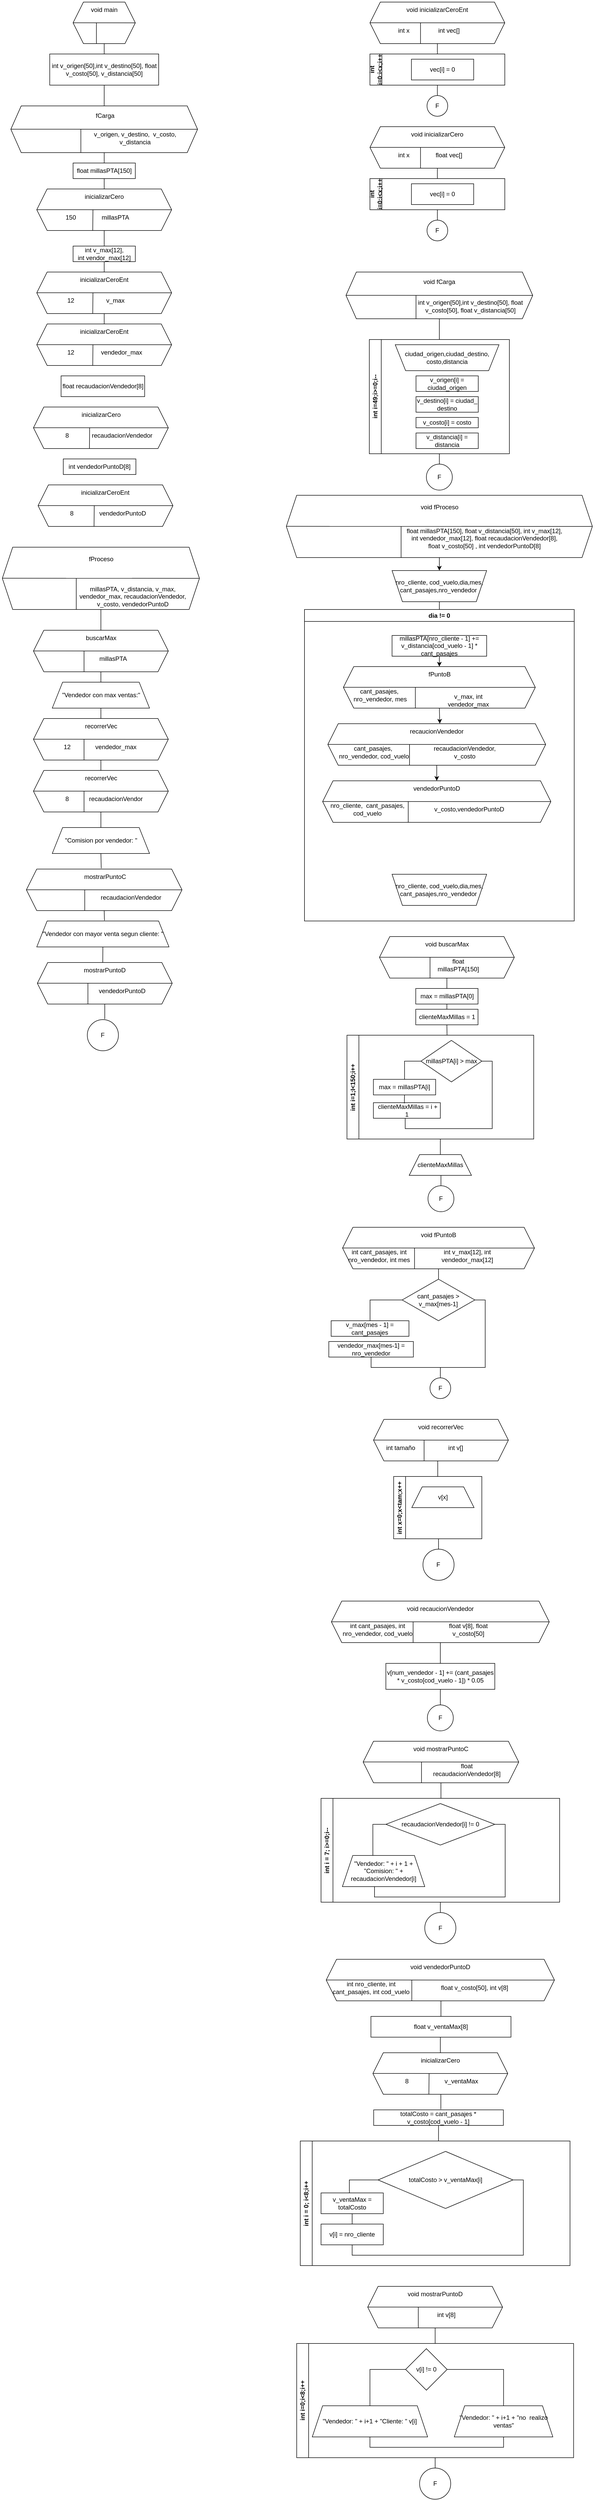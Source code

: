 <mxfile version="22.0.8" type="device" pages="3">
  <diagram id="C5RBs43oDa-KdzZeNtuy" name="estructura-principal">
    <mxGraphModel dx="2802" dy="2400" grid="1" gridSize="10" guides="1" tooltips="1" connect="1" arrows="1" fold="1" page="0" pageScale="1" pageWidth="827" pageHeight="1169" background="none" math="0" shadow="0">
      <root>
        <mxCell id="WIyWlLk6GJQsqaUBKTNV-0" />
        <mxCell id="WIyWlLk6GJQsqaUBKTNV-1" parent="WIyWlLk6GJQsqaUBKTNV-0" />
        <mxCell id="DVkl-K_QWlgrV8dKoYW--53" style="edgeStyle=orthogonalEdgeStyle;rounded=0;orthogonalLoop=1;jettySize=auto;html=1;exitX=0.5;exitY=1;exitDx=0;exitDy=0;entryX=0.5;entryY=0;entryDx=0;entryDy=0;align=center;verticalAlign=middle;horizontal=1;endArrow=none;endFill=0;" parent="WIyWlLk6GJQsqaUBKTNV-1" target="DVkl-K_QWlgrV8dKoYW--43" edge="1">
          <mxGeometry relative="1" as="geometry">
            <mxPoint x="368.88" y="-400" as="sourcePoint" />
          </mxGeometry>
        </mxCell>
        <mxCell id="TWiRepC6MktaTh9VeKn_-20" style="edgeStyle=orthogonalEdgeStyle;rounded=0;orthogonalLoop=1;jettySize=auto;html=1;exitX=0.5;exitY=1;exitDx=0;exitDy=0;entryX=0.5;entryY=0;entryDx=0;entryDy=0;endArrow=none;endFill=0;" parent="WIyWlLk6GJQsqaUBKTNV-1" source="DVkl-K_QWlgrV8dKoYW--13" target="DVkl-K_QWlgrV8dKoYW--44" edge="1">
          <mxGeometry relative="1" as="geometry" />
        </mxCell>
        <mxCell id="DVkl-K_QWlgrV8dKoYW--13" value="int i=49;i&amp;gt;=0;i--" style="swimlane;horizontal=0;whiteSpace=wrap;html=1;rounded=0;" parent="WIyWlLk6GJQsqaUBKTNV-1" vertex="1">
          <mxGeometry x="880" y="170" width="270" height="220" as="geometry" />
        </mxCell>
        <mxCell id="DVkl-K_QWlgrV8dKoYW--15" value="ciudad_origen,ciudad_destino, costo,distancia" style="shape=trapezoid;perimeter=trapezoidPerimeter;whiteSpace=wrap;html=1;fixedSize=1;direction=west;rounded=0;" parent="DVkl-K_QWlgrV8dKoYW--13" vertex="1">
          <mxGeometry x="50" y="10" width="200" height="50" as="geometry" />
        </mxCell>
        <mxCell id="DVkl-K_QWlgrV8dKoYW--16" value="v_origen[i] = ciudad_origen" style="whiteSpace=wrap;html=1;rounded=0;" parent="DVkl-K_QWlgrV8dKoYW--13" vertex="1">
          <mxGeometry x="90" y="70" width="120" height="30" as="geometry" />
        </mxCell>
        <mxCell id="DVkl-K_QWlgrV8dKoYW--17" value="v_destino[i] = ciudad_ destino" style="whiteSpace=wrap;html=1;rounded=0;" parent="DVkl-K_QWlgrV8dKoYW--13" vertex="1">
          <mxGeometry x="90" y="110" width="120" height="30" as="geometry" />
        </mxCell>
        <mxCell id="DVkl-K_QWlgrV8dKoYW--18" value="v_costo[i] = costo" style="whiteSpace=wrap;html=1;rounded=0;" parent="DVkl-K_QWlgrV8dKoYW--13" vertex="1">
          <mxGeometry x="90" y="150" width="120" height="20" as="geometry" />
        </mxCell>
        <mxCell id="DVkl-K_QWlgrV8dKoYW--19" value="v_distancia[i] = distancia" style="whiteSpace=wrap;html=1;rounded=0;" parent="DVkl-K_QWlgrV8dKoYW--13" vertex="1">
          <mxGeometry x="90" y="180" width="120" height="30" as="geometry" />
        </mxCell>
        <mxCell id="DVkl-K_QWlgrV8dKoYW--27" value="dia != 0" style="swimlane;whiteSpace=wrap;html=1;rounded=0;" parent="WIyWlLk6GJQsqaUBKTNV-1" vertex="1">
          <mxGeometry x="755" y="690" width="520" height="600" as="geometry" />
        </mxCell>
        <mxCell id="5HwcSDc_NaYDKgastAoF-205" value="nro_cliente, cod_vuelo,dia,mes, cant_pasajes,nro_vendedor&amp;nbsp;" style="shape=trapezoid;perimeter=trapezoidPerimeter;whiteSpace=wrap;html=1;fixedSize=1;direction=west;rounded=0;" parent="DVkl-K_QWlgrV8dKoYW--27" vertex="1">
          <mxGeometry x="168.82" y="510" width="182.37" height="60" as="geometry" />
        </mxCell>
        <mxCell id="KrHRzH38c8H_ezdimAqq-180" style="edgeStyle=orthogonalEdgeStyle;rounded=0;orthogonalLoop=1;jettySize=auto;html=1;exitX=0.5;exitY=1;exitDx=0;exitDy=0;entryX=0.5;entryY=0;entryDx=0;entryDy=0;" edge="1" parent="DVkl-K_QWlgrV8dKoYW--27" source="5HwcSDc_NaYDKgastAoF-150" target="5HwcSDc_NaYDKgastAoF-153">
          <mxGeometry relative="1" as="geometry" />
        </mxCell>
        <mxCell id="5HwcSDc_NaYDKgastAoF-150" value="millasPTA[nro_cliente - 1] += v_distancia[cod_vuelo - 1] * cant_pasajes" style="whiteSpace=wrap;html=1;" parent="DVkl-K_QWlgrV8dKoYW--27" vertex="1">
          <mxGeometry x="168.82" y="50" width="182.38" height="40" as="geometry" />
        </mxCell>
        <mxCell id="5HwcSDc_NaYDKgastAoF-151" value="" style="group" parent="DVkl-K_QWlgrV8dKoYW--27" vertex="1" connectable="0">
          <mxGeometry x="75" y="110" width="370" height="80" as="geometry" />
        </mxCell>
        <mxCell id="5HwcSDc_NaYDKgastAoF-152" value="" style="group;shadow=1;" parent="5HwcSDc_NaYDKgastAoF-151" vertex="1" connectable="0">
          <mxGeometry width="370.0" height="80" as="geometry" />
        </mxCell>
        <mxCell id="5HwcSDc_NaYDKgastAoF-153" value="" style="shape=hexagon;perimeter=hexagonPerimeter2;whiteSpace=wrap;html=1;fixedSize=1;size=20;" parent="5HwcSDc_NaYDKgastAoF-152" vertex="1">
          <mxGeometry width="370.0" height="80" as="geometry" />
        </mxCell>
        <mxCell id="5HwcSDc_NaYDKgastAoF-154" value="" style="endArrow=none;html=1;rounded=0;entryX=1;entryY=0.5;entryDx=0;entryDy=0;" parent="5HwcSDc_NaYDKgastAoF-152" target="5HwcSDc_NaYDKgastAoF-153" edge="1">
          <mxGeometry width="50" height="50" relative="1" as="geometry">
            <mxPoint y="39.86" as="sourcePoint" />
            <mxPoint x="246.667" y="39.86" as="targetPoint" />
          </mxGeometry>
        </mxCell>
        <mxCell id="5HwcSDc_NaYDKgastAoF-155" value="cant_pasajes,&amp;nbsp; nro_vendedor, mes" style="text;strokeColor=none;align=center;fillColor=none;html=1;verticalAlign=middle;whiteSpace=wrap;rounded=0;fontSize=12;fontFamily=Helvetica;fontColor=default;" parent="5HwcSDc_NaYDKgastAoF-152" vertex="1">
          <mxGeometry x="0.002" y="40" width="141.833" height="30" as="geometry" />
        </mxCell>
        <mxCell id="5HwcSDc_NaYDKgastAoF-156" value="fPuntoB" style="text;strokeColor=none;align=center;fillColor=none;html=1;verticalAlign=middle;whiteSpace=wrap;rounded=0;fontSize=12;fontFamily=Helvetica;fontColor=default;" parent="5HwcSDc_NaYDKgastAoF-152" vertex="1">
          <mxGeometry x="92.5" y="10" width="185.0" height="10" as="geometry" />
        </mxCell>
        <mxCell id="5HwcSDc_NaYDKgastAoF-157" value="v_max, int vendedor_max" style="text;strokeColor=none;align=center;fillColor=none;html=1;verticalAlign=middle;whiteSpace=wrap;rounded=0;" parent="5HwcSDc_NaYDKgastAoF-152" vertex="1">
          <mxGeometry x="203.5" y="50" width="74" height="30" as="geometry" />
        </mxCell>
        <mxCell id="5HwcSDc_NaYDKgastAoF-158" value="" style="endArrow=none;html=1;rounded=0;fontFamily=Helvetica;fontSize=12;fontColor=default;exitX=0.375;exitY=1;exitDx=0;exitDy=0;movable=0;resizable=0;rotatable=0;deletable=0;editable=0;locked=1;connectable=0;" parent="5HwcSDc_NaYDKgastAoF-151" source="5HwcSDc_NaYDKgastAoF-153" edge="1">
          <mxGeometry width="50" height="50" relative="1" as="geometry">
            <mxPoint x="61.667" y="100" as="sourcePoint" />
            <mxPoint x="138.75" y="40" as="targetPoint" />
          </mxGeometry>
        </mxCell>
        <mxCell id="DVkl-K_QWlgrV8dKoYW--43" value="int v_origen[50],int v_destino[50], float v_costo[50], v_distancia[50]" style="whiteSpace=wrap;html=1;rounded=0;align=center;verticalAlign=middle;horizontal=1;" parent="WIyWlLk6GJQsqaUBKTNV-1" vertex="1">
          <mxGeometry x="263.88" y="-380" width="210" height="60" as="geometry" />
        </mxCell>
        <mxCell id="DVkl-K_QWlgrV8dKoYW--44" value="F" style="ellipse;whiteSpace=wrap;html=1;rounded=0;" parent="WIyWlLk6GJQsqaUBKTNV-1" vertex="1">
          <mxGeometry x="990" y="410" width="50" height="50" as="geometry" />
        </mxCell>
        <mxCell id="DVkl-K_QWlgrV8dKoYW--55" style="edgeStyle=orthogonalEdgeStyle;rounded=0;orthogonalLoop=1;jettySize=auto;html=1;exitX=0.5;exitY=1;exitDx=0;exitDy=0;entryX=0.462;entryY=0;entryDx=0;entryDy=0;entryPerimeter=0;align=center;verticalAlign=middle;horizontal=1;endArrow=none;endFill=0;" parent="WIyWlLk6GJQsqaUBKTNV-1" source="DVkl-K_QWlgrV8dKoYW--43" edge="1">
          <mxGeometry relative="1" as="geometry">
            <mxPoint x="368.822" y="-280" as="targetPoint" />
          </mxGeometry>
        </mxCell>
        <mxCell id="dhuMwqZpVVbvkbiRmmKU-24" value="" style="group;rounded=0;" parent="WIyWlLk6GJQsqaUBKTNV-1" vertex="1" connectable="0">
          <mxGeometry x="835" y="40" width="360" height="90" as="geometry" />
        </mxCell>
        <mxCell id="dhuMwqZpVVbvkbiRmmKU-25" value="" style="group;shadow=1;rounded=0;" parent="dhuMwqZpVVbvkbiRmmKU-24" vertex="1" connectable="0">
          <mxGeometry width="360" height="90.0" as="geometry" />
        </mxCell>
        <mxCell id="dhuMwqZpVVbvkbiRmmKU-26" value="" style="shape=hexagon;perimeter=hexagonPerimeter2;whiteSpace=wrap;html=1;fixedSize=1;size=20;rounded=0;" parent="dhuMwqZpVVbvkbiRmmKU-25" vertex="1">
          <mxGeometry width="360" height="90.0" as="geometry" />
        </mxCell>
        <mxCell id="dhuMwqZpVVbvkbiRmmKU-27" value="" style="endArrow=none;html=1;rounded=0;entryX=1;entryY=0.5;entryDx=0;entryDy=0;" parent="dhuMwqZpVVbvkbiRmmKU-25" target="dhuMwqZpVVbvkbiRmmKU-26" edge="1">
          <mxGeometry width="50" height="50" relative="1" as="geometry">
            <mxPoint y="44.843" as="sourcePoint" />
            <mxPoint x="240.0" y="44.843" as="targetPoint" />
          </mxGeometry>
        </mxCell>
        <mxCell id="dhuMwqZpVVbvkbiRmmKU-29" value="int v_origen[50],int v_destino[50], float v_costo[50], float v_distancia[50]" style="text;align=center;html=1;verticalAlign=middle;whiteSpace=wrap;rounded=0;fontSize=12;fontFamily=Helvetica;" parent="dhuMwqZpVVbvkbiRmmKU-25" vertex="1">
          <mxGeometry x="130" y="49.091" width="220" height="33.75" as="geometry" />
        </mxCell>
        <mxCell id="dhuMwqZpVVbvkbiRmmKU-30" value="void fCarga" style="text;align=center;html=1;verticalAlign=middle;whiteSpace=wrap;rounded=0;fontSize=12;fontFamily=Helvetica;" parent="dhuMwqZpVVbvkbiRmmKU-25" vertex="1">
          <mxGeometry x="90" y="16.364" width="180" height="6.136" as="geometry" />
        </mxCell>
        <mxCell id="dhuMwqZpVVbvkbiRmmKU-31" value="" style="endArrow=none;html=1;rounded=0;fontFamily=Helvetica;fontSize=12;fontColor=default;exitX=0.375;exitY=1;exitDx=0;exitDy=0;" parent="dhuMwqZpVVbvkbiRmmKU-24" source="dhuMwqZpVVbvkbiRmmKU-26" edge="1">
          <mxGeometry width="50" height="50" relative="1" as="geometry">
            <mxPoint x="60.0" y="112.5" as="sourcePoint" />
            <mxPoint x="135" y="45.0" as="targetPoint" />
          </mxGeometry>
        </mxCell>
        <mxCell id="dhuMwqZpVVbvkbiRmmKU-33" value="" style="group;rounded=0;" parent="WIyWlLk6GJQsqaUBKTNV-1" vertex="1" connectable="0">
          <mxGeometry x="720" y="470" width="590" height="120" as="geometry" />
        </mxCell>
        <mxCell id="dhuMwqZpVVbvkbiRmmKU-34" value="" style="group;shadow=1;rounded=0;" parent="dhuMwqZpVVbvkbiRmmKU-33" vertex="1" connectable="0">
          <mxGeometry width="590" height="120" as="geometry" />
        </mxCell>
        <mxCell id="dhuMwqZpVVbvkbiRmmKU-35" value="" style="shape=hexagon;perimeter=hexagonPerimeter2;whiteSpace=wrap;html=1;fixedSize=1;size=20;rounded=0;" parent="dhuMwqZpVVbvkbiRmmKU-34" vertex="1">
          <mxGeometry width="590" height="120" as="geometry" />
        </mxCell>
        <mxCell id="dhuMwqZpVVbvkbiRmmKU-36" value="" style="endArrow=none;html=1;rounded=0;entryX=1;entryY=0.5;entryDx=0;entryDy=0;" parent="dhuMwqZpVVbvkbiRmmKU-34" target="dhuMwqZpVVbvkbiRmmKU-35" edge="1">
          <mxGeometry width="50" height="50" relative="1" as="geometry">
            <mxPoint y="59.79" as="sourcePoint" />
            <mxPoint x="393.333" y="59.79" as="targetPoint" />
          </mxGeometry>
        </mxCell>
        <mxCell id="dhuMwqZpVVbvkbiRmmKU-38" value="float millasPTA[150], float v_distancia[50], int v_max[12], int vendedor_max[12], float recaudacionVendedor[8], float v_costo[50] , int vendedorPuntoD[8]" style="text;align=center;html=1;verticalAlign=middle;whiteSpace=wrap;rounded=0;fontSize=12;fontFamily=Helvetica;" parent="dhuMwqZpVVbvkbiRmmKU-34" vertex="1">
          <mxGeometry x="230" y="60" width="304.17" height="45" as="geometry" />
        </mxCell>
        <mxCell id="dhuMwqZpVVbvkbiRmmKU-39" value="void fProceso" style="text;align=center;html=1;verticalAlign=middle;whiteSpace=wrap;rounded=0;fontSize=12;fontFamily=Helvetica;" parent="dhuMwqZpVVbvkbiRmmKU-34" vertex="1">
          <mxGeometry x="147.5" y="15" width="295" height="15" as="geometry" />
        </mxCell>
        <mxCell id="dhuMwqZpVVbvkbiRmmKU-40" value="" style="endArrow=none;html=1;rounded=0;fontFamily=Helvetica;fontSize=12;fontColor=default;exitX=0.375;exitY=1;exitDx=0;exitDy=0;" parent="dhuMwqZpVVbvkbiRmmKU-33" source="dhuMwqZpVVbvkbiRmmKU-35" edge="1">
          <mxGeometry width="50" height="50" relative="1" as="geometry">
            <mxPoint x="98.333" y="150" as="sourcePoint" />
            <mxPoint x="221.25" y="60" as="targetPoint" />
          </mxGeometry>
        </mxCell>
        <mxCell id="dhuMwqZpVVbvkbiRmmKU-65" value="" style="group;rounded=0;align=center;verticalAlign=middle;horizontal=1;" parent="WIyWlLk6GJQsqaUBKTNV-1" vertex="1" connectable="0">
          <mxGeometry x="188.88" y="-280" width="360" height="90" as="geometry" />
        </mxCell>
        <mxCell id="dhuMwqZpVVbvkbiRmmKU-66" value="" style="group;shadow=1;rounded=0;align=center;verticalAlign=middle;horizontal=1;" parent="dhuMwqZpVVbvkbiRmmKU-65" vertex="1" connectable="0">
          <mxGeometry width="360" height="90" as="geometry" />
        </mxCell>
        <mxCell id="dhuMwqZpVVbvkbiRmmKU-67" value="" style="shape=hexagon;perimeter=hexagonPerimeter2;whiteSpace=wrap;html=1;fixedSize=1;size=20;rounded=0;align=center;verticalAlign=middle;horizontal=1;" parent="dhuMwqZpVVbvkbiRmmKU-66" vertex="1">
          <mxGeometry width="360" height="90" as="geometry" />
        </mxCell>
        <mxCell id="dhuMwqZpVVbvkbiRmmKU-68" value="" style="endArrow=none;html=1;rounded=0;entryX=1;entryY=0.5;entryDx=0;entryDy=0;align=center;verticalAlign=middle;horizontal=1;" parent="dhuMwqZpVVbvkbiRmmKU-66" target="dhuMwqZpVVbvkbiRmmKU-67" edge="1">
          <mxGeometry width="50" height="50" relative="1" as="geometry">
            <mxPoint y="44.843" as="sourcePoint" />
            <mxPoint x="240.0" y="44.843" as="targetPoint" />
          </mxGeometry>
        </mxCell>
        <mxCell id="dhuMwqZpVVbvkbiRmmKU-69" value="v_origen, v_destino,&amp;nbsp; v_costo, v_distancia" style="text;align=center;html=1;verticalAlign=middle;whiteSpace=wrap;rounded=0;fontSize=12;fontFamily=Helvetica;horizontal=1;" parent="dhuMwqZpVVbvkbiRmmKU-66" vertex="1">
          <mxGeometry x="150.003" y="45" width="178.693" height="33.75" as="geometry" />
        </mxCell>
        <mxCell id="dhuMwqZpVVbvkbiRmmKU-70" value="&amp;nbsp;fCarga" style="text;align=center;html=1;verticalAlign=middle;whiteSpace=wrap;rounded=0;fontSize=12;fontFamily=Helvetica;horizontal=1;" parent="dhuMwqZpVVbvkbiRmmKU-66" vertex="1">
          <mxGeometry x="90" y="16.364" width="180" height="6.136" as="geometry" />
        </mxCell>
        <mxCell id="dhuMwqZpVVbvkbiRmmKU-71" value="" style="endArrow=none;html=1;rounded=0;fontFamily=Helvetica;fontSize=12;fontColor=default;exitX=0.375;exitY=1;exitDx=0;exitDy=0;align=center;verticalAlign=middle;horizontal=1;" parent="dhuMwqZpVVbvkbiRmmKU-65" source="dhuMwqZpVVbvkbiRmmKU-67" edge="1">
          <mxGeometry width="50" height="50" relative="1" as="geometry">
            <mxPoint x="60.0" y="112.5" as="sourcePoint" />
            <mxPoint x="135" y="45" as="targetPoint" />
          </mxGeometry>
        </mxCell>
        <mxCell id="dhuMwqZpVVbvkbiRmmKU-77" value="" style="group;rounded=0;align=center;verticalAlign=middle;horizontal=1;" parent="WIyWlLk6GJQsqaUBKTNV-1" vertex="1" connectable="0">
          <mxGeometry x="172.5" y="570" width="380" height="120" as="geometry" />
        </mxCell>
        <mxCell id="dhuMwqZpVVbvkbiRmmKU-78" value="" style="group;shadow=1;rounded=0;align=center;verticalAlign=middle;horizontal=1;" parent="dhuMwqZpVVbvkbiRmmKU-77" vertex="1" connectable="0">
          <mxGeometry width="380" height="120" as="geometry" />
        </mxCell>
        <mxCell id="dhuMwqZpVVbvkbiRmmKU-79" value="" style="shape=hexagon;perimeter=hexagonPerimeter2;whiteSpace=wrap;html=1;fixedSize=1;size=20;rounded=0;align=center;verticalAlign=middle;horizontal=1;" parent="dhuMwqZpVVbvkbiRmmKU-78" vertex="1">
          <mxGeometry width="380" height="120" as="geometry" />
        </mxCell>
        <mxCell id="dhuMwqZpVVbvkbiRmmKU-80" value="" style="endArrow=none;html=1;rounded=0;entryX=1;entryY=0.5;entryDx=0;entryDy=0;align=center;verticalAlign=middle;horizontal=1;" parent="dhuMwqZpVVbvkbiRmmKU-78" target="dhuMwqZpVVbvkbiRmmKU-79" edge="1">
          <mxGeometry width="50" height="50" relative="1" as="geometry">
            <mxPoint y="59.79" as="sourcePoint" />
            <mxPoint x="253.333" y="59.79" as="targetPoint" />
          </mxGeometry>
        </mxCell>
        <mxCell id="dhuMwqZpVVbvkbiRmmKU-82" value="millasPTA, v_distancia, v_max, vendedor_max, recaudacionVendedor, v_costo, vendedorPuntoD" style="text;align=center;html=1;verticalAlign=middle;whiteSpace=wrap;rounded=0;fontSize=12;fontFamily=Helvetica;horizontal=1;" parent="dhuMwqZpVVbvkbiRmmKU-78" vertex="1">
          <mxGeometry x="140.303" y="72" width="222.147" height="45" as="geometry" />
        </mxCell>
        <mxCell id="dhuMwqZpVVbvkbiRmmKU-83" value="fProceso" style="text;align=center;html=1;verticalAlign=middle;whiteSpace=wrap;rounded=0;fontSize=12;fontFamily=Helvetica;horizontal=1;" parent="dhuMwqZpVVbvkbiRmmKU-78" vertex="1">
          <mxGeometry x="95" y="15" width="190" height="15" as="geometry" />
        </mxCell>
        <mxCell id="dhuMwqZpVVbvkbiRmmKU-84" value="" style="endArrow=none;html=1;rounded=0;fontFamily=Helvetica;fontSize=12;fontColor=default;exitX=0.375;exitY=1;exitDx=0;exitDy=0;align=center;verticalAlign=middle;horizontal=1;" parent="dhuMwqZpVVbvkbiRmmKU-77" source="dhuMwqZpVVbvkbiRmmKU-79" edge="1">
          <mxGeometry width="50" height="50" relative="1" as="geometry">
            <mxPoint x="63.333" y="150" as="sourcePoint" />
            <mxPoint x="142.5" y="60" as="targetPoint" />
          </mxGeometry>
        </mxCell>
        <mxCell id="5HwcSDc_NaYDKgastAoF-2" value="" style="group;align=center;verticalAlign=middle;horizontal=1;" parent="WIyWlLk6GJQsqaUBKTNV-1" vertex="1" connectable="0">
          <mxGeometry x="308.88" y="-480" width="120" height="80" as="geometry" />
        </mxCell>
        <mxCell id="5HwcSDc_NaYDKgastAoF-3" value="" style="group;shadow=1;align=center;verticalAlign=middle;horizontal=1;" parent="5HwcSDc_NaYDKgastAoF-2" vertex="1" connectable="0">
          <mxGeometry width="120" height="80" as="geometry" />
        </mxCell>
        <mxCell id="5HwcSDc_NaYDKgastAoF-4" value="" style="shape=hexagon;perimeter=hexagonPerimeter2;whiteSpace=wrap;html=1;fixedSize=1;size=20;align=center;verticalAlign=middle;horizontal=1;" parent="5HwcSDc_NaYDKgastAoF-3" vertex="1">
          <mxGeometry width="120" height="80" as="geometry" />
        </mxCell>
        <mxCell id="5HwcSDc_NaYDKgastAoF-5" value="" style="endArrow=none;html=1;rounded=0;entryX=1;entryY=0.5;entryDx=0;entryDy=0;align=center;verticalAlign=middle;horizontal=1;" parent="5HwcSDc_NaYDKgastAoF-3" target="5HwcSDc_NaYDKgastAoF-4" edge="1">
          <mxGeometry width="50" height="50" relative="1" as="geometry">
            <mxPoint y="39.86" as="sourcePoint" />
            <mxPoint x="80" y="39.86" as="targetPoint" />
          </mxGeometry>
        </mxCell>
        <mxCell id="5HwcSDc_NaYDKgastAoF-8" value="void main" style="text;align=center;html=1;verticalAlign=middle;whiteSpace=wrap;rounded=0;fontSize=12;fontFamily=Helvetica;horizontal=1;" parent="5HwcSDc_NaYDKgastAoF-3" vertex="1">
          <mxGeometry x="30" y="10" width="60" height="10" as="geometry" />
        </mxCell>
        <mxCell id="5HwcSDc_NaYDKgastAoF-9" value="" style="endArrow=none;html=1;rounded=0;fontFamily=Helvetica;fontSize=12;fontColor=default;exitX=0.375;exitY=1;exitDx=0;exitDy=0;align=center;verticalAlign=middle;horizontal=1;" parent="5HwcSDc_NaYDKgastAoF-2" source="5HwcSDc_NaYDKgastAoF-4" edge="1">
          <mxGeometry width="50" height="50" relative="1" as="geometry">
            <mxPoint x="20" y="100" as="sourcePoint" />
            <mxPoint x="45" y="40" as="targetPoint" />
          </mxGeometry>
        </mxCell>
        <mxCell id="TWiRepC6MktaTh9VeKn_-5" style="edgeStyle=orthogonalEdgeStyle;rounded=0;orthogonalLoop=1;jettySize=auto;html=1;exitX=0.5;exitY=1;exitDx=0;exitDy=0;entryX=0.5;entryY=0;entryDx=0;entryDy=0;endArrow=none;endFill=0;" parent="WIyWlLk6GJQsqaUBKTNV-1" source="5HwcSDc_NaYDKgastAoF-30" target="5HwcSDc_NaYDKgastAoF-33" edge="1">
          <mxGeometry relative="1" as="geometry" />
        </mxCell>
        <mxCell id="5HwcSDc_NaYDKgastAoF-30" value="float millasPTA[150]&lt;br&gt;" style="whiteSpace=wrap;html=1;align=center;verticalAlign=middle;horizontal=1;" parent="WIyWlLk6GJQsqaUBKTNV-1" vertex="1">
          <mxGeometry x="308.88" y="-170" width="120" height="30" as="geometry" />
        </mxCell>
        <mxCell id="5HwcSDc_NaYDKgastAoF-31" value="" style="group;shadow=1;align=center;verticalAlign=middle;horizontal=1;" parent="WIyWlLk6GJQsqaUBKTNV-1" vertex="1" connectable="0">
          <mxGeometry x="238.88" y="-120" width="260" height="80" as="geometry" />
        </mxCell>
        <mxCell id="5HwcSDc_NaYDKgastAoF-33" value="" style="shape=hexagon;perimeter=hexagonPerimeter2;whiteSpace=wrap;html=1;fixedSize=1;size=20;align=center;verticalAlign=middle;horizontal=1;" parent="5HwcSDc_NaYDKgastAoF-31" vertex="1">
          <mxGeometry width="260" height="80" as="geometry" />
        </mxCell>
        <mxCell id="5HwcSDc_NaYDKgastAoF-34" value="" style="endArrow=none;html=1;rounded=0;entryX=1;entryY=0.5;entryDx=0;entryDy=0;align=center;verticalAlign=middle;horizontal=1;" parent="5HwcSDc_NaYDKgastAoF-31" target="5HwcSDc_NaYDKgastAoF-33" edge="1">
          <mxGeometry width="50" height="50" relative="1" as="geometry">
            <mxPoint y="39.86" as="sourcePoint" />
            <mxPoint x="173.333" y="39.86" as="targetPoint" />
          </mxGeometry>
        </mxCell>
        <mxCell id="5HwcSDc_NaYDKgastAoF-35" value="150" style="text;strokeColor=none;align=center;fillColor=none;html=1;verticalAlign=middle;whiteSpace=wrap;rounded=0;fontSize=12;fontFamily=Helvetica;fontColor=default;horizontal=1;" parent="5HwcSDc_NaYDKgastAoF-31" vertex="1">
          <mxGeometry x="21.667" y="40" width="86.667" height="30" as="geometry" />
        </mxCell>
        <mxCell id="5HwcSDc_NaYDKgastAoF-36" value="millasPTA" style="text;strokeColor=none;align=center;fillColor=none;html=1;verticalAlign=middle;whiteSpace=wrap;rounded=0;fontSize=12;fontFamily=Helvetica;fontColor=default;horizontal=1;" parent="5HwcSDc_NaYDKgastAoF-31" vertex="1">
          <mxGeometry x="108.333" y="40" width="86.667" height="30" as="geometry" />
        </mxCell>
        <mxCell id="5HwcSDc_NaYDKgastAoF-37" value="inicializarCero" style="text;strokeColor=none;align=center;fillColor=none;html=1;verticalAlign=middle;whiteSpace=wrap;rounded=0;fontSize=12;fontFamily=Helvetica;fontColor=default;horizontal=1;" parent="5HwcSDc_NaYDKgastAoF-31" vertex="1">
          <mxGeometry x="65" y="10" width="130" height="10" as="geometry" />
        </mxCell>
        <mxCell id="5HwcSDc_NaYDKgastAoF-38" value="" style="endArrow=none;html=1;rounded=0;exitX=0.415;exitY=0.995;exitDx=0;exitDy=0;exitPerimeter=0;align=center;verticalAlign=middle;horizontal=1;" parent="5HwcSDc_NaYDKgastAoF-31" source="5HwcSDc_NaYDKgastAoF-33" edge="1">
          <mxGeometry width="50" height="50" relative="1" as="geometry">
            <mxPoint x="125.16" y="60" as="sourcePoint" />
            <mxPoint x="108.33" y="40" as="targetPoint" />
          </mxGeometry>
        </mxCell>
        <mxCell id="5HwcSDc_NaYDKgastAoF-40" value="" style="group" parent="WIyWlLk6GJQsqaUBKTNV-1" vertex="1" connectable="0">
          <mxGeometry x="899.53" y="1320" width="260" height="80" as="geometry" />
        </mxCell>
        <mxCell id="5HwcSDc_NaYDKgastAoF-41" value="" style="group;shadow=1;" parent="5HwcSDc_NaYDKgastAoF-40" vertex="1" connectable="0">
          <mxGeometry width="260" height="80" as="geometry" />
        </mxCell>
        <mxCell id="5HwcSDc_NaYDKgastAoF-42" value="" style="shape=hexagon;perimeter=hexagonPerimeter2;whiteSpace=wrap;html=1;fixedSize=1;size=20;" parent="5HwcSDc_NaYDKgastAoF-41" vertex="1">
          <mxGeometry width="260" height="80" as="geometry" />
        </mxCell>
        <mxCell id="5HwcSDc_NaYDKgastAoF-43" value="" style="endArrow=none;html=1;rounded=0;entryX=1;entryY=0.5;entryDx=0;entryDy=0;" parent="5HwcSDc_NaYDKgastAoF-41" target="5HwcSDc_NaYDKgastAoF-42" edge="1">
          <mxGeometry width="50" height="50" relative="1" as="geometry">
            <mxPoint y="39.86" as="sourcePoint" />
            <mxPoint x="173.333" y="39.86" as="targetPoint" />
          </mxGeometry>
        </mxCell>
        <mxCell id="5HwcSDc_NaYDKgastAoF-45" value="float millasPTA[150]" style="text;strokeColor=none;align=center;fillColor=none;html=1;verticalAlign=middle;whiteSpace=wrap;rounded=0;fontSize=12;fontFamily=Helvetica;fontColor=default;" parent="5HwcSDc_NaYDKgastAoF-41" vertex="1">
          <mxGeometry x="108.333" y="40" width="86.667" height="30" as="geometry" />
        </mxCell>
        <mxCell id="5HwcSDc_NaYDKgastAoF-46" value="void buscarMax" style="text;strokeColor=none;align=center;fillColor=none;html=1;verticalAlign=middle;whiteSpace=wrap;rounded=0;fontSize=12;fontFamily=Helvetica;fontColor=default;" parent="5HwcSDc_NaYDKgastAoF-41" vertex="1">
          <mxGeometry x="65" y="10" width="130" height="10" as="geometry" />
        </mxCell>
        <mxCell id="5HwcSDc_NaYDKgastAoF-47" value="" style="endArrow=none;html=1;rounded=0;fontFamily=Helvetica;fontSize=12;fontColor=default;exitX=0.375;exitY=1;exitDx=0;exitDy=0;movable=0;resizable=0;rotatable=0;deletable=0;editable=0;locked=1;connectable=0;" parent="5HwcSDc_NaYDKgastAoF-40" source="5HwcSDc_NaYDKgastAoF-42" edge="1">
          <mxGeometry width="50" height="50" relative="1" as="geometry">
            <mxPoint x="43.333" y="100" as="sourcePoint" />
            <mxPoint x="97.5" y="40" as="targetPoint" />
          </mxGeometry>
        </mxCell>
        <mxCell id="5HwcSDc_NaYDKgastAoF-58" style="edgeStyle=orthogonalEdgeStyle;rounded=0;orthogonalLoop=1;jettySize=auto;html=1;exitX=0.5;exitY=1;exitDx=0;exitDy=0;entryX=0.5;entryY=0;entryDx=0;entryDy=0;endArrow=none;endFill=0;" parent="WIyWlLk6GJQsqaUBKTNV-1" source="5HwcSDc_NaYDKgastAoF-48" edge="1">
          <mxGeometry relative="1" as="geometry">
            <mxPoint x="1016.9" y="1740" as="targetPoint" />
          </mxGeometry>
        </mxCell>
        <mxCell id="5HwcSDc_NaYDKgastAoF-48" value="int i=1;I&amp;lt;150;i++" style="swimlane;horizontal=0;whiteSpace=wrap;html=1;" parent="WIyWlLk6GJQsqaUBKTNV-1" vertex="1">
          <mxGeometry x="836.9" y="1510" width="360" height="200" as="geometry" />
        </mxCell>
        <mxCell id="5HwcSDc_NaYDKgastAoF-54" style="edgeStyle=orthogonalEdgeStyle;rounded=0;orthogonalLoop=1;jettySize=auto;html=1;exitX=0;exitY=0.5;exitDx=0;exitDy=0;endArrow=none;endFill=0;" parent="5HwcSDc_NaYDKgastAoF-48" source="5HwcSDc_NaYDKgastAoF-51" target="5HwcSDc_NaYDKgastAoF-52" edge="1">
          <mxGeometry relative="1" as="geometry" />
        </mxCell>
        <mxCell id="5HwcSDc_NaYDKgastAoF-51" value="millasPTA[i] &amp;gt; max" style="rhombus;whiteSpace=wrap;html=1;" parent="5HwcSDc_NaYDKgastAoF-48" vertex="1">
          <mxGeometry x="142.63" y="10" width="117.37" height="80" as="geometry" />
        </mxCell>
        <mxCell id="5HwcSDc_NaYDKgastAoF-52" value="max = millasPTA[i]" style="whiteSpace=wrap;html=1;" parent="5HwcSDc_NaYDKgastAoF-48" vertex="1">
          <mxGeometry x="50.96" y="85" width="120" height="30" as="geometry" />
        </mxCell>
        <mxCell id="5HwcSDc_NaYDKgastAoF-53" value="&amp;nbsp;clienteMaxMillas = i + 1" style="whiteSpace=wrap;html=1;" parent="5HwcSDc_NaYDKgastAoF-48" vertex="1">
          <mxGeometry x="50.96" y="130" width="129.04" height="30" as="geometry" />
        </mxCell>
        <mxCell id="5HwcSDc_NaYDKgastAoF-55" style="edgeStyle=orthogonalEdgeStyle;rounded=0;orthogonalLoop=1;jettySize=auto;html=1;exitX=0.5;exitY=1;exitDx=0;exitDy=0;entryX=0.462;entryY=0.04;entryDx=0;entryDy=0;entryPerimeter=0;endArrow=none;endFill=0;" parent="5HwcSDc_NaYDKgastAoF-48" source="5HwcSDc_NaYDKgastAoF-52" target="5HwcSDc_NaYDKgastAoF-53" edge="1">
          <mxGeometry relative="1" as="geometry" />
        </mxCell>
        <mxCell id="5HwcSDc_NaYDKgastAoF-56" style="edgeStyle=orthogonalEdgeStyle;rounded=0;orthogonalLoop=1;jettySize=auto;html=1;exitX=1;exitY=0.5;exitDx=0;exitDy=0;entryX=0.475;entryY=0.987;entryDx=0;entryDy=0;entryPerimeter=0;endArrow=none;endFill=0;" parent="5HwcSDc_NaYDKgastAoF-48" source="5HwcSDc_NaYDKgastAoF-51" target="5HwcSDc_NaYDKgastAoF-53" edge="1">
          <mxGeometry relative="1" as="geometry" />
        </mxCell>
        <mxCell id="5HwcSDc_NaYDKgastAoF-61" style="edgeStyle=orthogonalEdgeStyle;rounded=0;orthogonalLoop=1;jettySize=auto;html=1;exitX=0.5;exitY=1;exitDx=0;exitDy=0;entryX=0.5;entryY=0;entryDx=0;entryDy=0;endArrow=none;endFill=0;" parent="WIyWlLk6GJQsqaUBKTNV-1" source="5HwcSDc_NaYDKgastAoF-49" target="5HwcSDc_NaYDKgastAoF-50" edge="1">
          <mxGeometry relative="1" as="geometry" />
        </mxCell>
        <mxCell id="5HwcSDc_NaYDKgastAoF-49" value="max = millasPTA[0]" style="whiteSpace=wrap;html=1;" parent="WIyWlLk6GJQsqaUBKTNV-1" vertex="1">
          <mxGeometry x="969.53" y="1420" width="120" height="30" as="geometry" />
        </mxCell>
        <mxCell id="5HwcSDc_NaYDKgastAoF-62" style="edgeStyle=orthogonalEdgeStyle;rounded=0;orthogonalLoop=1;jettySize=auto;html=1;exitX=0.5;exitY=1;exitDx=0;exitDy=0;endArrow=none;endFill=0;" parent="WIyWlLk6GJQsqaUBKTNV-1" source="5HwcSDc_NaYDKgastAoF-50" edge="1">
          <mxGeometry relative="1" as="geometry">
            <mxPoint x="1029.84" y="1510" as="targetPoint" />
          </mxGeometry>
        </mxCell>
        <mxCell id="5HwcSDc_NaYDKgastAoF-50" value="clienteMaxMillas = 1" style="whiteSpace=wrap;html=1;" parent="WIyWlLk6GJQsqaUBKTNV-1" vertex="1">
          <mxGeometry x="969.53" y="1460" width="120" height="30" as="geometry" />
        </mxCell>
        <mxCell id="5HwcSDc_NaYDKgastAoF-59" value="F" style="ellipse;whiteSpace=wrap;html=1;" parent="WIyWlLk6GJQsqaUBKTNV-1" vertex="1">
          <mxGeometry x="993.09" y="1800" width="50" height="50" as="geometry" />
        </mxCell>
        <mxCell id="5HwcSDc_NaYDKgastAoF-63" style="edgeStyle=orthogonalEdgeStyle;rounded=0;orthogonalLoop=1;jettySize=auto;html=1;exitX=0.5;exitY=1;exitDx=0;exitDy=0;entryX=0.5;entryY=0;entryDx=0;entryDy=0;endArrow=none;endFill=0;" parent="WIyWlLk6GJQsqaUBKTNV-1" source="5HwcSDc_NaYDKgastAoF-42" target="5HwcSDc_NaYDKgastAoF-49" edge="1">
          <mxGeometry relative="1" as="geometry" />
        </mxCell>
        <mxCell id="TWiRepC6MktaTh9VeKn_-27" style="edgeStyle=orthogonalEdgeStyle;rounded=0;orthogonalLoop=1;jettySize=auto;html=1;exitX=0.5;exitY=1;exitDx=0;exitDy=0;entryX=0.5;entryY=0;entryDx=0;entryDy=0;endArrow=none;endFill=0;" parent="WIyWlLk6GJQsqaUBKTNV-1" source="5HwcSDc_NaYDKgastAoF-79" target="5HwcSDc_NaYDKgastAoF-59" edge="1">
          <mxGeometry relative="1" as="geometry" />
        </mxCell>
        <mxCell id="5HwcSDc_NaYDKgastAoF-79" value="clienteMaxMillas" style="shape=trapezoid;perimeter=trapezoidPerimeter;whiteSpace=wrap;html=1;fixedSize=1;" parent="WIyWlLk6GJQsqaUBKTNV-1" vertex="1">
          <mxGeometry x="956.9" y="1740" width="120" height="40" as="geometry" />
        </mxCell>
        <mxCell id="5HwcSDc_NaYDKgastAoF-81" value="" style="group;align=center;verticalAlign=middle;horizontal=1;" parent="WIyWlLk6GJQsqaUBKTNV-1" vertex="1" connectable="0">
          <mxGeometry x="232.5" y="730" width="260" height="80" as="geometry" />
        </mxCell>
        <mxCell id="5HwcSDc_NaYDKgastAoF-82" value="" style="group;shadow=1;align=center;verticalAlign=middle;horizontal=1;" parent="5HwcSDc_NaYDKgastAoF-81" vertex="1" connectable="0">
          <mxGeometry width="260" height="80" as="geometry" />
        </mxCell>
        <mxCell id="5HwcSDc_NaYDKgastAoF-83" value="" style="shape=hexagon;perimeter=hexagonPerimeter2;whiteSpace=wrap;html=1;fixedSize=1;size=20;align=center;verticalAlign=middle;horizontal=1;" parent="5HwcSDc_NaYDKgastAoF-82" vertex="1">
          <mxGeometry width="260" height="80" as="geometry" />
        </mxCell>
        <mxCell id="5HwcSDc_NaYDKgastAoF-84" value="" style="endArrow=none;html=1;rounded=0;entryX=1;entryY=0.5;entryDx=0;entryDy=0;align=center;verticalAlign=middle;horizontal=1;" parent="5HwcSDc_NaYDKgastAoF-82" target="5HwcSDc_NaYDKgastAoF-83" edge="1">
          <mxGeometry width="50" height="50" relative="1" as="geometry">
            <mxPoint y="39.86" as="sourcePoint" />
            <mxPoint x="173.333" y="39.86" as="targetPoint" />
          </mxGeometry>
        </mxCell>
        <mxCell id="5HwcSDc_NaYDKgastAoF-85" value="&amp;nbsp;millasPTA" style="text;strokeColor=none;align=center;fillColor=none;html=1;verticalAlign=middle;whiteSpace=wrap;rounded=0;fontSize=12;fontFamily=Helvetica;fontColor=default;horizontal=1;" parent="5HwcSDc_NaYDKgastAoF-82" vertex="1">
          <mxGeometry x="108.333" y="40" width="86.667" height="30" as="geometry" />
        </mxCell>
        <mxCell id="5HwcSDc_NaYDKgastAoF-86" value="buscarMax" style="text;strokeColor=none;align=center;fillColor=none;html=1;verticalAlign=middle;whiteSpace=wrap;rounded=0;fontSize=12;fontFamily=Helvetica;fontColor=default;horizontal=1;" parent="5HwcSDc_NaYDKgastAoF-82" vertex="1">
          <mxGeometry x="65" y="10" width="130" height="10" as="geometry" />
        </mxCell>
        <mxCell id="5HwcSDc_NaYDKgastAoF-87" value="" style="endArrow=none;html=1;rounded=0;fontFamily=Helvetica;fontSize=12;fontColor=default;exitX=0.375;exitY=1;exitDx=0;exitDy=0;movable=0;resizable=0;rotatable=0;deletable=0;editable=0;locked=1;connectable=0;" parent="5HwcSDc_NaYDKgastAoF-81" source="5HwcSDc_NaYDKgastAoF-83" edge="1">
          <mxGeometry width="50" height="50" relative="1" as="geometry">
            <mxPoint x="43.333" y="100" as="sourcePoint" />
            <mxPoint x="97.5" y="40" as="targetPoint" />
          </mxGeometry>
        </mxCell>
        <mxCell id="5HwcSDc_NaYDKgastAoF-97" value="" style="group" parent="WIyWlLk6GJQsqaUBKTNV-1" vertex="1" connectable="0">
          <mxGeometry x="828.4" y="1880" width="370" height="80" as="geometry" />
        </mxCell>
        <mxCell id="5HwcSDc_NaYDKgastAoF-98" value="" style="group;shadow=1;" parent="5HwcSDc_NaYDKgastAoF-97" vertex="1" connectable="0">
          <mxGeometry width="370.0" height="80" as="geometry" />
        </mxCell>
        <mxCell id="5HwcSDc_NaYDKgastAoF-99" value="" style="shape=hexagon;perimeter=hexagonPerimeter2;whiteSpace=wrap;html=1;fixedSize=1;size=20;" parent="5HwcSDc_NaYDKgastAoF-98" vertex="1">
          <mxGeometry width="370.0" height="80" as="geometry" />
        </mxCell>
        <mxCell id="5HwcSDc_NaYDKgastAoF-100" value="" style="endArrow=none;html=1;rounded=0;entryX=1;entryY=0.5;entryDx=0;entryDy=0;" parent="5HwcSDc_NaYDKgastAoF-98" target="5HwcSDc_NaYDKgastAoF-99" edge="1">
          <mxGeometry width="50" height="50" relative="1" as="geometry">
            <mxPoint y="39.86" as="sourcePoint" />
            <mxPoint x="246.667" y="39.86" as="targetPoint" />
          </mxGeometry>
        </mxCell>
        <mxCell id="5HwcSDc_NaYDKgastAoF-101" value="int cant_pasajes, int nro_vendedor, int mes" style="text;strokeColor=none;align=center;fillColor=none;html=1;verticalAlign=middle;whiteSpace=wrap;rounded=0;fontSize=12;fontFamily=Helvetica;fontColor=default;" parent="5HwcSDc_NaYDKgastAoF-98" vertex="1">
          <mxGeometry x="0.002" y="40" width="141.833" height="30" as="geometry" />
        </mxCell>
        <mxCell id="5HwcSDc_NaYDKgastAoF-103" value="void fPuntoB" style="text;strokeColor=none;align=center;fillColor=none;html=1;verticalAlign=middle;whiteSpace=wrap;rounded=0;fontSize=12;fontFamily=Helvetica;fontColor=default;" parent="5HwcSDc_NaYDKgastAoF-98" vertex="1">
          <mxGeometry x="92.5" y="10" width="185.0" height="10" as="geometry" />
        </mxCell>
        <mxCell id="5HwcSDc_NaYDKgastAoF-114" value="int v_max[12], int vendedor_max[12]" style="text;strokeColor=none;align=center;fillColor=none;html=1;verticalAlign=middle;whiteSpace=wrap;rounded=0;" parent="5HwcSDc_NaYDKgastAoF-98" vertex="1">
          <mxGeometry x="203.5" y="40" width="74" height="30" as="geometry" />
        </mxCell>
        <mxCell id="5HwcSDc_NaYDKgastAoF-104" value="" style="endArrow=none;html=1;rounded=0;fontFamily=Helvetica;fontSize=12;fontColor=default;exitX=0.375;exitY=1;exitDx=0;exitDy=0;movable=0;resizable=0;rotatable=0;deletable=0;editable=0;locked=1;connectable=0;" parent="5HwcSDc_NaYDKgastAoF-97" source="5HwcSDc_NaYDKgastAoF-99" edge="1">
          <mxGeometry width="50" height="50" relative="1" as="geometry">
            <mxPoint x="61.667" y="100" as="sourcePoint" />
            <mxPoint x="138.75" y="40" as="targetPoint" />
          </mxGeometry>
        </mxCell>
        <mxCell id="5HwcSDc_NaYDKgastAoF-110" style="edgeStyle=orthogonalEdgeStyle;rounded=0;orthogonalLoop=1;jettySize=auto;html=1;exitX=0;exitY=0.5;exitDx=0;exitDy=0;entryX=0.5;entryY=0;entryDx=0;entryDy=0;endArrow=none;endFill=0;" parent="WIyWlLk6GJQsqaUBKTNV-1" source="5HwcSDc_NaYDKgastAoF-107" target="5HwcSDc_NaYDKgastAoF-108" edge="1">
          <mxGeometry relative="1" as="geometry" />
        </mxCell>
        <mxCell id="5HwcSDc_NaYDKgastAoF-111" style="edgeStyle=orthogonalEdgeStyle;rounded=0;orthogonalLoop=1;jettySize=auto;html=1;exitX=1;exitY=0.5;exitDx=0;exitDy=0;entryX=0.5;entryY=1;entryDx=0;entryDy=0;endArrow=none;endFill=0;" parent="WIyWlLk6GJQsqaUBKTNV-1" source="5HwcSDc_NaYDKgastAoF-107" target="5HwcSDc_NaYDKgastAoF-109" edge="1">
          <mxGeometry relative="1" as="geometry" />
        </mxCell>
        <mxCell id="5HwcSDc_NaYDKgastAoF-107" value="cant_pasajes &amp;gt; v_max[mes-1]" style="rhombus;whiteSpace=wrap;html=1;" parent="WIyWlLk6GJQsqaUBKTNV-1" vertex="1">
          <mxGeometry x="943.4" y="1980" width="140" height="80" as="geometry" />
        </mxCell>
        <mxCell id="5HwcSDc_NaYDKgastAoF-108" value="v_max[mes - 1] = cant_pasajes" style="whiteSpace=wrap;html=1;" parent="WIyWlLk6GJQsqaUBKTNV-1" vertex="1">
          <mxGeometry x="806.4" y="2060" width="150" height="30" as="geometry" />
        </mxCell>
        <mxCell id="5HwcSDc_NaYDKgastAoF-109" value="vendedor_max[mes-1] = nro_vendedor" style="whiteSpace=wrap;html=1;" parent="WIyWlLk6GJQsqaUBKTNV-1" vertex="1">
          <mxGeometry x="801.9" y="2100" width="163" height="30" as="geometry" />
        </mxCell>
        <mxCell id="TWiRepC6MktaTh9VeKn_-0" style="edgeStyle=orthogonalEdgeStyle;rounded=0;orthogonalLoop=1;jettySize=auto;html=1;exitX=0.5;exitY=0;exitDx=0;exitDy=0;endArrow=none;endFill=0;" parent="WIyWlLk6GJQsqaUBKTNV-1" source="5HwcSDc_NaYDKgastAoF-116" edge="1">
          <mxGeometry relative="1" as="geometry">
            <mxPoint x="1016.977" y="2150" as="targetPoint" />
          </mxGeometry>
        </mxCell>
        <mxCell id="5HwcSDc_NaYDKgastAoF-116" value="F" style="ellipse;whiteSpace=wrap;html=1;" parent="WIyWlLk6GJQsqaUBKTNV-1" vertex="1">
          <mxGeometry x="996.9" y="2170" width="40" height="40" as="geometry" />
        </mxCell>
        <mxCell id="TWiRepC6MktaTh9VeKn_-23" style="edgeStyle=orthogonalEdgeStyle;rounded=0;orthogonalLoop=1;jettySize=auto;html=1;exitX=0.5;exitY=0;exitDx=0;exitDy=0;entryX=0.5;entryY=0;entryDx=0;entryDy=0;endArrow=none;endFill=0;" parent="WIyWlLk6GJQsqaUBKTNV-1" source="5HwcSDc_NaYDKgastAoF-149" target="DVkl-K_QWlgrV8dKoYW--27" edge="1">
          <mxGeometry relative="1" as="geometry" />
        </mxCell>
        <mxCell id="5HwcSDc_NaYDKgastAoF-149" value="nro_cliente, cod_vuelo,dia,mes, cant_pasajes,nro_vendedor&amp;nbsp;" style="shape=trapezoid;perimeter=trapezoidPerimeter;whiteSpace=wrap;html=1;fixedSize=1;direction=west;rounded=0;" parent="WIyWlLk6GJQsqaUBKTNV-1" vertex="1">
          <mxGeometry x="923.82" y="615" width="182.37" height="60" as="geometry" />
        </mxCell>
        <mxCell id="TWiRepC6MktaTh9VeKn_-7" style="edgeStyle=orthogonalEdgeStyle;rounded=0;orthogonalLoop=1;jettySize=auto;html=1;exitX=0.5;exitY=1;exitDx=0;exitDy=0;entryX=0.5;entryY=0;entryDx=0;entryDy=0;endArrow=none;endFill=0;" parent="WIyWlLk6GJQsqaUBKTNV-1" source="5HwcSDc_NaYDKgastAoF-167" target="5HwcSDc_NaYDKgastAoF-170" edge="1">
          <mxGeometry relative="1" as="geometry" />
        </mxCell>
        <mxCell id="5HwcSDc_NaYDKgastAoF-167" value="int v_max[12],&lt;br&gt;int vendor_max[12]" style="whiteSpace=wrap;html=1;align=center;verticalAlign=middle;horizontal=1;" parent="WIyWlLk6GJQsqaUBKTNV-1" vertex="1">
          <mxGeometry x="308.88" y="-10" width="120" height="30" as="geometry" />
        </mxCell>
        <mxCell id="5HwcSDc_NaYDKgastAoF-168" value="" style="group;shadow=1;align=center;verticalAlign=middle;horizontal=1;" parent="WIyWlLk6GJQsqaUBKTNV-1" vertex="1" connectable="0">
          <mxGeometry x="238.88" y="40" width="260" height="80" as="geometry" />
        </mxCell>
        <mxCell id="5HwcSDc_NaYDKgastAoF-170" value="" style="shape=hexagon;perimeter=hexagonPerimeter2;whiteSpace=wrap;html=1;fixedSize=1;size=20;align=center;verticalAlign=middle;horizontal=1;" parent="5HwcSDc_NaYDKgastAoF-168" vertex="1">
          <mxGeometry width="260" height="80" as="geometry" />
        </mxCell>
        <mxCell id="5HwcSDc_NaYDKgastAoF-171" value="" style="endArrow=none;html=1;rounded=0;entryX=1;entryY=0.5;entryDx=0;entryDy=0;align=center;verticalAlign=middle;horizontal=1;" parent="5HwcSDc_NaYDKgastAoF-168" target="5HwcSDc_NaYDKgastAoF-170" edge="1">
          <mxGeometry width="50" height="50" relative="1" as="geometry">
            <mxPoint y="39.86" as="sourcePoint" />
            <mxPoint x="173.333" y="39.86" as="targetPoint" />
          </mxGeometry>
        </mxCell>
        <mxCell id="5HwcSDc_NaYDKgastAoF-172" value="12" style="text;strokeColor=none;align=center;fillColor=none;html=1;verticalAlign=middle;whiteSpace=wrap;rounded=0;fontSize=12;fontFamily=Helvetica;fontColor=default;horizontal=1;" parent="5HwcSDc_NaYDKgastAoF-168" vertex="1">
          <mxGeometry x="21.667" y="40" width="86.667" height="30" as="geometry" />
        </mxCell>
        <mxCell id="5HwcSDc_NaYDKgastAoF-173" value="v_max" style="text;strokeColor=none;align=center;fillColor=none;html=1;verticalAlign=middle;whiteSpace=wrap;rounded=0;fontSize=12;fontFamily=Helvetica;fontColor=default;horizontal=1;" parent="5HwcSDc_NaYDKgastAoF-168" vertex="1">
          <mxGeometry x="108.333" y="40" width="86.667" height="30" as="geometry" />
        </mxCell>
        <mxCell id="5HwcSDc_NaYDKgastAoF-174" value="inicializarCeroEnt" style="text;strokeColor=none;align=center;fillColor=none;html=1;verticalAlign=middle;whiteSpace=wrap;rounded=0;fontSize=12;fontFamily=Helvetica;fontColor=default;horizontal=1;" parent="5HwcSDc_NaYDKgastAoF-168" vertex="1">
          <mxGeometry x="65" y="10" width="130" height="10" as="geometry" />
        </mxCell>
        <mxCell id="5HwcSDc_NaYDKgastAoF-175" value="" style="endArrow=none;html=1;rounded=0;exitX=0.415;exitY=0.995;exitDx=0;exitDy=0;exitPerimeter=0;align=center;verticalAlign=middle;horizontal=1;" parent="5HwcSDc_NaYDKgastAoF-168" source="5HwcSDc_NaYDKgastAoF-170" edge="1">
          <mxGeometry width="50" height="50" relative="1" as="geometry">
            <mxPoint x="125.16" y="60" as="sourcePoint" />
            <mxPoint x="108.33" y="40" as="targetPoint" />
          </mxGeometry>
        </mxCell>
        <mxCell id="5HwcSDc_NaYDKgastAoF-176" value="" style="group;shadow=1;align=center;verticalAlign=middle;horizontal=1;" parent="WIyWlLk6GJQsqaUBKTNV-1" vertex="1" connectable="0">
          <mxGeometry x="238.88" y="140" width="260" height="80" as="geometry" />
        </mxCell>
        <mxCell id="5HwcSDc_NaYDKgastAoF-177" value="" style="shape=hexagon;perimeter=hexagonPerimeter2;whiteSpace=wrap;html=1;fixedSize=1;size=20;align=center;verticalAlign=middle;horizontal=1;" parent="5HwcSDc_NaYDKgastAoF-176" vertex="1">
          <mxGeometry width="260" height="80" as="geometry" />
        </mxCell>
        <mxCell id="5HwcSDc_NaYDKgastAoF-178" value="" style="endArrow=none;html=1;rounded=0;entryX=1;entryY=0.5;entryDx=0;entryDy=0;align=center;verticalAlign=middle;horizontal=1;" parent="5HwcSDc_NaYDKgastAoF-176" target="5HwcSDc_NaYDKgastAoF-177" edge="1">
          <mxGeometry width="50" height="50" relative="1" as="geometry">
            <mxPoint y="39.86" as="sourcePoint" />
            <mxPoint x="173.333" y="39.86" as="targetPoint" />
          </mxGeometry>
        </mxCell>
        <mxCell id="5HwcSDc_NaYDKgastAoF-179" value="12" style="text;strokeColor=none;align=center;fillColor=none;html=1;verticalAlign=middle;whiteSpace=wrap;rounded=0;fontSize=12;fontFamily=Helvetica;fontColor=default;horizontal=1;" parent="5HwcSDc_NaYDKgastAoF-176" vertex="1">
          <mxGeometry x="21.667" y="40" width="86.667" height="30" as="geometry" />
        </mxCell>
        <mxCell id="5HwcSDc_NaYDKgastAoF-180" value="vendedor_max" style="text;strokeColor=none;align=center;fillColor=none;html=1;verticalAlign=middle;whiteSpace=wrap;rounded=0;fontSize=12;fontFamily=Helvetica;fontColor=default;horizontal=1;" parent="5HwcSDc_NaYDKgastAoF-176" vertex="1">
          <mxGeometry x="120.003" y="40" width="86.667" height="30" as="geometry" />
        </mxCell>
        <mxCell id="5HwcSDc_NaYDKgastAoF-181" value="inicializarCeroEnt" style="text;strokeColor=none;align=center;fillColor=none;html=1;verticalAlign=middle;whiteSpace=wrap;rounded=0;fontSize=12;fontFamily=Helvetica;fontColor=default;horizontal=1;" parent="5HwcSDc_NaYDKgastAoF-176" vertex="1">
          <mxGeometry x="65" y="10" width="130" height="10" as="geometry" />
        </mxCell>
        <mxCell id="5HwcSDc_NaYDKgastAoF-182" value="" style="endArrow=none;html=1;rounded=0;exitX=0.415;exitY=0.995;exitDx=0;exitDy=0;exitPerimeter=0;align=center;verticalAlign=middle;horizontal=1;" parent="5HwcSDc_NaYDKgastAoF-176" source="5HwcSDc_NaYDKgastAoF-177" edge="1">
          <mxGeometry width="50" height="50" relative="1" as="geometry">
            <mxPoint x="125.16" y="60" as="sourcePoint" />
            <mxPoint x="108.33" y="40" as="targetPoint" />
          </mxGeometry>
        </mxCell>
        <mxCell id="5HwcSDc_NaYDKgastAoF-183" value="" style="group;strokeColor=none;fillColor=none;shadow=0;labelBackgroundColor=none;labelBorderColor=none;" parent="WIyWlLk6GJQsqaUBKTNV-1" vertex="1" connectable="0">
          <mxGeometry x="888.09" y="2250" width="260" height="80" as="geometry" />
        </mxCell>
        <mxCell id="5HwcSDc_NaYDKgastAoF-184" value="" style="group;shadow=1;" parent="5HwcSDc_NaYDKgastAoF-183" vertex="1" connectable="0">
          <mxGeometry width="260" height="80" as="geometry" />
        </mxCell>
        <mxCell id="5HwcSDc_NaYDKgastAoF-185" value="" style="shape=hexagon;perimeter=hexagonPerimeter2;whiteSpace=wrap;html=1;fixedSize=1;size=20;" parent="5HwcSDc_NaYDKgastAoF-184" vertex="1">
          <mxGeometry width="260" height="80" as="geometry" />
        </mxCell>
        <mxCell id="5HwcSDc_NaYDKgastAoF-186" value="" style="endArrow=none;html=1;rounded=0;entryX=1;entryY=0.5;entryDx=0;entryDy=0;" parent="5HwcSDc_NaYDKgastAoF-184" target="5HwcSDc_NaYDKgastAoF-185" edge="1">
          <mxGeometry width="50" height="50" relative="1" as="geometry">
            <mxPoint y="39.86" as="sourcePoint" />
            <mxPoint x="173.333" y="39.86" as="targetPoint" />
          </mxGeometry>
        </mxCell>
        <mxCell id="5HwcSDc_NaYDKgastAoF-187" value="int tamaño" style="text;strokeColor=none;align=center;fillColor=none;html=1;verticalAlign=middle;whiteSpace=wrap;rounded=0;fontSize=12;fontFamily=Helvetica;fontColor=default;" parent="5HwcSDc_NaYDKgastAoF-184" vertex="1">
          <mxGeometry x="8.807" y="40" width="86.667" height="30" as="geometry" />
        </mxCell>
        <mxCell id="5HwcSDc_NaYDKgastAoF-188" value="int v[]" style="text;strokeColor=none;align=center;fillColor=none;html=1;verticalAlign=middle;whiteSpace=wrap;rounded=0;fontSize=12;fontFamily=Helvetica;fontColor=default;" parent="5HwcSDc_NaYDKgastAoF-184" vertex="1">
          <mxGeometry x="115.003" y="40" width="86.667" height="30" as="geometry" />
        </mxCell>
        <mxCell id="5HwcSDc_NaYDKgastAoF-189" value="void recorrerVec" style="text;strokeColor=none;align=center;fillColor=none;html=1;verticalAlign=middle;whiteSpace=wrap;rounded=0;fontSize=12;fontFamily=Helvetica;fontColor=default;" parent="5HwcSDc_NaYDKgastAoF-184" vertex="1">
          <mxGeometry x="65" y="10" width="130" height="10" as="geometry" />
        </mxCell>
        <mxCell id="5HwcSDc_NaYDKgastAoF-190" value="" style="endArrow=none;html=1;rounded=0;fontFamily=Helvetica;fontSize=12;fontColor=default;exitX=0.375;exitY=1;exitDx=0;exitDy=0;movable=0;resizable=0;rotatable=0;deletable=0;editable=0;locked=1;connectable=0;" parent="5HwcSDc_NaYDKgastAoF-183" source="5HwcSDc_NaYDKgastAoF-185" edge="1">
          <mxGeometry width="50" height="50" relative="1" as="geometry">
            <mxPoint x="43.333" y="100" as="sourcePoint" />
            <mxPoint x="97.5" y="40" as="targetPoint" />
          </mxGeometry>
        </mxCell>
        <mxCell id="TWiRepC6MktaTh9VeKn_-31" style="edgeStyle=orthogonalEdgeStyle;rounded=0;orthogonalLoop=1;jettySize=auto;html=1;exitX=0.5;exitY=1;exitDx=0;exitDy=0;entryX=0.5;entryY=0;entryDx=0;entryDy=0;endArrow=none;endFill=0;" parent="WIyWlLk6GJQsqaUBKTNV-1" source="5HwcSDc_NaYDKgastAoF-191" target="TWiRepC6MktaTh9VeKn_-30" edge="1">
          <mxGeometry relative="1" as="geometry" />
        </mxCell>
        <mxCell id="5HwcSDc_NaYDKgastAoF-191" value="int x=0;x&amp;lt;tam;x++" style="swimlane;horizontal=0;whiteSpace=wrap;html=1;" parent="WIyWlLk6GJQsqaUBKTNV-1" vertex="1">
          <mxGeometry x="926.9" y="2360" width="170" height="120" as="geometry" />
        </mxCell>
        <mxCell id="5HwcSDc_NaYDKgastAoF-192" value="v[x]" style="shape=trapezoid;perimeter=trapezoidPerimeter;whiteSpace=wrap;html=1;fixedSize=1;" parent="5HwcSDc_NaYDKgastAoF-191" vertex="1">
          <mxGeometry x="34.99" y="20" width="120" height="40" as="geometry" />
        </mxCell>
        <mxCell id="5HwcSDc_NaYDKgastAoF-195" value="" style="group;align=center;verticalAlign=middle;horizontal=1;" parent="WIyWlLk6GJQsqaUBKTNV-1" vertex="1" connectable="0">
          <mxGeometry x="232.51" y="900" width="260" height="80" as="geometry" />
        </mxCell>
        <mxCell id="5HwcSDc_NaYDKgastAoF-196" value="" style="group;shadow=1;align=center;verticalAlign=middle;horizontal=1;" parent="5HwcSDc_NaYDKgastAoF-195" vertex="1" connectable="0">
          <mxGeometry width="260" height="80" as="geometry" />
        </mxCell>
        <mxCell id="5HwcSDc_NaYDKgastAoF-197" value="" style="shape=hexagon;perimeter=hexagonPerimeter2;whiteSpace=wrap;html=1;fixedSize=1;size=20;align=center;verticalAlign=middle;horizontal=1;" parent="5HwcSDc_NaYDKgastAoF-196" vertex="1">
          <mxGeometry width="260" height="80" as="geometry" />
        </mxCell>
        <mxCell id="5HwcSDc_NaYDKgastAoF-198" value="" style="endArrow=none;html=1;rounded=0;entryX=1;entryY=0.5;entryDx=0;entryDy=0;align=center;verticalAlign=middle;horizontal=1;" parent="5HwcSDc_NaYDKgastAoF-196" target="5HwcSDc_NaYDKgastAoF-197" edge="1">
          <mxGeometry width="50" height="50" relative="1" as="geometry">
            <mxPoint y="39.86" as="sourcePoint" />
            <mxPoint x="173.333" y="39.86" as="targetPoint" />
          </mxGeometry>
        </mxCell>
        <mxCell id="5HwcSDc_NaYDKgastAoF-199" value="12" style="text;strokeColor=none;align=center;fillColor=none;html=1;verticalAlign=middle;whiteSpace=wrap;rounded=0;fontSize=12;fontFamily=Helvetica;fontColor=default;horizontal=1;" parent="5HwcSDc_NaYDKgastAoF-196" vertex="1">
          <mxGeometry x="21.667" y="40" width="86.667" height="30" as="geometry" />
        </mxCell>
        <mxCell id="5HwcSDc_NaYDKgastAoF-200" value="vendedor_max" style="text;strokeColor=none;align=center;fillColor=none;html=1;verticalAlign=middle;whiteSpace=wrap;rounded=0;fontSize=12;fontFamily=Helvetica;fontColor=default;horizontal=1;" parent="5HwcSDc_NaYDKgastAoF-196" vertex="1">
          <mxGeometry x="115.003" y="40" width="86.667" height="30" as="geometry" />
        </mxCell>
        <mxCell id="5HwcSDc_NaYDKgastAoF-201" value="recorrerVec" style="text;strokeColor=none;align=center;fillColor=none;html=1;verticalAlign=middle;whiteSpace=wrap;rounded=0;fontSize=12;fontFamily=Helvetica;fontColor=default;horizontal=1;" parent="5HwcSDc_NaYDKgastAoF-196" vertex="1">
          <mxGeometry x="65" y="10" width="130" height="10" as="geometry" />
        </mxCell>
        <mxCell id="5HwcSDc_NaYDKgastAoF-202" value="" style="endArrow=none;html=1;rounded=0;fontFamily=Helvetica;fontSize=12;fontColor=default;exitX=0.375;exitY=1;exitDx=0;exitDy=0;movable=0;resizable=0;rotatable=0;deletable=0;editable=0;locked=1;connectable=0;" parent="5HwcSDc_NaYDKgastAoF-195" source="5HwcSDc_NaYDKgastAoF-197" edge="1">
          <mxGeometry width="50" height="50" relative="1" as="geometry">
            <mxPoint x="43.333" y="100" as="sourcePoint" />
            <mxPoint x="97.5" y="40" as="targetPoint" />
          </mxGeometry>
        </mxCell>
        <mxCell id="TWiRepC6MktaTh9VeKn_-12" style="edgeStyle=orthogonalEdgeStyle;rounded=0;orthogonalLoop=1;jettySize=auto;html=1;exitX=0.5;exitY=1;exitDx=0;exitDy=0;entryX=0.5;entryY=0;entryDx=0;entryDy=0;endArrow=none;endFill=0;" parent="WIyWlLk6GJQsqaUBKTNV-1" source="5HwcSDc_NaYDKgastAoF-204" target="5HwcSDc_NaYDKgastAoF-197" edge="1">
          <mxGeometry relative="1" as="geometry" />
        </mxCell>
        <mxCell id="5HwcSDc_NaYDKgastAoF-204" value="&quot;Vendedor con max ventas:&quot;" style="shape=trapezoid;perimeter=trapezoidPerimeter;whiteSpace=wrap;html=1;fixedSize=1;align=center;verticalAlign=middle;horizontal=1;" parent="WIyWlLk6GJQsqaUBKTNV-1" vertex="1">
          <mxGeometry x="268.76" y="830" width="187.5" height="50" as="geometry" />
        </mxCell>
        <mxCell id="Q7ZwfQS1Ow84zQC6xGds-0" value="" style="group" parent="WIyWlLk6GJQsqaUBKTNV-1" vertex="1" connectable="0">
          <mxGeometry x="881.19" y="-240" width="260" height="80" as="geometry" />
        </mxCell>
        <mxCell id="Q7ZwfQS1Ow84zQC6xGds-1" value="" style="group;shadow=1;" parent="Q7ZwfQS1Ow84zQC6xGds-0" vertex="1" connectable="0">
          <mxGeometry width="260" height="80" as="geometry" />
        </mxCell>
        <mxCell id="Q7ZwfQS1Ow84zQC6xGds-3" value="" style="shape=hexagon;perimeter=hexagonPerimeter2;whiteSpace=wrap;html=1;fixedSize=1;size=20;" parent="Q7ZwfQS1Ow84zQC6xGds-1" vertex="1">
          <mxGeometry width="260" height="80" as="geometry" />
        </mxCell>
        <mxCell id="Q7ZwfQS1Ow84zQC6xGds-4" value="" style="endArrow=none;html=1;rounded=0;entryX=1;entryY=0.5;entryDx=0;entryDy=0;" parent="Q7ZwfQS1Ow84zQC6xGds-1" target="Q7ZwfQS1Ow84zQC6xGds-3" edge="1">
          <mxGeometry width="50" height="50" relative="1" as="geometry">
            <mxPoint y="39.86" as="sourcePoint" />
            <mxPoint x="173.333" y="39.86" as="targetPoint" />
          </mxGeometry>
        </mxCell>
        <mxCell id="Q7ZwfQS1Ow84zQC6xGds-5" value="int x" style="text;strokeColor=none;align=center;fillColor=none;html=1;verticalAlign=middle;whiteSpace=wrap;rounded=0;fontSize=12;fontFamily=Helvetica;fontColor=default;" parent="Q7ZwfQS1Ow84zQC6xGds-1" vertex="1">
          <mxGeometry x="21.667" y="40" width="86.667" height="30" as="geometry" />
        </mxCell>
        <mxCell id="Q7ZwfQS1Ow84zQC6xGds-6" value="float vec[]" style="text;strokeColor=none;align=center;fillColor=none;html=1;verticalAlign=middle;whiteSpace=wrap;rounded=0;fontSize=12;fontFamily=Helvetica;fontColor=default;" parent="Q7ZwfQS1Ow84zQC6xGds-1" vertex="1">
          <mxGeometry x="108.333" y="40" width="86.667" height="30" as="geometry" />
        </mxCell>
        <mxCell id="Q7ZwfQS1Ow84zQC6xGds-7" value="void inicializarCero" style="text;strokeColor=none;align=center;fillColor=none;html=1;verticalAlign=middle;whiteSpace=wrap;rounded=0;fontSize=12;fontFamily=Helvetica;fontColor=default;" parent="Q7ZwfQS1Ow84zQC6xGds-1" vertex="1">
          <mxGeometry x="65" y="10" width="130" height="10" as="geometry" />
        </mxCell>
        <mxCell id="Q7ZwfQS1Ow84zQC6xGds-8" value="" style="endArrow=none;html=1;rounded=0;fontFamily=Helvetica;fontSize=12;fontColor=default;exitX=0.375;exitY=1;exitDx=0;exitDy=0;movable=0;resizable=0;rotatable=0;deletable=0;editable=0;locked=1;connectable=0;" parent="Q7ZwfQS1Ow84zQC6xGds-0" source="Q7ZwfQS1Ow84zQC6xGds-3" edge="1">
          <mxGeometry width="50" height="50" relative="1" as="geometry">
            <mxPoint x="43.333" y="100" as="sourcePoint" />
            <mxPoint x="97.5" y="40" as="targetPoint" />
          </mxGeometry>
        </mxCell>
        <mxCell id="TWiRepC6MktaTh9VeKn_-18" style="edgeStyle=orthogonalEdgeStyle;rounded=0;orthogonalLoop=1;jettySize=auto;html=1;exitX=0.5;exitY=1;exitDx=0;exitDy=0;endArrow=none;endFill=0;" parent="WIyWlLk6GJQsqaUBKTNV-1" source="Q7ZwfQS1Ow84zQC6xGds-10" target="Q7ZwfQS1Ow84zQC6xGds-12" edge="1">
          <mxGeometry relative="1" as="geometry" />
        </mxCell>
        <mxCell id="Q7ZwfQS1Ow84zQC6xGds-10" value="int i=0:i&amp;lt;x;i++" style="swimlane;horizontal=0;whiteSpace=wrap;html=1;" parent="WIyWlLk6GJQsqaUBKTNV-1" vertex="1">
          <mxGeometry x="881.19" y="-140" width="260" height="60" as="geometry" />
        </mxCell>
        <mxCell id="Q7ZwfQS1Ow84zQC6xGds-11" value="vec[i] = 0" style="whiteSpace=wrap;html=1;" parent="Q7ZwfQS1Ow84zQC6xGds-10" vertex="1">
          <mxGeometry x="80.0" y="10" width="120" height="40" as="geometry" />
        </mxCell>
        <mxCell id="Q7ZwfQS1Ow84zQC6xGds-12" value="F" style="ellipse;whiteSpace=wrap;html=1;" parent="WIyWlLk6GJQsqaUBKTNV-1" vertex="1">
          <mxGeometry x="991.19" y="-60" width="40" height="40" as="geometry" />
        </mxCell>
        <mxCell id="Q7ZwfQS1Ow84zQC6xGds-13" value="" style="group" parent="WIyWlLk6GJQsqaUBKTNV-1" vertex="1" connectable="0">
          <mxGeometry x="881.19" y="-480" width="260" height="80" as="geometry" />
        </mxCell>
        <mxCell id="Q7ZwfQS1Ow84zQC6xGds-14" value="" style="group;shadow=1;" parent="Q7ZwfQS1Ow84zQC6xGds-13" vertex="1" connectable="0">
          <mxGeometry width="260" height="80" as="geometry" />
        </mxCell>
        <mxCell id="Q7ZwfQS1Ow84zQC6xGds-16" value="" style="shape=hexagon;perimeter=hexagonPerimeter2;whiteSpace=wrap;html=1;fixedSize=1;size=20;" parent="Q7ZwfQS1Ow84zQC6xGds-14" vertex="1">
          <mxGeometry width="260" height="80" as="geometry" />
        </mxCell>
        <mxCell id="Q7ZwfQS1Ow84zQC6xGds-17" value="" style="endArrow=none;html=1;rounded=0;entryX=1;entryY=0.5;entryDx=0;entryDy=0;" parent="Q7ZwfQS1Ow84zQC6xGds-14" target="Q7ZwfQS1Ow84zQC6xGds-16" edge="1">
          <mxGeometry width="50" height="50" relative="1" as="geometry">
            <mxPoint y="39.86" as="sourcePoint" />
            <mxPoint x="173.333" y="39.86" as="targetPoint" />
          </mxGeometry>
        </mxCell>
        <mxCell id="Q7ZwfQS1Ow84zQC6xGds-18" value="int x" style="text;strokeColor=none;align=center;fillColor=none;html=1;verticalAlign=middle;whiteSpace=wrap;rounded=0;fontSize=12;fontFamily=Helvetica;fontColor=default;" parent="Q7ZwfQS1Ow84zQC6xGds-14" vertex="1">
          <mxGeometry x="21.667" y="40" width="86.667" height="30" as="geometry" />
        </mxCell>
        <mxCell id="Q7ZwfQS1Ow84zQC6xGds-19" value="int vec[]" style="text;strokeColor=none;align=center;fillColor=none;html=1;verticalAlign=middle;whiteSpace=wrap;rounded=0;fontSize=12;fontFamily=Helvetica;fontColor=default;" parent="Q7ZwfQS1Ow84zQC6xGds-14" vertex="1">
          <mxGeometry x="108.333" y="40" width="86.667" height="30" as="geometry" />
        </mxCell>
        <mxCell id="Q7ZwfQS1Ow84zQC6xGds-20" value="void inicializarCeroEnt" style="text;strokeColor=none;align=center;fillColor=none;html=1;verticalAlign=middle;whiteSpace=wrap;rounded=0;fontSize=12;fontFamily=Helvetica;fontColor=default;" parent="Q7ZwfQS1Ow84zQC6xGds-14" vertex="1">
          <mxGeometry x="65" y="10" width="130" height="10" as="geometry" />
        </mxCell>
        <mxCell id="Q7ZwfQS1Ow84zQC6xGds-21" value="" style="endArrow=none;html=1;rounded=0;fontFamily=Helvetica;fontSize=12;fontColor=default;exitX=0.375;exitY=1;exitDx=0;exitDy=0;movable=0;resizable=0;rotatable=0;deletable=0;editable=0;locked=1;connectable=0;" parent="Q7ZwfQS1Ow84zQC6xGds-13" source="Q7ZwfQS1Ow84zQC6xGds-16" edge="1">
          <mxGeometry width="50" height="50" relative="1" as="geometry">
            <mxPoint x="43.333" y="100" as="sourcePoint" />
            <mxPoint x="97.5" y="40" as="targetPoint" />
          </mxGeometry>
        </mxCell>
        <mxCell id="TWiRepC6MktaTh9VeKn_-15" style="edgeStyle=orthogonalEdgeStyle;rounded=0;orthogonalLoop=1;jettySize=auto;html=1;exitX=0.5;exitY=1;exitDx=0;exitDy=0;entryX=0.5;entryY=0;entryDx=0;entryDy=0;endArrow=none;endFill=0;" parent="WIyWlLk6GJQsqaUBKTNV-1" source="Q7ZwfQS1Ow84zQC6xGds-23" target="Q7ZwfQS1Ow84zQC6xGds-25" edge="1">
          <mxGeometry relative="1" as="geometry" />
        </mxCell>
        <mxCell id="Q7ZwfQS1Ow84zQC6xGds-23" value="int i=0:i&amp;lt;x;i++" style="swimlane;horizontal=0;whiteSpace=wrap;html=1;" parent="WIyWlLk6GJQsqaUBKTNV-1" vertex="1">
          <mxGeometry x="881.19" y="-380" width="260" height="60" as="geometry" />
        </mxCell>
        <mxCell id="Q7ZwfQS1Ow84zQC6xGds-24" value="vec[i] = 0" style="whiteSpace=wrap;html=1;" parent="Q7ZwfQS1Ow84zQC6xGds-23" vertex="1">
          <mxGeometry x="80.0" y="10" width="120" height="40" as="geometry" />
        </mxCell>
        <mxCell id="Q7ZwfQS1Ow84zQC6xGds-25" value="F" style="ellipse;whiteSpace=wrap;html=1;" parent="WIyWlLk6GJQsqaUBKTNV-1" vertex="1">
          <mxGeometry x="991.19" y="-300" width="40" height="40" as="geometry" />
        </mxCell>
        <mxCell id="TWiRepC6MktaTh9VeKn_-3" style="edgeStyle=orthogonalEdgeStyle;rounded=0;orthogonalLoop=1;jettySize=auto;html=1;exitX=0.5;exitY=1;exitDx=0;exitDy=0;entryX=0.5;entryY=0;entryDx=0;entryDy=0;endArrow=none;endFill=0;" parent="WIyWlLk6GJQsqaUBKTNV-1" source="dhuMwqZpVVbvkbiRmmKU-67" target="5HwcSDc_NaYDKgastAoF-30" edge="1">
          <mxGeometry relative="1" as="geometry" />
        </mxCell>
        <mxCell id="TWiRepC6MktaTh9VeKn_-6" style="edgeStyle=orthogonalEdgeStyle;rounded=0;orthogonalLoop=1;jettySize=auto;html=1;exitX=0.5;exitY=1;exitDx=0;exitDy=0;entryX=0.5;entryY=0;entryDx=0;entryDy=0;endArrow=none;endFill=0;" parent="WIyWlLk6GJQsqaUBKTNV-1" source="5HwcSDc_NaYDKgastAoF-33" target="5HwcSDc_NaYDKgastAoF-167" edge="1">
          <mxGeometry relative="1" as="geometry" />
        </mxCell>
        <mxCell id="TWiRepC6MktaTh9VeKn_-8" style="edgeStyle=orthogonalEdgeStyle;rounded=0;orthogonalLoop=1;jettySize=auto;html=1;exitX=0.5;exitY=1;exitDx=0;exitDy=0;entryX=0.5;entryY=0;entryDx=0;entryDy=0;endArrow=none;endFill=0;" parent="WIyWlLk6GJQsqaUBKTNV-1" source="5HwcSDc_NaYDKgastAoF-170" target="5HwcSDc_NaYDKgastAoF-177" edge="1">
          <mxGeometry relative="1" as="geometry" />
        </mxCell>
        <mxCell id="TWiRepC6MktaTh9VeKn_-10" style="edgeStyle=orthogonalEdgeStyle;rounded=0;orthogonalLoop=1;jettySize=auto;html=1;exitX=0.5;exitY=1;exitDx=0;exitDy=0;entryX=0.5;entryY=0;entryDx=0;entryDy=0;endArrow=none;endFill=0;" parent="WIyWlLk6GJQsqaUBKTNV-1" source="dhuMwqZpVVbvkbiRmmKU-79" target="5HwcSDc_NaYDKgastAoF-83" edge="1">
          <mxGeometry relative="1" as="geometry" />
        </mxCell>
        <mxCell id="TWiRepC6MktaTh9VeKn_-11" style="edgeStyle=orthogonalEdgeStyle;rounded=0;orthogonalLoop=1;jettySize=auto;html=1;exitX=0.5;exitY=1;exitDx=0;exitDy=0;entryX=0.5;entryY=0;entryDx=0;entryDy=0;endArrow=none;endFill=0;" parent="WIyWlLk6GJQsqaUBKTNV-1" source="5HwcSDc_NaYDKgastAoF-83" target="5HwcSDc_NaYDKgastAoF-204" edge="1">
          <mxGeometry relative="1" as="geometry" />
        </mxCell>
        <mxCell id="TWiRepC6MktaTh9VeKn_-14" style="edgeStyle=orthogonalEdgeStyle;rounded=0;orthogonalLoop=1;jettySize=auto;html=1;exitX=0.5;exitY=1;exitDx=0;exitDy=0;entryX=0.5;entryY=0;entryDx=0;entryDy=0;endArrow=none;endFill=0;" parent="WIyWlLk6GJQsqaUBKTNV-1" source="Q7ZwfQS1Ow84zQC6xGds-16" target="Q7ZwfQS1Ow84zQC6xGds-23" edge="1">
          <mxGeometry relative="1" as="geometry" />
        </mxCell>
        <mxCell id="TWiRepC6MktaTh9VeKn_-17" style="edgeStyle=orthogonalEdgeStyle;rounded=0;orthogonalLoop=1;jettySize=auto;html=1;exitX=0.5;exitY=1;exitDx=0;exitDy=0;entryX=0.5;entryY=0;entryDx=0;entryDy=0;endArrow=none;endFill=0;" parent="WIyWlLk6GJQsqaUBKTNV-1" source="Q7ZwfQS1Ow84zQC6xGds-3" target="Q7ZwfQS1Ow84zQC6xGds-10" edge="1">
          <mxGeometry relative="1" as="geometry" />
        </mxCell>
        <mxCell id="TWiRepC6MktaTh9VeKn_-19" style="edgeStyle=orthogonalEdgeStyle;rounded=0;orthogonalLoop=1;jettySize=auto;html=1;exitX=0.5;exitY=1;exitDx=0;exitDy=0;entryX=0.5;entryY=0;entryDx=0;entryDy=0;endArrow=none;endFill=0;" parent="WIyWlLk6GJQsqaUBKTNV-1" source="dhuMwqZpVVbvkbiRmmKU-26" target="DVkl-K_QWlgrV8dKoYW--13" edge="1">
          <mxGeometry relative="1" as="geometry" />
        </mxCell>
        <mxCell id="TWiRepC6MktaTh9VeKn_-24" style="edgeStyle=orthogonalEdgeStyle;rounded=0;orthogonalLoop=1;jettySize=auto;html=1;exitX=0.5;exitY=1;exitDx=0;exitDy=0;entryX=0.5;entryY=1;entryDx=0;entryDy=0;" parent="WIyWlLk6GJQsqaUBKTNV-1" source="dhuMwqZpVVbvkbiRmmKU-35" target="5HwcSDc_NaYDKgastAoF-149" edge="1">
          <mxGeometry relative="1" as="geometry" />
        </mxCell>
        <mxCell id="TWiRepC6MktaTh9VeKn_-28" value="" style="edgeStyle=orthogonalEdgeStyle;rounded=0;orthogonalLoop=1;jettySize=auto;html=1;endArrow=none;endFill=0;" parent="WIyWlLk6GJQsqaUBKTNV-1" source="5HwcSDc_NaYDKgastAoF-99" target="5HwcSDc_NaYDKgastAoF-107" edge="1">
          <mxGeometry relative="1" as="geometry" />
        </mxCell>
        <mxCell id="TWiRepC6MktaTh9VeKn_-29" style="edgeStyle=orthogonalEdgeStyle;rounded=0;orthogonalLoop=1;jettySize=auto;html=1;exitX=0.5;exitY=1;exitDx=0;exitDy=0;entryX=0.5;entryY=0;entryDx=0;entryDy=0;endArrow=none;endFill=0;" parent="WIyWlLk6GJQsqaUBKTNV-1" source="5HwcSDc_NaYDKgastAoF-185" target="5HwcSDc_NaYDKgastAoF-191" edge="1">
          <mxGeometry relative="1" as="geometry" />
        </mxCell>
        <mxCell id="TWiRepC6MktaTh9VeKn_-30" value="F" style="ellipse;whiteSpace=wrap;html=1;" parent="WIyWlLk6GJQsqaUBKTNV-1" vertex="1">
          <mxGeometry x="983.4" y="2500" width="60" height="60" as="geometry" />
        </mxCell>
        <mxCell id="TWiRepC6MktaTh9VeKn_-33" value="F" style="ellipse;whiteSpace=wrap;html=1;" parent="WIyWlLk6GJQsqaUBKTNV-1" vertex="1">
          <mxGeometry x="336.32" y="1480" width="60" height="60" as="geometry" />
        </mxCell>
        <mxCell id="KrHRzH38c8H_ezdimAqq-0" value="" style="group" vertex="1" connectable="0" parent="WIyWlLk6GJQsqaUBKTNV-1">
          <mxGeometry x="806.9" y="2600" width="420" height="80" as="geometry" />
        </mxCell>
        <mxCell id="KrHRzH38c8H_ezdimAqq-1" value="" style="group;shadow=1;" vertex="1" connectable="0" parent="KrHRzH38c8H_ezdimAqq-0">
          <mxGeometry width="420" height="80" as="geometry" />
        </mxCell>
        <mxCell id="KrHRzH38c8H_ezdimAqq-2" value="" style="shape=hexagon;perimeter=hexagonPerimeter2;whiteSpace=wrap;html=1;fixedSize=1;size=20;" vertex="1" parent="KrHRzH38c8H_ezdimAqq-1">
          <mxGeometry width="420" height="80" as="geometry" />
        </mxCell>
        <mxCell id="KrHRzH38c8H_ezdimAqq-3" value="" style="endArrow=none;html=1;rounded=0;entryX=1;entryY=0.5;entryDx=0;entryDy=0;" edge="1" parent="KrHRzH38c8H_ezdimAqq-1" target="KrHRzH38c8H_ezdimAqq-2">
          <mxGeometry width="50" height="50" relative="1" as="geometry">
            <mxPoint y="39.86" as="sourcePoint" />
            <mxPoint x="280.0" y="39.86" as="targetPoint" />
          </mxGeometry>
        </mxCell>
        <mxCell id="KrHRzH38c8H_ezdimAqq-4" value="int cant_pasajes, int nro_vendedor, cod_vuelo" style="text;strokeColor=none;align=center;fillColor=none;html=1;verticalAlign=middle;whiteSpace=wrap;rounded=0;fontSize=12;fontFamily=Helvetica;fontColor=default;" vertex="1" parent="KrHRzH38c8H_ezdimAqq-1">
          <mxGeometry x="18.802" y="40" width="140.0" height="30" as="geometry" />
        </mxCell>
        <mxCell id="KrHRzH38c8H_ezdimAqq-5" value="float v[8], float v_costo[50]" style="text;strokeColor=none;align=center;fillColor=none;html=1;verticalAlign=middle;whiteSpace=wrap;rounded=0;fontSize=12;fontFamily=Helvetica;fontColor=default;" vertex="1" parent="KrHRzH38c8H_ezdimAqq-1">
          <mxGeometry x="194.326" y="40" width="140.0" height="30" as="geometry" />
        </mxCell>
        <mxCell id="KrHRzH38c8H_ezdimAqq-6" value="void recaucionVendedor" style="text;strokeColor=none;align=center;fillColor=none;html=1;verticalAlign=middle;whiteSpace=wrap;rounded=0;fontSize=12;fontFamily=Helvetica;fontColor=default;" vertex="1" parent="KrHRzH38c8H_ezdimAqq-1">
          <mxGeometry x="105" y="10" width="210" height="10" as="geometry" />
        </mxCell>
        <mxCell id="KrHRzH38c8H_ezdimAqq-7" value="" style="endArrow=none;html=1;rounded=0;fontFamily=Helvetica;fontSize=12;fontColor=default;exitX=0.375;exitY=1;exitDx=0;exitDy=0;movable=0;resizable=0;rotatable=0;deletable=0;editable=0;locked=1;connectable=0;" edge="1" parent="KrHRzH38c8H_ezdimAqq-0" source="KrHRzH38c8H_ezdimAqq-2">
          <mxGeometry width="50" height="50" relative="1" as="geometry">
            <mxPoint x="70.0" y="100" as="sourcePoint" />
            <mxPoint x="157.5" y="40" as="targetPoint" />
          </mxGeometry>
        </mxCell>
        <mxCell id="KrHRzH38c8H_ezdimAqq-8" value="float recaudacionVendedor[8]" style="whiteSpace=wrap;html=1;" vertex="1" parent="WIyWlLk6GJQsqaUBKTNV-1">
          <mxGeometry x="285.75" y="240" width="161.13" height="40" as="geometry" />
        </mxCell>
        <mxCell id="KrHRzH38c8H_ezdimAqq-9" value="" style="group;shadow=1;align=center;verticalAlign=middle;horizontal=1;" vertex="1" connectable="0" parent="WIyWlLk6GJQsqaUBKTNV-1">
          <mxGeometry x="232.5" y="300" width="260" height="80" as="geometry" />
        </mxCell>
        <mxCell id="KrHRzH38c8H_ezdimAqq-10" value="" style="shape=hexagon;perimeter=hexagonPerimeter2;whiteSpace=wrap;html=1;fixedSize=1;size=20;align=center;verticalAlign=middle;horizontal=1;" vertex="1" parent="KrHRzH38c8H_ezdimAqq-9">
          <mxGeometry width="260" height="80" as="geometry" />
        </mxCell>
        <mxCell id="KrHRzH38c8H_ezdimAqq-11" value="" style="endArrow=none;html=1;rounded=0;entryX=1;entryY=0.5;entryDx=0;entryDy=0;align=center;verticalAlign=middle;horizontal=1;" edge="1" parent="KrHRzH38c8H_ezdimAqq-9" target="KrHRzH38c8H_ezdimAqq-10">
          <mxGeometry width="50" height="50" relative="1" as="geometry">
            <mxPoint y="39.86" as="sourcePoint" />
            <mxPoint x="173.333" y="39.86" as="targetPoint" />
          </mxGeometry>
        </mxCell>
        <mxCell id="KrHRzH38c8H_ezdimAqq-12" value="8" style="text;strokeColor=none;align=center;fillColor=none;html=1;verticalAlign=middle;whiteSpace=wrap;rounded=0;fontSize=12;fontFamily=Helvetica;fontColor=default;horizontal=1;" vertex="1" parent="KrHRzH38c8H_ezdimAqq-9">
          <mxGeometry x="21.667" y="40" width="86.667" height="30" as="geometry" />
        </mxCell>
        <mxCell id="KrHRzH38c8H_ezdimAqq-13" value="recaudacionVendedor" style="text;strokeColor=none;align=center;fillColor=none;html=1;verticalAlign=middle;whiteSpace=wrap;rounded=0;fontSize=12;fontFamily=Helvetica;fontColor=default;horizontal=1;" vertex="1" parent="KrHRzH38c8H_ezdimAqq-9">
          <mxGeometry x="127.503" y="40" width="86.667" height="30" as="geometry" />
        </mxCell>
        <mxCell id="KrHRzH38c8H_ezdimAqq-14" value="inicializarCero" style="text;strokeColor=none;align=center;fillColor=none;html=1;verticalAlign=middle;whiteSpace=wrap;rounded=0;fontSize=12;fontFamily=Helvetica;fontColor=default;horizontal=1;" vertex="1" parent="KrHRzH38c8H_ezdimAqq-9">
          <mxGeometry x="65" y="10" width="130" height="10" as="geometry" />
        </mxCell>
        <mxCell id="KrHRzH38c8H_ezdimAqq-15" value="" style="endArrow=none;html=1;rounded=0;exitX=0.415;exitY=0.995;exitDx=0;exitDy=0;exitPerimeter=0;align=center;verticalAlign=middle;horizontal=1;" edge="1" parent="KrHRzH38c8H_ezdimAqq-9" source="KrHRzH38c8H_ezdimAqq-10">
          <mxGeometry width="50" height="50" relative="1" as="geometry">
            <mxPoint x="125.16" y="60" as="sourcePoint" />
            <mxPoint x="108.33" y="40" as="targetPoint" />
          </mxGeometry>
        </mxCell>
        <mxCell id="KrHRzH38c8H_ezdimAqq-19" style="edgeStyle=orthogonalEdgeStyle;rounded=0;orthogonalLoop=1;jettySize=auto;html=1;exitX=0.5;exitY=1;exitDx=0;exitDy=0;endArrow=none;endFill=0;" edge="1" parent="WIyWlLk6GJQsqaUBKTNV-1" source="KrHRzH38c8H_ezdimAqq-16" target="KrHRzH38c8H_ezdimAqq-17">
          <mxGeometry relative="1" as="geometry" />
        </mxCell>
        <mxCell id="KrHRzH38c8H_ezdimAqq-16" value="v[num_vendedor - 1] += (cant_pasajes * v_costo[cod_vuelo - 1]) * 0.05" style="whiteSpace=wrap;html=1;" vertex="1" parent="WIyWlLk6GJQsqaUBKTNV-1">
          <mxGeometry x="911.9" y="2720" width="210" height="50" as="geometry" />
        </mxCell>
        <mxCell id="KrHRzH38c8H_ezdimAqq-17" value="F" style="ellipse;whiteSpace=wrap;html=1;" vertex="1" parent="WIyWlLk6GJQsqaUBKTNV-1">
          <mxGeometry x="991.9" y="2800" width="50" height="50" as="geometry" />
        </mxCell>
        <mxCell id="KrHRzH38c8H_ezdimAqq-18" style="edgeStyle=orthogonalEdgeStyle;rounded=0;orthogonalLoop=1;jettySize=auto;html=1;exitX=0.5;exitY=1;exitDx=0;exitDy=0;entryX=0.5;entryY=0;entryDx=0;entryDy=0;endArrow=none;endFill=0;" edge="1" parent="WIyWlLk6GJQsqaUBKTNV-1" source="KrHRzH38c8H_ezdimAqq-2" target="KrHRzH38c8H_ezdimAqq-16">
          <mxGeometry relative="1" as="geometry" />
        </mxCell>
        <mxCell id="KrHRzH38c8H_ezdimAqq-22" value="" style="group" vertex="1" connectable="0" parent="WIyWlLk6GJQsqaUBKTNV-1">
          <mxGeometry x="800" y="910" width="420" height="80" as="geometry" />
        </mxCell>
        <mxCell id="KrHRzH38c8H_ezdimAqq-23" value="" style="group;shadow=1;" vertex="1" connectable="0" parent="KrHRzH38c8H_ezdimAqq-22">
          <mxGeometry width="420" height="80" as="geometry" />
        </mxCell>
        <mxCell id="KrHRzH38c8H_ezdimAqq-24" value="" style="shape=hexagon;perimeter=hexagonPerimeter2;whiteSpace=wrap;html=1;fixedSize=1;size=20;" vertex="1" parent="KrHRzH38c8H_ezdimAqq-23">
          <mxGeometry width="420" height="80" as="geometry" />
        </mxCell>
        <mxCell id="KrHRzH38c8H_ezdimAqq-25" value="" style="endArrow=none;html=1;rounded=0;entryX=1;entryY=0.5;entryDx=0;entryDy=0;" edge="1" parent="KrHRzH38c8H_ezdimAqq-23" target="KrHRzH38c8H_ezdimAqq-24">
          <mxGeometry width="50" height="50" relative="1" as="geometry">
            <mxPoint y="39.86" as="sourcePoint" />
            <mxPoint x="280.0" y="39.86" as="targetPoint" />
          </mxGeometry>
        </mxCell>
        <mxCell id="KrHRzH38c8H_ezdimAqq-26" value="cant_pasajes,&amp;nbsp; nro_vendedor, cod_vuelo" style="text;strokeColor=none;align=center;fillColor=none;html=1;verticalAlign=middle;whiteSpace=wrap;rounded=0;fontSize=12;fontFamily=Helvetica;fontColor=default;" vertex="1" parent="KrHRzH38c8H_ezdimAqq-23">
          <mxGeometry x="18.802" y="40" width="140.0" height="30" as="geometry" />
        </mxCell>
        <mxCell id="KrHRzH38c8H_ezdimAqq-27" value="recaudacionVendedor, v_costo" style="text;strokeColor=none;align=center;fillColor=none;html=1;verticalAlign=middle;whiteSpace=wrap;rounded=0;fontSize=12;fontFamily=Helvetica;fontColor=default;" vertex="1" parent="KrHRzH38c8H_ezdimAqq-23">
          <mxGeometry x="194.326" y="40" width="140.0" height="30" as="geometry" />
        </mxCell>
        <mxCell id="KrHRzH38c8H_ezdimAqq-28" value="recaucionVendedor" style="text;strokeColor=none;align=center;fillColor=none;html=1;verticalAlign=middle;whiteSpace=wrap;rounded=0;fontSize=12;fontFamily=Helvetica;fontColor=default;" vertex="1" parent="KrHRzH38c8H_ezdimAqq-23">
          <mxGeometry x="105" y="10" width="210" height="10" as="geometry" />
        </mxCell>
        <mxCell id="KrHRzH38c8H_ezdimAqq-29" value="" style="endArrow=none;html=1;rounded=0;fontFamily=Helvetica;fontSize=12;fontColor=default;exitX=0.375;exitY=1;exitDx=0;exitDy=0;movable=0;resizable=0;rotatable=0;deletable=0;editable=0;locked=1;connectable=0;" edge="1" parent="KrHRzH38c8H_ezdimAqq-22" source="KrHRzH38c8H_ezdimAqq-24">
          <mxGeometry width="50" height="50" relative="1" as="geometry">
            <mxPoint x="70.0" y="100" as="sourcePoint" />
            <mxPoint x="157.5" y="40" as="targetPoint" />
          </mxGeometry>
        </mxCell>
        <mxCell id="KrHRzH38c8H_ezdimAqq-30" value="" style="group;align=center;verticalAlign=middle;horizontal=1;" vertex="1" connectable="0" parent="WIyWlLk6GJQsqaUBKTNV-1">
          <mxGeometry x="232.5" y="1000" width="260" height="80" as="geometry" />
        </mxCell>
        <mxCell id="KrHRzH38c8H_ezdimAqq-31" value="" style="group;shadow=1;align=center;verticalAlign=middle;horizontal=1;" vertex="1" connectable="0" parent="KrHRzH38c8H_ezdimAqq-30">
          <mxGeometry width="260" height="80" as="geometry" />
        </mxCell>
        <mxCell id="KrHRzH38c8H_ezdimAqq-32" value="" style="shape=hexagon;perimeter=hexagonPerimeter2;whiteSpace=wrap;html=1;fixedSize=1;size=20;align=center;verticalAlign=middle;horizontal=1;" vertex="1" parent="KrHRzH38c8H_ezdimAqq-31">
          <mxGeometry width="260" height="80" as="geometry" />
        </mxCell>
        <mxCell id="KrHRzH38c8H_ezdimAqq-33" value="" style="endArrow=none;html=1;rounded=0;entryX=1;entryY=0.5;entryDx=0;entryDy=0;align=center;verticalAlign=middle;horizontal=1;" edge="1" parent="KrHRzH38c8H_ezdimAqq-31" target="KrHRzH38c8H_ezdimAqq-32">
          <mxGeometry width="50" height="50" relative="1" as="geometry">
            <mxPoint y="39.86" as="sourcePoint" />
            <mxPoint x="173.333" y="39.86" as="targetPoint" />
          </mxGeometry>
        </mxCell>
        <mxCell id="KrHRzH38c8H_ezdimAqq-34" value="8" style="text;strokeColor=none;align=center;fillColor=none;html=1;verticalAlign=middle;whiteSpace=wrap;rounded=0;fontSize=12;fontFamily=Helvetica;fontColor=default;horizontal=1;" vertex="1" parent="KrHRzH38c8H_ezdimAqq-31">
          <mxGeometry x="21.667" y="40" width="86.667" height="30" as="geometry" />
        </mxCell>
        <mxCell id="KrHRzH38c8H_ezdimAqq-35" value="recaudacionVendor" style="text;strokeColor=none;align=center;fillColor=none;html=1;verticalAlign=middle;whiteSpace=wrap;rounded=0;fontSize=12;fontFamily=Helvetica;fontColor=default;horizontal=1;" vertex="1" parent="KrHRzH38c8H_ezdimAqq-31">
          <mxGeometry x="115.003" y="40" width="86.667" height="30" as="geometry" />
        </mxCell>
        <mxCell id="KrHRzH38c8H_ezdimAqq-36" value="recorrerVec" style="text;strokeColor=none;align=center;fillColor=none;html=1;verticalAlign=middle;whiteSpace=wrap;rounded=0;fontSize=12;fontFamily=Helvetica;fontColor=default;horizontal=1;" vertex="1" parent="KrHRzH38c8H_ezdimAqq-31">
          <mxGeometry x="65" y="10" width="130" height="10" as="geometry" />
        </mxCell>
        <mxCell id="KrHRzH38c8H_ezdimAqq-37" value="" style="endArrow=none;html=1;rounded=0;fontFamily=Helvetica;fontSize=12;fontColor=default;exitX=0.375;exitY=1;exitDx=0;exitDy=0;movable=0;resizable=0;rotatable=0;deletable=0;editable=0;locked=1;connectable=0;" edge="1" parent="KrHRzH38c8H_ezdimAqq-30" source="KrHRzH38c8H_ezdimAqq-32">
          <mxGeometry width="50" height="50" relative="1" as="geometry">
            <mxPoint x="43.333" y="100" as="sourcePoint" />
            <mxPoint x="97.5" y="40" as="targetPoint" />
          </mxGeometry>
        </mxCell>
        <mxCell id="KrHRzH38c8H_ezdimAqq-38" value="" style="group" vertex="1" connectable="0" parent="WIyWlLk6GJQsqaUBKTNV-1">
          <mxGeometry x="868.09" y="2870" width="300" height="80" as="geometry" />
        </mxCell>
        <mxCell id="KrHRzH38c8H_ezdimAqq-39" value="" style="group;shadow=1;" vertex="1" connectable="0" parent="KrHRzH38c8H_ezdimAqq-38">
          <mxGeometry width="300" height="80" as="geometry" />
        </mxCell>
        <mxCell id="KrHRzH38c8H_ezdimAqq-59" style="edgeStyle=orthogonalEdgeStyle;rounded=0;orthogonalLoop=1;jettySize=auto;html=1;exitX=0.5;exitY=1;exitDx=0;exitDy=0;endArrow=none;endFill=0;" edge="1" parent="KrHRzH38c8H_ezdimAqq-39" source="KrHRzH38c8H_ezdimAqq-40">
          <mxGeometry relative="1" as="geometry">
            <mxPoint x="150" y="110" as="targetPoint" />
          </mxGeometry>
        </mxCell>
        <mxCell id="KrHRzH38c8H_ezdimAqq-40" value="" style="shape=hexagon;perimeter=hexagonPerimeter2;whiteSpace=wrap;html=1;fixedSize=1;size=20;" vertex="1" parent="KrHRzH38c8H_ezdimAqq-39">
          <mxGeometry width="300" height="80" as="geometry" />
        </mxCell>
        <mxCell id="KrHRzH38c8H_ezdimAqq-41" value="" style="endArrow=none;html=1;rounded=0;entryX=1;entryY=0.5;entryDx=0;entryDy=0;" edge="1" parent="KrHRzH38c8H_ezdimAqq-39" target="KrHRzH38c8H_ezdimAqq-40">
          <mxGeometry width="50" height="50" relative="1" as="geometry">
            <mxPoint y="39.86" as="sourcePoint" />
            <mxPoint x="200.0" y="39.86" as="targetPoint" />
          </mxGeometry>
        </mxCell>
        <mxCell id="KrHRzH38c8H_ezdimAqq-43" value="float recaudacionVendedor[8]" style="text;strokeColor=none;align=center;fillColor=none;html=1;verticalAlign=middle;whiteSpace=wrap;rounded=0;fontSize=12;fontFamily=Helvetica;fontColor=default;" vertex="1" parent="KrHRzH38c8H_ezdimAqq-39">
          <mxGeometry x="150" y="40" width="100.0" height="30" as="geometry" />
        </mxCell>
        <mxCell id="KrHRzH38c8H_ezdimAqq-44" value="void mostrarPuntoC" style="text;strokeColor=none;align=center;fillColor=none;html=1;verticalAlign=middle;whiteSpace=wrap;rounded=0;fontSize=12;fontFamily=Helvetica;fontColor=default;" vertex="1" parent="KrHRzH38c8H_ezdimAqq-39">
          <mxGeometry x="75" y="10" width="150" height="10" as="geometry" />
        </mxCell>
        <mxCell id="KrHRzH38c8H_ezdimAqq-45" value="" style="endArrow=none;html=1;rounded=0;fontFamily=Helvetica;fontSize=12;fontColor=default;exitX=0.375;exitY=1;exitDx=0;exitDy=0;movable=0;resizable=0;rotatable=0;deletable=0;editable=0;locked=1;connectable=0;" edge="1" parent="KrHRzH38c8H_ezdimAqq-38" source="KrHRzH38c8H_ezdimAqq-40">
          <mxGeometry width="50" height="50" relative="1" as="geometry">
            <mxPoint x="50.0" y="100" as="sourcePoint" />
            <mxPoint x="112.5" y="40" as="targetPoint" />
          </mxGeometry>
        </mxCell>
        <mxCell id="KrHRzH38c8H_ezdimAqq-60" style="edgeStyle=orthogonalEdgeStyle;rounded=0;orthogonalLoop=1;jettySize=auto;html=1;exitX=0.5;exitY=1;exitDx=0;exitDy=0;entryX=0.5;entryY=0;entryDx=0;entryDy=0;endArrow=none;endFill=0;" edge="1" parent="WIyWlLk6GJQsqaUBKTNV-1" source="KrHRzH38c8H_ezdimAqq-46" target="KrHRzH38c8H_ezdimAqq-51">
          <mxGeometry relative="1" as="geometry" />
        </mxCell>
        <mxCell id="KrHRzH38c8H_ezdimAqq-46" value="int i = 7; i&amp;gt;=0;i--" style="swimlane;horizontal=0;whiteSpace=wrap;html=1;" vertex="1" parent="WIyWlLk6GJQsqaUBKTNV-1">
          <mxGeometry x="786.9" y="2980" width="460" height="200" as="geometry" />
        </mxCell>
        <mxCell id="KrHRzH38c8H_ezdimAqq-48" value="recaudacionVendedor[i] != 0" style="rhombus;whiteSpace=wrap;html=1;" vertex="1" parent="KrHRzH38c8H_ezdimAqq-46">
          <mxGeometry x="125.0" y="10" width="210" height="80" as="geometry" />
        </mxCell>
        <mxCell id="KrHRzH38c8H_ezdimAqq-49" value="&quot;Vendedor: &quot; + i + 1 + &quot;Comision: &quot; + recaudacionVendedor[i]" style="shape=trapezoid;perimeter=trapezoidPerimeter;whiteSpace=wrap;html=1;fixedSize=1;" vertex="1" parent="KrHRzH38c8H_ezdimAqq-46">
          <mxGeometry x="41.19" y="110" width="158.81" height="60" as="geometry" />
        </mxCell>
        <mxCell id="KrHRzH38c8H_ezdimAqq-50" style="edgeStyle=orthogonalEdgeStyle;rounded=0;orthogonalLoop=1;jettySize=auto;html=1;exitX=0;exitY=0.5;exitDx=0;exitDy=0;entryX=0.37;entryY=0;entryDx=0;entryDy=0;entryPerimeter=0;endArrow=none;endFill=0;" edge="1" parent="KrHRzH38c8H_ezdimAqq-46" source="KrHRzH38c8H_ezdimAqq-48" target="KrHRzH38c8H_ezdimAqq-49">
          <mxGeometry relative="1" as="geometry" />
        </mxCell>
        <mxCell id="KrHRzH38c8H_ezdimAqq-179" style="edgeStyle=orthogonalEdgeStyle;rounded=0;orthogonalLoop=1;jettySize=auto;html=1;exitX=1;exitY=0.5;exitDx=0;exitDy=0;entryX=0.39;entryY=1;entryDx=0;entryDy=0;entryPerimeter=0;endArrow=none;endFill=0;" edge="1" parent="KrHRzH38c8H_ezdimAqq-46" source="KrHRzH38c8H_ezdimAqq-48" target="KrHRzH38c8H_ezdimAqq-49">
          <mxGeometry relative="1" as="geometry" />
        </mxCell>
        <mxCell id="KrHRzH38c8H_ezdimAqq-51" value="F" style="ellipse;whiteSpace=wrap;html=1;" vertex="1" parent="WIyWlLk6GJQsqaUBKTNV-1">
          <mxGeometry x="986.9" y="3200" width="60" height="60" as="geometry" />
        </mxCell>
        <mxCell id="KrHRzH38c8H_ezdimAqq-52" value="" style="group" vertex="1" connectable="0" parent="WIyWlLk6GJQsqaUBKTNV-1">
          <mxGeometry x="218.87" y="1190" width="300" height="80" as="geometry" />
        </mxCell>
        <mxCell id="KrHRzH38c8H_ezdimAqq-53" value="" style="group;shadow=1;" vertex="1" connectable="0" parent="KrHRzH38c8H_ezdimAqq-52">
          <mxGeometry width="300" height="80" as="geometry" />
        </mxCell>
        <mxCell id="KrHRzH38c8H_ezdimAqq-54" value="" style="shape=hexagon;perimeter=hexagonPerimeter2;whiteSpace=wrap;html=1;fixedSize=1;size=20;" vertex="1" parent="KrHRzH38c8H_ezdimAqq-53">
          <mxGeometry width="300" height="80" as="geometry" />
        </mxCell>
        <mxCell id="KrHRzH38c8H_ezdimAqq-55" value="" style="endArrow=none;html=1;rounded=0;entryX=1;entryY=0.5;entryDx=0;entryDy=0;" edge="1" parent="KrHRzH38c8H_ezdimAqq-53" target="KrHRzH38c8H_ezdimAqq-54">
          <mxGeometry width="50" height="50" relative="1" as="geometry">
            <mxPoint y="39.86" as="sourcePoint" />
            <mxPoint x="200.0" y="39.86" as="targetPoint" />
          </mxGeometry>
        </mxCell>
        <mxCell id="KrHRzH38c8H_ezdimAqq-56" value="&amp;nbsp;recaudacionVendedor" style="text;strokeColor=none;align=center;fillColor=none;html=1;verticalAlign=middle;whiteSpace=wrap;rounded=0;fontSize=12;fontFamily=Helvetica;fontColor=default;" vertex="1" parent="KrHRzH38c8H_ezdimAqq-53">
          <mxGeometry x="150" y="40" width="100.0" height="30" as="geometry" />
        </mxCell>
        <mxCell id="KrHRzH38c8H_ezdimAqq-57" value="&amp;nbsp;mostrarPuntoC" style="text;strokeColor=none;align=center;fillColor=none;html=1;verticalAlign=middle;whiteSpace=wrap;rounded=0;fontSize=12;fontFamily=Helvetica;fontColor=default;" vertex="1" parent="KrHRzH38c8H_ezdimAqq-53">
          <mxGeometry x="75" y="10" width="150" height="10" as="geometry" />
        </mxCell>
        <mxCell id="KrHRzH38c8H_ezdimAqq-58" value="" style="endArrow=none;html=1;rounded=0;fontFamily=Helvetica;fontSize=12;fontColor=default;exitX=0.375;exitY=1;exitDx=0;exitDy=0;movable=0;resizable=0;rotatable=0;deletable=0;editable=0;locked=1;connectable=0;" edge="1" parent="KrHRzH38c8H_ezdimAqq-52" source="KrHRzH38c8H_ezdimAqq-54">
          <mxGeometry width="50" height="50" relative="1" as="geometry">
            <mxPoint x="50.0" y="100" as="sourcePoint" />
            <mxPoint x="112.5" y="40" as="targetPoint" />
          </mxGeometry>
        </mxCell>
        <mxCell id="KrHRzH38c8H_ezdimAqq-64" value="" style="group" vertex="1" connectable="0" parent="WIyWlLk6GJQsqaUBKTNV-1">
          <mxGeometry x="796.9" y="3290" width="440" height="80" as="geometry" />
        </mxCell>
        <mxCell id="KrHRzH38c8H_ezdimAqq-65" value="" style="group;shadow=1;" vertex="1" connectable="0" parent="KrHRzH38c8H_ezdimAqq-64">
          <mxGeometry width="440" height="80" as="geometry" />
        </mxCell>
        <mxCell id="KrHRzH38c8H_ezdimAqq-66" value="" style="shape=hexagon;perimeter=hexagonPerimeter2;whiteSpace=wrap;html=1;fixedSize=1;size=20;" vertex="1" parent="KrHRzH38c8H_ezdimAqq-65">
          <mxGeometry width="440" height="80" as="geometry" />
        </mxCell>
        <mxCell id="KrHRzH38c8H_ezdimAqq-67" value="" style="endArrow=none;html=1;rounded=0;entryX=1;entryY=0.5;entryDx=0;entryDy=0;" edge="1" parent="KrHRzH38c8H_ezdimAqq-65" target="KrHRzH38c8H_ezdimAqq-66">
          <mxGeometry width="50" height="50" relative="1" as="geometry">
            <mxPoint y="39.86" as="sourcePoint" />
            <mxPoint x="293.333" y="39.86" as="targetPoint" />
          </mxGeometry>
        </mxCell>
        <mxCell id="KrHRzH38c8H_ezdimAqq-68" value="int nro_cliente, int cant_pasajes, int cod_vuelo" style="text;strokeColor=none;align=center;fillColor=none;html=1;verticalAlign=middle;whiteSpace=wrap;rounded=0;fontSize=12;fontFamily=Helvetica;fontColor=default;" vertex="1" parent="KrHRzH38c8H_ezdimAqq-65">
          <mxGeometry y="40" width="172.598" height="30" as="geometry" />
        </mxCell>
        <mxCell id="KrHRzH38c8H_ezdimAqq-69" value="float v_costo[50], int v[8]" style="text;strokeColor=none;align=center;fillColor=none;html=1;verticalAlign=middle;whiteSpace=wrap;rounded=0;fontSize=12;fontFamily=Helvetica;fontColor=default;" vertex="1" parent="KrHRzH38c8H_ezdimAqq-65">
          <mxGeometry x="183.328" y="40" width="205.903" height="30" as="geometry" />
        </mxCell>
        <mxCell id="KrHRzH38c8H_ezdimAqq-70" value="void vendedorPuntoD" style="text;strokeColor=none;align=center;fillColor=none;html=1;verticalAlign=middle;whiteSpace=wrap;rounded=0;fontSize=12;fontFamily=Helvetica;fontColor=default;" vertex="1" parent="KrHRzH38c8H_ezdimAqq-65">
          <mxGeometry x="110" y="10" width="220" height="10" as="geometry" />
        </mxCell>
        <mxCell id="KrHRzH38c8H_ezdimAqq-71" value="" style="endArrow=none;html=1;rounded=0;fontFamily=Helvetica;fontSize=12;fontColor=default;exitX=0.375;exitY=1;exitDx=0;exitDy=0;movable=0;resizable=0;rotatable=0;deletable=0;editable=0;locked=1;connectable=0;" edge="1" parent="KrHRzH38c8H_ezdimAqq-64" source="KrHRzH38c8H_ezdimAqq-66">
          <mxGeometry width="50" height="50" relative="1" as="geometry">
            <mxPoint x="73.333" y="100" as="sourcePoint" />
            <mxPoint x="165" y="40" as="targetPoint" />
          </mxGeometry>
        </mxCell>
        <mxCell id="KrHRzH38c8H_ezdimAqq-81" value="int vendedorPuntoD[8]" style="whiteSpace=wrap;html=1;" vertex="1" parent="WIyWlLk6GJQsqaUBKTNV-1">
          <mxGeometry x="290" y="400" width="140" height="30" as="geometry" />
        </mxCell>
        <mxCell id="KrHRzH38c8H_ezdimAqq-82" value="" style="group;shadow=1;align=center;verticalAlign=middle;horizontal=1;" vertex="1" connectable="0" parent="WIyWlLk6GJQsqaUBKTNV-1">
          <mxGeometry x="241.38" y="450" width="260" height="80" as="geometry" />
        </mxCell>
        <mxCell id="KrHRzH38c8H_ezdimAqq-83" value="" style="shape=hexagon;perimeter=hexagonPerimeter2;whiteSpace=wrap;html=1;fixedSize=1;size=20;align=center;verticalAlign=middle;horizontal=1;" vertex="1" parent="KrHRzH38c8H_ezdimAqq-82">
          <mxGeometry width="260" height="80" as="geometry" />
        </mxCell>
        <mxCell id="KrHRzH38c8H_ezdimAqq-84" value="" style="endArrow=none;html=1;rounded=0;entryX=1;entryY=0.5;entryDx=0;entryDy=0;align=center;verticalAlign=middle;horizontal=1;" edge="1" parent="KrHRzH38c8H_ezdimAqq-82" target="KrHRzH38c8H_ezdimAqq-83">
          <mxGeometry width="50" height="50" relative="1" as="geometry">
            <mxPoint y="39.86" as="sourcePoint" />
            <mxPoint x="173.333" y="39.86" as="targetPoint" />
          </mxGeometry>
        </mxCell>
        <mxCell id="KrHRzH38c8H_ezdimAqq-85" value="8" style="text;strokeColor=none;align=center;fillColor=none;html=1;verticalAlign=middle;whiteSpace=wrap;rounded=0;fontSize=12;fontFamily=Helvetica;fontColor=default;horizontal=1;" vertex="1" parent="KrHRzH38c8H_ezdimAqq-82">
          <mxGeometry x="21.667" y="40" width="86.667" height="30" as="geometry" />
        </mxCell>
        <mxCell id="KrHRzH38c8H_ezdimAqq-86" value="vendedorPuntoD" style="text;strokeColor=none;align=center;fillColor=none;html=1;verticalAlign=middle;whiteSpace=wrap;rounded=0;fontSize=12;fontFamily=Helvetica;fontColor=default;horizontal=1;" vertex="1" parent="KrHRzH38c8H_ezdimAqq-82">
          <mxGeometry x="120.003" y="40" width="86.667" height="30" as="geometry" />
        </mxCell>
        <mxCell id="KrHRzH38c8H_ezdimAqq-87" value="inicializarCeroEnt" style="text;strokeColor=none;align=center;fillColor=none;html=1;verticalAlign=middle;whiteSpace=wrap;rounded=0;fontSize=12;fontFamily=Helvetica;fontColor=default;horizontal=1;" vertex="1" parent="KrHRzH38c8H_ezdimAqq-82">
          <mxGeometry x="65" y="10" width="130" height="10" as="geometry" />
        </mxCell>
        <mxCell id="KrHRzH38c8H_ezdimAqq-88" value="" style="endArrow=none;html=1;rounded=0;exitX=0.415;exitY=0.995;exitDx=0;exitDy=0;exitPerimeter=0;align=center;verticalAlign=middle;horizontal=1;" edge="1" parent="KrHRzH38c8H_ezdimAqq-82" source="KrHRzH38c8H_ezdimAqq-83">
          <mxGeometry width="50" height="50" relative="1" as="geometry">
            <mxPoint x="125.16" y="60" as="sourcePoint" />
            <mxPoint x="108.33" y="40" as="targetPoint" />
          </mxGeometry>
        </mxCell>
        <mxCell id="KrHRzH38c8H_ezdimAqq-97" value="" style="group" vertex="1" connectable="0" parent="WIyWlLk6GJQsqaUBKTNV-1">
          <mxGeometry x="790" y="1020" width="440" height="80" as="geometry" />
        </mxCell>
        <mxCell id="KrHRzH38c8H_ezdimAqq-98" value="" style="group;shadow=1;" vertex="1" connectable="0" parent="KrHRzH38c8H_ezdimAqq-97">
          <mxGeometry width="440" height="80" as="geometry" />
        </mxCell>
        <mxCell id="KrHRzH38c8H_ezdimAqq-99" value="" style="shape=hexagon;perimeter=hexagonPerimeter2;whiteSpace=wrap;html=1;fixedSize=1;size=20;" vertex="1" parent="KrHRzH38c8H_ezdimAqq-98">
          <mxGeometry width="440" height="80" as="geometry" />
        </mxCell>
        <mxCell id="KrHRzH38c8H_ezdimAqq-100" value="" style="endArrow=none;html=1;rounded=0;entryX=1;entryY=0.5;entryDx=0;entryDy=0;" edge="1" parent="KrHRzH38c8H_ezdimAqq-98" target="KrHRzH38c8H_ezdimAqq-99">
          <mxGeometry width="50" height="50" relative="1" as="geometry">
            <mxPoint y="39.86" as="sourcePoint" />
            <mxPoint x="293.333" y="39.86" as="targetPoint" />
          </mxGeometry>
        </mxCell>
        <mxCell id="KrHRzH38c8H_ezdimAqq-101" value="nro_cliente,&amp;nbsp; cant_pasajes, cod_vuelo" style="text;strokeColor=none;align=center;fillColor=none;html=1;verticalAlign=middle;whiteSpace=wrap;rounded=0;fontSize=12;fontFamily=Helvetica;fontColor=default;" vertex="1" parent="KrHRzH38c8H_ezdimAqq-98">
          <mxGeometry y="40" width="172.598" height="30" as="geometry" />
        </mxCell>
        <mxCell id="KrHRzH38c8H_ezdimAqq-102" value="v_costo,vendedorPuntoD&amp;nbsp;&amp;nbsp;" style="text;strokeColor=none;align=center;fillColor=none;html=1;verticalAlign=middle;whiteSpace=wrap;rounded=0;fontSize=12;fontFamily=Helvetica;fontColor=default;" vertex="1" parent="KrHRzH38c8H_ezdimAqq-98">
          <mxGeometry x="183.328" y="40" width="205.903" height="30" as="geometry" />
        </mxCell>
        <mxCell id="KrHRzH38c8H_ezdimAqq-103" value="vendedorPuntoD" style="text;strokeColor=none;align=center;fillColor=none;html=1;verticalAlign=middle;whiteSpace=wrap;rounded=0;fontSize=12;fontFamily=Helvetica;fontColor=default;" vertex="1" parent="KrHRzH38c8H_ezdimAqq-98">
          <mxGeometry x="110" y="10" width="220" height="10" as="geometry" />
        </mxCell>
        <mxCell id="KrHRzH38c8H_ezdimAqq-104" value="" style="endArrow=none;html=1;rounded=0;fontFamily=Helvetica;fontSize=12;fontColor=default;exitX=0.375;exitY=1;exitDx=0;exitDy=0;movable=0;resizable=0;rotatable=0;deletable=0;editable=0;locked=1;connectable=0;" edge="1" parent="KrHRzH38c8H_ezdimAqq-97" source="KrHRzH38c8H_ezdimAqq-99">
          <mxGeometry width="50" height="50" relative="1" as="geometry">
            <mxPoint x="73.333" y="100" as="sourcePoint" />
            <mxPoint x="165" y="40" as="targetPoint" />
          </mxGeometry>
        </mxCell>
        <mxCell id="KrHRzH38c8H_ezdimAqq-124" style="edgeStyle=orthogonalEdgeStyle;rounded=0;orthogonalLoop=1;jettySize=auto;html=1;exitX=0.5;exitY=1;exitDx=0;exitDy=0;entryX=0.5;entryY=0;entryDx=0;entryDy=0;endArrow=none;endFill=0;" edge="1" parent="WIyWlLk6GJQsqaUBKTNV-1" source="KrHRzH38c8H_ezdimAqq-105" target="KrHRzH38c8H_ezdimAqq-109">
          <mxGeometry relative="1" as="geometry" />
        </mxCell>
        <mxCell id="KrHRzH38c8H_ezdimAqq-105" value="float v_ventaMax[8]" style="whiteSpace=wrap;html=1;" vertex="1" parent="WIyWlLk6GJQsqaUBKTNV-1">
          <mxGeometry x="883.09" y="3400" width="270" height="40" as="geometry" />
        </mxCell>
        <mxCell id="KrHRzH38c8H_ezdimAqq-108" value="" style="group;shadow=1;align=center;verticalAlign=middle;horizontal=1;" vertex="1" connectable="0" parent="WIyWlLk6GJQsqaUBKTNV-1">
          <mxGeometry x="886.9" y="3470" width="260" height="80" as="geometry" />
        </mxCell>
        <mxCell id="KrHRzH38c8H_ezdimAqq-109" value="" style="shape=hexagon;perimeter=hexagonPerimeter2;whiteSpace=wrap;html=1;fixedSize=1;size=20;align=center;verticalAlign=middle;horizontal=1;" vertex="1" parent="KrHRzH38c8H_ezdimAqq-108">
          <mxGeometry width="260" height="80" as="geometry" />
        </mxCell>
        <mxCell id="KrHRzH38c8H_ezdimAqq-110" value="" style="endArrow=none;html=1;rounded=0;entryX=1;entryY=0.5;entryDx=0;entryDy=0;align=center;verticalAlign=middle;horizontal=1;" edge="1" parent="KrHRzH38c8H_ezdimAqq-108" target="KrHRzH38c8H_ezdimAqq-109">
          <mxGeometry width="50" height="50" relative="1" as="geometry">
            <mxPoint y="39.86" as="sourcePoint" />
            <mxPoint x="173.333" y="39.86" as="targetPoint" />
          </mxGeometry>
        </mxCell>
        <mxCell id="KrHRzH38c8H_ezdimAqq-111" value="8" style="text;strokeColor=none;align=center;fillColor=none;html=1;verticalAlign=middle;whiteSpace=wrap;rounded=0;fontSize=12;fontFamily=Helvetica;fontColor=default;horizontal=1;" vertex="1" parent="KrHRzH38c8H_ezdimAqq-108">
          <mxGeometry x="21.667" y="40" width="86.667" height="30" as="geometry" />
        </mxCell>
        <mxCell id="KrHRzH38c8H_ezdimAqq-112" value="v_ventaMax" style="text;strokeColor=none;align=center;fillColor=none;html=1;verticalAlign=middle;whiteSpace=wrap;rounded=0;fontSize=12;fontFamily=Helvetica;fontColor=default;horizontal=1;" vertex="1" parent="KrHRzH38c8H_ezdimAqq-108">
          <mxGeometry x="127.503" y="40" width="86.667" height="30" as="geometry" />
        </mxCell>
        <mxCell id="KrHRzH38c8H_ezdimAqq-113" value="inicializarCero" style="text;strokeColor=none;align=center;fillColor=none;html=1;verticalAlign=middle;whiteSpace=wrap;rounded=0;fontSize=12;fontFamily=Helvetica;fontColor=default;horizontal=1;" vertex="1" parent="KrHRzH38c8H_ezdimAqq-108">
          <mxGeometry x="65" y="10" width="130" height="10" as="geometry" />
        </mxCell>
        <mxCell id="KrHRzH38c8H_ezdimAqq-114" value="" style="endArrow=none;html=1;rounded=0;exitX=0.415;exitY=0.995;exitDx=0;exitDy=0;exitPerimeter=0;align=center;verticalAlign=middle;horizontal=1;" edge="1" parent="KrHRzH38c8H_ezdimAqq-108" source="KrHRzH38c8H_ezdimAqq-109">
          <mxGeometry width="50" height="50" relative="1" as="geometry">
            <mxPoint x="125.16" y="60" as="sourcePoint" />
            <mxPoint x="108.33" y="40" as="targetPoint" />
          </mxGeometry>
        </mxCell>
        <mxCell id="KrHRzH38c8H_ezdimAqq-115" value="int i = 0; i&amp;lt;8;i++" style="swimlane;horizontal=0;whiteSpace=wrap;html=1;" vertex="1" parent="WIyWlLk6GJQsqaUBKTNV-1">
          <mxGeometry x="746.9" y="3640" width="520" height="240" as="geometry" />
        </mxCell>
        <mxCell id="KrHRzH38c8H_ezdimAqq-122" style="edgeStyle=orthogonalEdgeStyle;rounded=0;orthogonalLoop=1;jettySize=auto;html=1;exitX=1;exitY=0.5;exitDx=0;exitDy=0;entryX=0.5;entryY=1;entryDx=0;entryDy=0;endArrow=none;endFill=0;" edge="1" parent="KrHRzH38c8H_ezdimAqq-115" source="KrHRzH38c8H_ezdimAqq-116" target="KrHRzH38c8H_ezdimAqq-119">
          <mxGeometry relative="1" as="geometry">
            <Array as="points">
              <mxPoint x="430" y="75" />
              <mxPoint x="430" y="220" />
              <mxPoint x="100" y="220" />
            </Array>
          </mxGeometry>
        </mxCell>
        <mxCell id="KrHRzH38c8H_ezdimAqq-116" value="totalCosto &amp;gt; v_ventaMax[i]" style="rhombus;whiteSpace=wrap;html=1;" vertex="1" parent="KrHRzH38c8H_ezdimAqq-115">
          <mxGeometry x="150" y="20" width="260" height="110" as="geometry" />
        </mxCell>
        <mxCell id="KrHRzH38c8H_ezdimAqq-121" value="" style="edgeStyle=orthogonalEdgeStyle;rounded=0;orthogonalLoop=1;jettySize=auto;html=1;endArrow=none;endFill=0;" edge="1" parent="KrHRzH38c8H_ezdimAqq-115" source="KrHRzH38c8H_ezdimAqq-117" target="KrHRzH38c8H_ezdimAqq-119">
          <mxGeometry relative="1" as="geometry" />
        </mxCell>
        <mxCell id="KrHRzH38c8H_ezdimAqq-117" value="v_ventaMax = totalCosto" style="whiteSpace=wrap;html=1;" vertex="1" parent="KrHRzH38c8H_ezdimAqq-115">
          <mxGeometry x="40" y="100" width="120" height="40" as="geometry" />
        </mxCell>
        <mxCell id="KrHRzH38c8H_ezdimAqq-119" value="v[i] = nro_cliente" style="whiteSpace=wrap;html=1;" vertex="1" parent="KrHRzH38c8H_ezdimAqq-115">
          <mxGeometry x="40" y="160" width="120" height="40" as="geometry" />
        </mxCell>
        <mxCell id="KrHRzH38c8H_ezdimAqq-120" style="edgeStyle=orthogonalEdgeStyle;rounded=0;orthogonalLoop=1;jettySize=auto;html=1;exitX=0;exitY=0.5;exitDx=0;exitDy=0;entryX=0.455;entryY=-0.008;entryDx=0;entryDy=0;entryPerimeter=0;endArrow=none;endFill=0;" edge="1" parent="KrHRzH38c8H_ezdimAqq-115" source="KrHRzH38c8H_ezdimAqq-116" target="KrHRzH38c8H_ezdimAqq-117">
          <mxGeometry relative="1" as="geometry" />
        </mxCell>
        <mxCell id="KrHRzH38c8H_ezdimAqq-126" style="edgeStyle=orthogonalEdgeStyle;rounded=0;orthogonalLoop=1;jettySize=auto;html=1;exitX=0.5;exitY=1;exitDx=0;exitDy=0;endArrow=none;endFill=0;" edge="1" parent="WIyWlLk6GJQsqaUBKTNV-1" source="KrHRzH38c8H_ezdimAqq-118">
          <mxGeometry relative="1" as="geometry">
            <mxPoint x="1013.384" y="3640.0" as="targetPoint" />
          </mxGeometry>
        </mxCell>
        <mxCell id="KrHRzH38c8H_ezdimAqq-118" value="totalCosto = cant_pasajes * v_costo[cod_vuelo - 1]" style="whiteSpace=wrap;html=1;" vertex="1" parent="WIyWlLk6GJQsqaUBKTNV-1">
          <mxGeometry x="888.4" y="3580" width="250" height="30" as="geometry" />
        </mxCell>
        <mxCell id="KrHRzH38c8H_ezdimAqq-123" style="edgeStyle=orthogonalEdgeStyle;rounded=0;orthogonalLoop=1;jettySize=auto;html=1;exitX=0.5;exitY=1;exitDx=0;exitDy=0;entryX=0.5;entryY=0;entryDx=0;entryDy=0;endArrow=none;endFill=0;" edge="1" parent="WIyWlLk6GJQsqaUBKTNV-1" source="KrHRzH38c8H_ezdimAqq-66" target="KrHRzH38c8H_ezdimAqq-105">
          <mxGeometry relative="1" as="geometry" />
        </mxCell>
        <mxCell id="KrHRzH38c8H_ezdimAqq-125" style="edgeStyle=orthogonalEdgeStyle;rounded=0;orthogonalLoop=1;jettySize=auto;html=1;exitX=0.5;exitY=1;exitDx=0;exitDy=0;entryX=0.518;entryY=-0.039;entryDx=0;entryDy=0;entryPerimeter=0;endArrow=none;endFill=0;" edge="1" parent="WIyWlLk6GJQsqaUBKTNV-1" source="KrHRzH38c8H_ezdimAqq-109" target="KrHRzH38c8H_ezdimAqq-118">
          <mxGeometry relative="1" as="geometry" />
        </mxCell>
        <mxCell id="KrHRzH38c8H_ezdimAqq-135" value="&quot;Comision por vendedor: &quot;" style="shape=trapezoid;perimeter=trapezoidPerimeter;whiteSpace=wrap;html=1;fixedSize=1;align=center;verticalAlign=middle;horizontal=1;" vertex="1" parent="WIyWlLk6GJQsqaUBKTNV-1">
          <mxGeometry x="268.76" y="1110" width="187.5" height="50" as="geometry" />
        </mxCell>
        <mxCell id="KrHRzH38c8H_ezdimAqq-136" value="" style="group" vertex="1" connectable="0" parent="WIyWlLk6GJQsqaUBKTNV-1">
          <mxGeometry x="876.9" y="3920" width="260" height="80" as="geometry" />
        </mxCell>
        <mxCell id="KrHRzH38c8H_ezdimAqq-137" value="" style="group;shadow=1;" vertex="1" connectable="0" parent="KrHRzH38c8H_ezdimAqq-136">
          <mxGeometry width="260" height="80" as="geometry" />
        </mxCell>
        <mxCell id="KrHRzH38c8H_ezdimAqq-138" value="" style="shape=hexagon;perimeter=hexagonPerimeter2;whiteSpace=wrap;html=1;fixedSize=1;size=20;" vertex="1" parent="KrHRzH38c8H_ezdimAqq-137">
          <mxGeometry width="260" height="80" as="geometry" />
        </mxCell>
        <mxCell id="KrHRzH38c8H_ezdimAqq-139" value="" style="endArrow=none;html=1;rounded=0;entryX=1;entryY=0.5;entryDx=0;entryDy=0;" edge="1" parent="KrHRzH38c8H_ezdimAqq-137" target="KrHRzH38c8H_ezdimAqq-138">
          <mxGeometry width="50" height="50" relative="1" as="geometry">
            <mxPoint y="39.86" as="sourcePoint" />
            <mxPoint x="173.333" y="39.86" as="targetPoint" />
          </mxGeometry>
        </mxCell>
        <mxCell id="KrHRzH38c8H_ezdimAqq-141" value="int v[8]" style="text;strokeColor=none;align=center;fillColor=none;html=1;verticalAlign=middle;whiteSpace=wrap;rounded=0;fontSize=12;fontFamily=Helvetica;fontColor=default;" vertex="1" parent="KrHRzH38c8H_ezdimAqq-137">
          <mxGeometry x="108.333" y="40" width="86.667" height="30" as="geometry" />
        </mxCell>
        <mxCell id="KrHRzH38c8H_ezdimAqq-142" value="void mostrarPuntoD" style="text;strokeColor=none;align=center;fillColor=none;html=1;verticalAlign=middle;whiteSpace=wrap;rounded=0;fontSize=12;fontFamily=Helvetica;fontColor=default;" vertex="1" parent="KrHRzH38c8H_ezdimAqq-137">
          <mxGeometry x="65" y="10" width="130" height="10" as="geometry" />
        </mxCell>
        <mxCell id="KrHRzH38c8H_ezdimAqq-143" value="" style="endArrow=none;html=1;rounded=0;fontFamily=Helvetica;fontSize=12;fontColor=default;exitX=0.375;exitY=1;exitDx=0;exitDy=0;movable=0;resizable=0;rotatable=0;deletable=0;editable=0;locked=1;connectable=0;" edge="1" parent="KrHRzH38c8H_ezdimAqq-136" source="KrHRzH38c8H_ezdimAqq-138">
          <mxGeometry width="50" height="50" relative="1" as="geometry">
            <mxPoint x="43.333" y="100" as="sourcePoint" />
            <mxPoint x="97.5" y="40" as="targetPoint" />
          </mxGeometry>
        </mxCell>
        <mxCell id="KrHRzH38c8H_ezdimAqq-155" style="edgeStyle=orthogonalEdgeStyle;rounded=0;orthogonalLoop=1;jettySize=auto;html=1;exitX=0.5;exitY=1;exitDx=0;exitDy=0;entryX=0.5;entryY=0;entryDx=0;entryDy=0;endArrow=none;endFill=0;" edge="1" parent="WIyWlLk6GJQsqaUBKTNV-1" source="KrHRzH38c8H_ezdimAqq-144" target="KrHRzH38c8H_ezdimAqq-153">
          <mxGeometry relative="1" as="geometry" />
        </mxCell>
        <mxCell id="KrHRzH38c8H_ezdimAqq-144" value="int i=0;i&amp;lt;8;i++" style="swimlane;horizontal=0;whiteSpace=wrap;html=1;" vertex="1" parent="WIyWlLk6GJQsqaUBKTNV-1">
          <mxGeometry x="740" y="4030" width="533.81" height="220" as="geometry" />
        </mxCell>
        <mxCell id="KrHRzH38c8H_ezdimAqq-152" style="edgeStyle=orthogonalEdgeStyle;rounded=0;orthogonalLoop=1;jettySize=auto;html=1;exitX=0.5;exitY=1;exitDx=0;exitDy=0;entryX=0.5;entryY=1;entryDx=0;entryDy=0;endArrow=none;endFill=0;" edge="1" parent="KrHRzH38c8H_ezdimAqq-144" source="KrHRzH38c8H_ezdimAqq-145" target="KrHRzH38c8H_ezdimAqq-150">
          <mxGeometry relative="1" as="geometry" />
        </mxCell>
        <mxCell id="KrHRzH38c8H_ezdimAqq-145" value="&quot;Vendedor: &quot; + i+1 + &quot;Cliente: &quot; v[i]" style="shape=trapezoid;perimeter=trapezoidPerimeter;whiteSpace=wrap;html=1;fixedSize=1;" vertex="1" parent="KrHRzH38c8H_ezdimAqq-144">
          <mxGeometry x="30" y="120" width="222.37" height="60" as="geometry" />
        </mxCell>
        <mxCell id="KrHRzH38c8H_ezdimAqq-148" style="edgeStyle=orthogonalEdgeStyle;rounded=0;orthogonalLoop=1;jettySize=auto;html=1;exitX=0;exitY=0.5;exitDx=0;exitDy=0;endArrow=none;endFill=0;" edge="1" parent="KrHRzH38c8H_ezdimAqq-144" source="KrHRzH38c8H_ezdimAqq-147" target="KrHRzH38c8H_ezdimAqq-145">
          <mxGeometry relative="1" as="geometry" />
        </mxCell>
        <mxCell id="KrHRzH38c8H_ezdimAqq-151" style="edgeStyle=orthogonalEdgeStyle;rounded=0;orthogonalLoop=1;jettySize=auto;html=1;exitX=1;exitY=0.5;exitDx=0;exitDy=0;endArrow=none;endFill=0;" edge="1" parent="KrHRzH38c8H_ezdimAqq-144" source="KrHRzH38c8H_ezdimAqq-147" target="KrHRzH38c8H_ezdimAqq-150">
          <mxGeometry relative="1" as="geometry" />
        </mxCell>
        <mxCell id="KrHRzH38c8H_ezdimAqq-147" value="v[i] != 0" style="rhombus;whiteSpace=wrap;html=1;" vertex="1" parent="KrHRzH38c8H_ezdimAqq-144">
          <mxGeometry x="210" y="10" width="80" height="80" as="geometry" />
        </mxCell>
        <mxCell id="KrHRzH38c8H_ezdimAqq-150" value="&quot;Vendedor: &quot; + i+1 + &quot;no&amp;nbsp; realizo ventas&quot;" style="shape=trapezoid;perimeter=trapezoidPerimeter;whiteSpace=wrap;html=1;fixedSize=1;" vertex="1" parent="KrHRzH38c8H_ezdimAqq-144">
          <mxGeometry x="303.81" y="120" width="190" height="60" as="geometry" />
        </mxCell>
        <mxCell id="KrHRzH38c8H_ezdimAqq-153" value="F" style="ellipse;whiteSpace=wrap;html=1;" vertex="1" parent="WIyWlLk6GJQsqaUBKTNV-1">
          <mxGeometry x="976.9" y="4270" width="60" height="60" as="geometry" />
        </mxCell>
        <mxCell id="KrHRzH38c8H_ezdimAqq-154" style="edgeStyle=orthogonalEdgeStyle;rounded=0;orthogonalLoop=1;jettySize=auto;html=1;exitX=0.5;exitY=1;exitDx=0;exitDy=0;entryX=0.5;entryY=0;entryDx=0;entryDy=0;endArrow=none;endFill=0;" edge="1" parent="WIyWlLk6GJQsqaUBKTNV-1" source="KrHRzH38c8H_ezdimAqq-138" target="KrHRzH38c8H_ezdimAqq-144">
          <mxGeometry relative="1" as="geometry" />
        </mxCell>
        <mxCell id="KrHRzH38c8H_ezdimAqq-156" value="" style="group" vertex="1" connectable="0" parent="WIyWlLk6GJQsqaUBKTNV-1">
          <mxGeometry x="240" y="1370" width="260" height="80" as="geometry" />
        </mxCell>
        <mxCell id="KrHRzH38c8H_ezdimAqq-157" value="" style="group;shadow=1;" vertex="1" connectable="0" parent="KrHRzH38c8H_ezdimAqq-156">
          <mxGeometry width="260" height="80" as="geometry" />
        </mxCell>
        <mxCell id="KrHRzH38c8H_ezdimAqq-158" value="" style="shape=hexagon;perimeter=hexagonPerimeter2;whiteSpace=wrap;html=1;fixedSize=1;size=20;" vertex="1" parent="KrHRzH38c8H_ezdimAqq-157">
          <mxGeometry width="260" height="80" as="geometry" />
        </mxCell>
        <mxCell id="KrHRzH38c8H_ezdimAqq-159" value="" style="endArrow=none;html=1;rounded=0;entryX=1;entryY=0.5;entryDx=0;entryDy=0;" edge="1" parent="KrHRzH38c8H_ezdimAqq-157" target="KrHRzH38c8H_ezdimAqq-158">
          <mxGeometry width="50" height="50" relative="1" as="geometry">
            <mxPoint y="39.86" as="sourcePoint" />
            <mxPoint x="173.333" y="39.86" as="targetPoint" />
          </mxGeometry>
        </mxCell>
        <mxCell id="KrHRzH38c8H_ezdimAqq-160" value="vendedorPuntoD" style="text;strokeColor=none;align=center;fillColor=none;html=1;verticalAlign=middle;whiteSpace=wrap;rounded=0;fontSize=12;fontFamily=Helvetica;fontColor=default;" vertex="1" parent="KrHRzH38c8H_ezdimAqq-157">
          <mxGeometry x="120.003" y="40" width="86.667" height="30" as="geometry" />
        </mxCell>
        <mxCell id="KrHRzH38c8H_ezdimAqq-161" value="mostrarPuntoD" style="text;strokeColor=none;align=center;fillColor=none;html=1;verticalAlign=middle;whiteSpace=wrap;rounded=0;fontSize=12;fontFamily=Helvetica;fontColor=default;" vertex="1" parent="KrHRzH38c8H_ezdimAqq-157">
          <mxGeometry x="65" y="10" width="130" height="10" as="geometry" />
        </mxCell>
        <mxCell id="KrHRzH38c8H_ezdimAqq-162" value="" style="endArrow=none;html=1;rounded=0;fontFamily=Helvetica;fontSize=12;fontColor=default;exitX=0.375;exitY=1;exitDx=0;exitDy=0;movable=0;resizable=0;rotatable=0;deletable=0;editable=0;locked=1;connectable=0;" edge="1" parent="KrHRzH38c8H_ezdimAqq-156" source="KrHRzH38c8H_ezdimAqq-158">
          <mxGeometry width="50" height="50" relative="1" as="geometry">
            <mxPoint x="43.333" y="100" as="sourcePoint" />
            <mxPoint x="97.5" y="40" as="targetPoint" />
          </mxGeometry>
        </mxCell>
        <mxCell id="KrHRzH38c8H_ezdimAqq-163" value="&quot;Vendedor con mayor venta segun cliente: &quot;" style="shape=trapezoid;perimeter=trapezoidPerimeter;whiteSpace=wrap;html=1;fixedSize=1;align=center;verticalAlign=middle;horizontal=1;" vertex="1" parent="WIyWlLk6GJQsqaUBKTNV-1">
          <mxGeometry x="238.88" y="1290" width="254.87" height="50" as="geometry" />
        </mxCell>
        <mxCell id="KrHRzH38c8H_ezdimAqq-164" style="edgeStyle=orthogonalEdgeStyle;rounded=0;orthogonalLoop=1;jettySize=auto;html=1;exitX=0.5;exitY=1;exitDx=0;exitDy=0;entryX=0.5;entryY=0;entryDx=0;entryDy=0;endArrow=none;endFill=0;" edge="1" parent="WIyWlLk6GJQsqaUBKTNV-1" source="5HwcSDc_NaYDKgastAoF-197" target="KrHRzH38c8H_ezdimAqq-32">
          <mxGeometry relative="1" as="geometry" />
        </mxCell>
        <mxCell id="KrHRzH38c8H_ezdimAqq-165" style="edgeStyle=orthogonalEdgeStyle;rounded=0;orthogonalLoop=1;jettySize=auto;html=1;exitX=0.5;exitY=1;exitDx=0;exitDy=0;entryX=0.5;entryY=0;entryDx=0;entryDy=0;endArrow=none;endFill=0;" edge="1" parent="WIyWlLk6GJQsqaUBKTNV-1" source="KrHRzH38c8H_ezdimAqq-32" target="KrHRzH38c8H_ezdimAqq-135">
          <mxGeometry relative="1" as="geometry" />
        </mxCell>
        <mxCell id="KrHRzH38c8H_ezdimAqq-166" style="edgeStyle=orthogonalEdgeStyle;rounded=0;orthogonalLoop=1;jettySize=auto;html=1;exitX=0.5;exitY=1;exitDx=0;exitDy=0;entryX=0.481;entryY=-0.018;entryDx=0;entryDy=0;entryPerimeter=0;endArrow=none;endFill=0;" edge="1" parent="WIyWlLk6GJQsqaUBKTNV-1" source="KrHRzH38c8H_ezdimAqq-135" target="KrHRzH38c8H_ezdimAqq-54">
          <mxGeometry relative="1" as="geometry" />
        </mxCell>
        <mxCell id="KrHRzH38c8H_ezdimAqq-167" style="edgeStyle=orthogonalEdgeStyle;rounded=0;orthogonalLoop=1;jettySize=auto;html=1;exitX=0.5;exitY=1;exitDx=0;exitDy=0;entryX=0.512;entryY=-0.02;entryDx=0;entryDy=0;entryPerimeter=0;endArrow=none;endFill=0;" edge="1" parent="WIyWlLk6GJQsqaUBKTNV-1" source="KrHRzH38c8H_ezdimAqq-54" target="KrHRzH38c8H_ezdimAqq-163">
          <mxGeometry relative="1" as="geometry" />
        </mxCell>
        <mxCell id="KrHRzH38c8H_ezdimAqq-168" style="edgeStyle=orthogonalEdgeStyle;rounded=0;orthogonalLoop=1;jettySize=auto;html=1;exitX=0.5;exitY=1;exitDx=0;exitDy=0;entryX=0.485;entryY=-0.001;entryDx=0;entryDy=0;entryPerimeter=0;endArrow=none;endFill=0;" edge="1" parent="WIyWlLk6GJQsqaUBKTNV-1" source="KrHRzH38c8H_ezdimAqq-163" target="KrHRzH38c8H_ezdimAqq-158">
          <mxGeometry relative="1" as="geometry" />
        </mxCell>
        <mxCell id="KrHRzH38c8H_ezdimAqq-169" style="edgeStyle=orthogonalEdgeStyle;rounded=0;orthogonalLoop=1;jettySize=auto;html=1;exitX=0.5;exitY=1;exitDx=0;exitDy=0;entryX=0.561;entryY=-0.017;entryDx=0;entryDy=0;entryPerimeter=0;endArrow=none;endFill=0;" edge="1" parent="WIyWlLk6GJQsqaUBKTNV-1" source="KrHRzH38c8H_ezdimAqq-158" target="TWiRepC6MktaTh9VeKn_-33">
          <mxGeometry relative="1" as="geometry" />
        </mxCell>
        <mxCell id="KrHRzH38c8H_ezdimAqq-181" style="edgeStyle=orthogonalEdgeStyle;rounded=0;orthogonalLoop=1;jettySize=auto;html=1;exitX=0.5;exitY=1;exitDx=0;exitDy=0;entryX=0.514;entryY=-0.002;entryDx=0;entryDy=0;entryPerimeter=0;" edge="1" parent="WIyWlLk6GJQsqaUBKTNV-1" source="5HwcSDc_NaYDKgastAoF-153" target="KrHRzH38c8H_ezdimAqq-24">
          <mxGeometry relative="1" as="geometry" />
        </mxCell>
        <mxCell id="KrHRzH38c8H_ezdimAqq-182" style="edgeStyle=orthogonalEdgeStyle;rounded=0;orthogonalLoop=1;jettySize=auto;html=1;exitX=0.5;exitY=1;exitDx=0;exitDy=0;entryX=0.5;entryY=0;entryDx=0;entryDy=0;" edge="1" parent="WIyWlLk6GJQsqaUBKTNV-1" source="KrHRzH38c8H_ezdimAqq-24" target="KrHRzH38c8H_ezdimAqq-99">
          <mxGeometry relative="1" as="geometry" />
        </mxCell>
      </root>
    </mxGraphModel>
  </diagram>
  <diagram id="2WJdjrcfrVlXNqlheio-" name="Punto-A">
    <mxGraphModel dx="1793" dy="1400" grid="1" gridSize="10" guides="1" tooltips="1" connect="1" arrows="1" fold="1" page="0" pageScale="1" pageWidth="827" pageHeight="1169" math="0" shadow="0">
      <root>
        <mxCell id="0" />
        <mxCell id="1" parent="0" />
        <mxCell id="7EOyPtN6c00PJySaBQEj-1" style="edgeStyle=orthogonalEdgeStyle;rounded=0;orthogonalLoop=1;jettySize=auto;html=1;exitX=0.5;exitY=1;exitDx=0;exitDy=0;entryX=0.5;entryY=0;entryDx=0;entryDy=0;endArrow=none;endFill=0;" edge="1" parent="1" target="7EOyPtN6c00PJySaBQEj-15">
          <mxGeometry relative="1" as="geometry">
            <mxPoint x="390.0" y="-160" as="sourcePoint" />
          </mxGeometry>
        </mxCell>
        <mxCell id="7EOyPtN6c00PJySaBQEj-2" style="edgeStyle=orthogonalEdgeStyle;rounded=0;orthogonalLoop=1;jettySize=auto;html=1;exitX=0.5;exitY=1;exitDx=0;exitDy=0;entryX=0.5;entryY=0;entryDx=0;entryDy=0;endArrow=none;endFill=0;" edge="1" parent="1" source="7EOyPtN6c00PJySaBQEj-3" target="7EOyPtN6c00PJySaBQEj-16">
          <mxGeometry relative="1" as="geometry" />
        </mxCell>
        <mxCell id="7EOyPtN6c00PJySaBQEj-3" value="int i=49;i&amp;gt;=0;i--" style="swimlane;horizontal=0;whiteSpace=wrap;html=1;rounded=0;" vertex="1" parent="1">
          <mxGeometry x="876.19" y="150" width="270" height="220" as="geometry" />
        </mxCell>
        <mxCell id="kJUFjtMTr3cK5gbmItrI-1" style="edgeStyle=orthogonalEdgeStyle;rounded=0;orthogonalLoop=1;jettySize=auto;html=1;exitX=0.5;exitY=0;exitDx=0;exitDy=0;entryX=0.5;entryY=0;entryDx=0;entryDy=0;endArrow=none;endFill=0;" edge="1" parent="7EOyPtN6c00PJySaBQEj-3" source="7EOyPtN6c00PJySaBQEj-4" target="7EOyPtN6c00PJySaBQEj-5">
          <mxGeometry relative="1" as="geometry" />
        </mxCell>
        <mxCell id="7EOyPtN6c00PJySaBQEj-4" value="ciudad_origen,ciudad_destino, costo,distancia" style="shape=trapezoid;perimeter=trapezoidPerimeter;whiteSpace=wrap;html=1;fixedSize=1;direction=west;rounded=0;" vertex="1" parent="7EOyPtN6c00PJySaBQEj-3">
          <mxGeometry x="33.81" y="10" width="200" height="50" as="geometry" />
        </mxCell>
        <mxCell id="kJUFjtMTr3cK5gbmItrI-2" style="edgeStyle=orthogonalEdgeStyle;rounded=0;orthogonalLoop=1;jettySize=auto;html=1;exitX=0.5;exitY=1;exitDx=0;exitDy=0;entryX=0.5;entryY=0;entryDx=0;entryDy=0;endArrow=none;endFill=0;" edge="1" parent="7EOyPtN6c00PJySaBQEj-3" source="7EOyPtN6c00PJySaBQEj-5" target="7EOyPtN6c00PJySaBQEj-6">
          <mxGeometry relative="1" as="geometry" />
        </mxCell>
        <mxCell id="7EOyPtN6c00PJySaBQEj-5" value="v_origen[i] = origen" style="whiteSpace=wrap;html=1;rounded=0;" vertex="1" parent="7EOyPtN6c00PJySaBQEj-3">
          <mxGeometry x="73.81" y="70" width="120" height="30" as="geometry" />
        </mxCell>
        <mxCell id="kJUFjtMTr3cK5gbmItrI-3" style="edgeStyle=orthogonalEdgeStyle;rounded=0;orthogonalLoop=1;jettySize=auto;html=1;exitX=0.5;exitY=1;exitDx=0;exitDy=0;entryX=0.5;entryY=0;entryDx=0;entryDy=0;endArrow=none;endFill=0;" edge="1" parent="7EOyPtN6c00PJySaBQEj-3" source="7EOyPtN6c00PJySaBQEj-6" target="7EOyPtN6c00PJySaBQEj-7">
          <mxGeometry relative="1" as="geometry" />
        </mxCell>
        <mxCell id="7EOyPtN6c00PJySaBQEj-6" value="v_destino[i] = destino" style="whiteSpace=wrap;html=1;rounded=0;" vertex="1" parent="7EOyPtN6c00PJySaBQEj-3">
          <mxGeometry x="73.81" y="110" width="120" height="30" as="geometry" />
        </mxCell>
        <mxCell id="kJUFjtMTr3cK5gbmItrI-4" style="edgeStyle=orthogonalEdgeStyle;rounded=0;orthogonalLoop=1;jettySize=auto;html=1;exitX=0.5;exitY=1;exitDx=0;exitDy=0;entryX=0.5;entryY=0;entryDx=0;entryDy=0;endArrow=none;endFill=0;" edge="1" parent="7EOyPtN6c00PJySaBQEj-3" source="7EOyPtN6c00PJySaBQEj-7" target="7EOyPtN6c00PJySaBQEj-8">
          <mxGeometry relative="1" as="geometry" />
        </mxCell>
        <mxCell id="7EOyPtN6c00PJySaBQEj-7" value="v_costo[i] = costo" style="whiteSpace=wrap;html=1;rounded=0;" vertex="1" parent="7EOyPtN6c00PJySaBQEj-3">
          <mxGeometry x="73.81" y="150" width="120" height="20" as="geometry" />
        </mxCell>
        <mxCell id="7EOyPtN6c00PJySaBQEj-8" value="v_distancia[i] = distancia" style="whiteSpace=wrap;html=1;rounded=0;" vertex="1" parent="7EOyPtN6c00PJySaBQEj-3">
          <mxGeometry x="73.81" y="180" width="120" height="30" as="geometry" />
        </mxCell>
        <mxCell id="7EOyPtN6c00PJySaBQEj-11" value="dia != 0" style="swimlane;whiteSpace=wrap;html=1;rounded=0;" vertex="1" parent="1">
          <mxGeometry x="740" y="660" width="520" height="310" as="geometry" />
        </mxCell>
        <mxCell id="7EOyPtN6c00PJySaBQEj-12" value="nro_cliente, cod_vuelo,dia,mes, cant_pasajes,nro_vendedor&amp;nbsp;" style="shape=trapezoid;perimeter=trapezoidPerimeter;whiteSpace=wrap;html=1;fixedSize=1;direction=west;rounded=0;" vertex="1" parent="7EOyPtN6c00PJySaBQEj-11">
          <mxGeometry x="174.63" y="210" width="182.37" height="60" as="geometry" />
        </mxCell>
        <mxCell id="7EOyPtN6c00PJySaBQEj-15" value="int v_origen[50],int v_destino[50], float v_costo[50], v_distancia[50]" style="whiteSpace=wrap;html=1;rounded=0;" vertex="1" parent="1">
          <mxGeometry x="285" y="-140" width="210" height="60" as="geometry" />
        </mxCell>
        <mxCell id="7EOyPtN6c00PJySaBQEj-16" value="F" style="ellipse;whiteSpace=wrap;html=1;rounded=0;" vertex="1" parent="1">
          <mxGeometry x="986.19" y="390" width="50" height="50" as="geometry" />
        </mxCell>
        <mxCell id="7EOyPtN6c00PJySaBQEj-17" style="edgeStyle=orthogonalEdgeStyle;rounded=0;orthogonalLoop=1;jettySize=auto;html=1;exitX=0.5;exitY=1;exitDx=0;exitDy=0;entryX=0.462;entryY=0;entryDx=0;entryDy=0;entryPerimeter=0;endArrow=none;endFill=0;" edge="1" parent="1" source="7EOyPtN6c00PJySaBQEj-15">
          <mxGeometry relative="1" as="geometry">
            <mxPoint x="389.942" y="-40" as="targetPoint" />
          </mxGeometry>
        </mxCell>
        <mxCell id="7EOyPtN6c00PJySaBQEj-18" value="" style="group;rounded=0;" vertex="1" connectable="0" parent="1">
          <mxGeometry x="827" y="50" width="360" height="80" as="geometry" />
        </mxCell>
        <mxCell id="7EOyPtN6c00PJySaBQEj-19" value="" style="group;shadow=1;rounded=0;" vertex="1" connectable="0" parent="7EOyPtN6c00PJySaBQEj-18">
          <mxGeometry width="360" height="80" as="geometry" />
        </mxCell>
        <mxCell id="dxoL3kc4gIrELIWLgSA1-12" style="edgeStyle=orthogonalEdgeStyle;rounded=0;orthogonalLoop=1;jettySize=auto;html=1;exitX=0.5;exitY=1;exitDx=0;exitDy=0;endArrow=none;endFill=0;" edge="1" parent="7EOyPtN6c00PJySaBQEj-19" source="7EOyPtN6c00PJySaBQEj-20">
          <mxGeometry relative="1" as="geometry">
            <mxPoint x="179.889" y="100" as="targetPoint" />
          </mxGeometry>
        </mxCell>
        <mxCell id="7EOyPtN6c00PJySaBQEj-20" value="" style="shape=hexagon;perimeter=hexagonPerimeter2;whiteSpace=wrap;html=1;fixedSize=1;size=20;rounded=0;" vertex="1" parent="7EOyPtN6c00PJySaBQEj-19">
          <mxGeometry width="360" height="80" as="geometry" />
        </mxCell>
        <mxCell id="7EOyPtN6c00PJySaBQEj-21" value="" style="endArrow=none;html=1;rounded=0;entryX=1;entryY=0.5;entryDx=0;entryDy=0;" edge="1" parent="7EOyPtN6c00PJySaBQEj-19" target="7EOyPtN6c00PJySaBQEj-20">
          <mxGeometry width="50" height="50" relative="1" as="geometry">
            <mxPoint y="39.86" as="sourcePoint" />
            <mxPoint x="240.0" y="39.86" as="targetPoint" />
          </mxGeometry>
        </mxCell>
        <mxCell id="7EOyPtN6c00PJySaBQEj-22" value="int v_origen[50],int v_destino[50], float v_costo[50], float v_distancia[50]" style="text;align=center;html=1;verticalAlign=middle;whiteSpace=wrap;rounded=0;fontSize=12;fontFamily=Helvetica;" vertex="1" parent="7EOyPtN6c00PJySaBQEj-19">
          <mxGeometry x="130" y="40" width="220" height="30" as="geometry" />
        </mxCell>
        <mxCell id="7EOyPtN6c00PJySaBQEj-23" value="void fCarga" style="text;align=center;html=1;verticalAlign=middle;whiteSpace=wrap;rounded=0;fontSize=12;fontFamily=Helvetica;" vertex="1" parent="7EOyPtN6c00PJySaBQEj-19">
          <mxGeometry x="90" y="14.545" width="180" height="5.455" as="geometry" />
        </mxCell>
        <mxCell id="7EOyPtN6c00PJySaBQEj-24" value="" style="endArrow=none;html=1;rounded=0;fontFamily=Helvetica;fontSize=12;fontColor=default;exitX=0.375;exitY=1;exitDx=0;exitDy=0;" edge="1" parent="7EOyPtN6c00PJySaBQEj-18" source="7EOyPtN6c00PJySaBQEj-20">
          <mxGeometry width="50" height="50" relative="1" as="geometry">
            <mxPoint x="60.0" y="100" as="sourcePoint" />
            <mxPoint x="135" y="40" as="targetPoint" />
          </mxGeometry>
        </mxCell>
        <mxCell id="7EOyPtN6c00PJySaBQEj-25" value="" style="group;rounded=0;" vertex="1" connectable="0" parent="1">
          <mxGeometry x="710" y="480" width="590" height="80" as="geometry" />
        </mxCell>
        <mxCell id="7EOyPtN6c00PJySaBQEj-26" value="" style="group;shadow=1;rounded=0;" vertex="1" connectable="0" parent="7EOyPtN6c00PJySaBQEj-25">
          <mxGeometry width="590" height="80" as="geometry" />
        </mxCell>
        <mxCell id="7EOyPtN6c00PJySaBQEj-27" value="" style="shape=hexagon;perimeter=hexagonPerimeter2;whiteSpace=wrap;html=1;fixedSize=1;size=20;rounded=0;" vertex="1" parent="7EOyPtN6c00PJySaBQEj-26">
          <mxGeometry width="590" height="80" as="geometry" />
        </mxCell>
        <mxCell id="7EOyPtN6c00PJySaBQEj-28" value="" style="endArrow=none;html=1;rounded=0;entryX=1;entryY=0.5;entryDx=0;entryDy=0;" edge="1" parent="7EOyPtN6c00PJySaBQEj-26" target="7EOyPtN6c00PJySaBQEj-27">
          <mxGeometry width="50" height="50" relative="1" as="geometry">
            <mxPoint y="39.86" as="sourcePoint" />
            <mxPoint x="393.333" y="39.86" as="targetPoint" />
          </mxGeometry>
        </mxCell>
        <mxCell id="7EOyPtN6c00PJySaBQEj-29" value="float millasPTA[150], v_distancia[50]" style="text;align=center;html=1;verticalAlign=middle;whiteSpace=wrap;rounded=0;fontSize=12;fontFamily=Helvetica;" vertex="1" parent="7EOyPtN6c00PJySaBQEj-26">
          <mxGeometry x="245.832" y="40" width="262.46" height="30" as="geometry" />
        </mxCell>
        <mxCell id="7EOyPtN6c00PJySaBQEj-30" value="void fProceso" style="text;align=center;html=1;verticalAlign=middle;whiteSpace=wrap;rounded=0;fontSize=12;fontFamily=Helvetica;" vertex="1" parent="7EOyPtN6c00PJySaBQEj-26">
          <mxGeometry x="147.5" y="10" width="295" height="10" as="geometry" />
        </mxCell>
        <mxCell id="7EOyPtN6c00PJySaBQEj-31" value="" style="endArrow=none;html=1;rounded=0;fontFamily=Helvetica;fontSize=12;fontColor=default;exitX=0.375;exitY=1;exitDx=0;exitDy=0;" edge="1" parent="7EOyPtN6c00PJySaBQEj-25" source="7EOyPtN6c00PJySaBQEj-27">
          <mxGeometry width="50" height="50" relative="1" as="geometry">
            <mxPoint x="98.333" y="100" as="sourcePoint" />
            <mxPoint x="221.25" y="40" as="targetPoint" />
          </mxGeometry>
        </mxCell>
        <mxCell id="7EOyPtN6c00PJySaBQEj-32" value="" style="group;rounded=0;" vertex="1" connectable="0" parent="1">
          <mxGeometry x="210" y="-40" width="360" height="90" as="geometry" />
        </mxCell>
        <mxCell id="7EOyPtN6c00PJySaBQEj-33" value="" style="group;shadow=1;rounded=0;" vertex="1" connectable="0" parent="7EOyPtN6c00PJySaBQEj-32">
          <mxGeometry width="360" height="90" as="geometry" />
        </mxCell>
        <mxCell id="7EOyPtN6c00PJySaBQEj-34" value="" style="shape=hexagon;perimeter=hexagonPerimeter2;whiteSpace=wrap;html=1;fixedSize=1;size=20;rounded=0;" vertex="1" parent="7EOyPtN6c00PJySaBQEj-33">
          <mxGeometry width="360" height="90" as="geometry" />
        </mxCell>
        <mxCell id="7EOyPtN6c00PJySaBQEj-35" value="" style="endArrow=none;html=1;rounded=0;entryX=1;entryY=0.5;entryDx=0;entryDy=0;" edge="1" parent="7EOyPtN6c00PJySaBQEj-33" target="7EOyPtN6c00PJySaBQEj-34">
          <mxGeometry width="50" height="50" relative="1" as="geometry">
            <mxPoint y="44.843" as="sourcePoint" />
            <mxPoint x="240.0" y="44.843" as="targetPoint" />
          </mxGeometry>
        </mxCell>
        <mxCell id="7EOyPtN6c00PJySaBQEj-36" value="v_origen, v_destino,&amp;nbsp; v_costo, v_distancia" style="text;align=center;html=1;verticalAlign=middle;whiteSpace=wrap;rounded=0;fontSize=12;fontFamily=Helvetica;" vertex="1" parent="7EOyPtN6c00PJySaBQEj-33">
          <mxGeometry x="150.003" y="45" width="178.693" height="33.75" as="geometry" />
        </mxCell>
        <mxCell id="7EOyPtN6c00PJySaBQEj-37" value="void fCarga" style="text;align=center;html=1;verticalAlign=middle;whiteSpace=wrap;rounded=0;fontSize=12;fontFamily=Helvetica;" vertex="1" parent="7EOyPtN6c00PJySaBQEj-33">
          <mxGeometry x="90" y="16.364" width="180" height="6.136" as="geometry" />
        </mxCell>
        <mxCell id="7EOyPtN6c00PJySaBQEj-38" value="" style="endArrow=none;html=1;rounded=0;fontFamily=Helvetica;fontSize=12;fontColor=default;exitX=0.375;exitY=1;exitDx=0;exitDy=0;" edge="1" parent="7EOyPtN6c00PJySaBQEj-32" source="7EOyPtN6c00PJySaBQEj-34">
          <mxGeometry width="50" height="50" relative="1" as="geometry">
            <mxPoint x="60.0" y="112.5" as="sourcePoint" />
            <mxPoint x="135" y="45" as="targetPoint" />
          </mxGeometry>
        </mxCell>
        <mxCell id="7EOyPtN6c00PJySaBQEj-39" value="" style="group;rounded=0;" vertex="1" connectable="0" parent="1">
          <mxGeometry x="227.5" y="230" width="325.01" height="80" as="geometry" />
        </mxCell>
        <mxCell id="7EOyPtN6c00PJySaBQEj-40" value="" style="group;shadow=1;rounded=0;" vertex="1" connectable="0" parent="7EOyPtN6c00PJySaBQEj-39">
          <mxGeometry width="325.01" height="80" as="geometry" />
        </mxCell>
        <mxCell id="7EOyPtN6c00PJySaBQEj-41" value="" style="shape=hexagon;perimeter=hexagonPerimeter2;whiteSpace=wrap;html=1;fixedSize=1;size=20;rounded=0;" vertex="1" parent="7EOyPtN6c00PJySaBQEj-40">
          <mxGeometry width="325.01" height="80" as="geometry" />
        </mxCell>
        <mxCell id="7EOyPtN6c00PJySaBQEj-42" value="" style="endArrow=none;html=1;rounded=0;entryX=1;entryY=0.5;entryDx=0;entryDy=0;" edge="1" parent="7EOyPtN6c00PJySaBQEj-40" target="7EOyPtN6c00PJySaBQEj-41">
          <mxGeometry width="50" height="50" relative="1" as="geometry">
            <mxPoint y="39.86" as="sourcePoint" />
            <mxPoint x="216.673" y="39.86" as="targetPoint" />
          </mxGeometry>
        </mxCell>
        <mxCell id="7EOyPtN6c00PJySaBQEj-43" value="millasPTA, v_distancia" style="text;align=center;html=1;verticalAlign=middle;whiteSpace=wrap;rounded=0;fontSize=12;fontFamily=Helvetica;" vertex="1" parent="7EOyPtN6c00PJySaBQEj-40">
          <mxGeometry x="135.42" y="40" width="154.58" height="30" as="geometry" />
        </mxCell>
        <mxCell id="7EOyPtN6c00PJySaBQEj-44" value="fProceso" style="text;align=center;html=1;verticalAlign=middle;whiteSpace=wrap;rounded=0;fontSize=12;fontFamily=Helvetica;" vertex="1" parent="7EOyPtN6c00PJySaBQEj-40">
          <mxGeometry x="81.252" y="10" width="162.505" height="10" as="geometry" />
        </mxCell>
        <mxCell id="7EOyPtN6c00PJySaBQEj-45" value="" style="endArrow=none;html=1;rounded=0;fontFamily=Helvetica;fontSize=12;fontColor=default;exitX=0.375;exitY=1;exitDx=0;exitDy=0;" edge="1" parent="7EOyPtN6c00PJySaBQEj-39" source="7EOyPtN6c00PJySaBQEj-41">
          <mxGeometry width="50" height="50" relative="1" as="geometry">
            <mxPoint x="54.168" y="100" as="sourcePoint" />
            <mxPoint x="121.879" y="40" as="targetPoint" />
          </mxGeometry>
        </mxCell>
        <mxCell id="7EOyPtN6c00PJySaBQEj-46" value="" style="group;" vertex="1" connectable="0" parent="1">
          <mxGeometry x="330" y="-240" width="120" height="80" as="geometry" />
        </mxCell>
        <mxCell id="7EOyPtN6c00PJySaBQEj-47" value="" style="group;shadow=1;" vertex="1" connectable="0" parent="7EOyPtN6c00PJySaBQEj-46">
          <mxGeometry width="120" height="80" as="geometry" />
        </mxCell>
        <mxCell id="7EOyPtN6c00PJySaBQEj-48" value="" style="shape=hexagon;perimeter=hexagonPerimeter2;whiteSpace=wrap;html=1;fixedSize=1;size=20;" vertex="1" parent="7EOyPtN6c00PJySaBQEj-47">
          <mxGeometry width="120" height="80" as="geometry" />
        </mxCell>
        <mxCell id="7EOyPtN6c00PJySaBQEj-49" value="" style="endArrow=none;html=1;rounded=0;entryX=1;entryY=0.5;entryDx=0;entryDy=0;" edge="1" parent="7EOyPtN6c00PJySaBQEj-47" target="7EOyPtN6c00PJySaBQEj-48">
          <mxGeometry width="50" height="50" relative="1" as="geometry">
            <mxPoint y="39.86" as="sourcePoint" />
            <mxPoint x="80" y="39.86" as="targetPoint" />
          </mxGeometry>
        </mxCell>
        <mxCell id="7EOyPtN6c00PJySaBQEj-50" value="void main" style="text;align=center;html=1;verticalAlign=middle;whiteSpace=wrap;rounded=0;fontSize=12;fontFamily=Helvetica;" vertex="1" parent="7EOyPtN6c00PJySaBQEj-47">
          <mxGeometry x="30" y="10" width="60" height="10" as="geometry" />
        </mxCell>
        <mxCell id="7EOyPtN6c00PJySaBQEj-51" value="" style="endArrow=none;html=1;rounded=0;fontFamily=Helvetica;fontSize=12;fontColor=default;exitX=0.375;exitY=1;exitDx=0;exitDy=0;" edge="1" parent="7EOyPtN6c00PJySaBQEj-46" source="7EOyPtN6c00PJySaBQEj-48">
          <mxGeometry width="50" height="50" relative="1" as="geometry">
            <mxPoint x="20" y="100" as="sourcePoint" />
            <mxPoint x="45" y="40" as="targetPoint" />
          </mxGeometry>
        </mxCell>
        <mxCell id="7EOyPtN6c00PJySaBQEj-52" value="" style="group" vertex="1" connectable="0" parent="1">
          <mxGeometry x="881.19" y="-240" width="260" height="80" as="geometry" />
        </mxCell>
        <mxCell id="7EOyPtN6c00PJySaBQEj-53" value="" style="group;shadow=1;" vertex="1" connectable="0" parent="7EOyPtN6c00PJySaBQEj-52">
          <mxGeometry width="260" height="80" as="geometry" />
        </mxCell>
        <mxCell id="dxoL3kc4gIrELIWLgSA1-10" style="edgeStyle=orthogonalEdgeStyle;rounded=0;orthogonalLoop=1;jettySize=auto;html=1;exitX=0.5;exitY=1;exitDx=0;exitDy=0;endArrow=none;endFill=0;" edge="1" parent="7EOyPtN6c00PJySaBQEj-53" source="7EOyPtN6c00PJySaBQEj-55">
          <mxGeometry relative="1" as="geometry">
            <mxPoint x="130.143" y="110.0" as="targetPoint" />
          </mxGeometry>
        </mxCell>
        <mxCell id="7EOyPtN6c00PJySaBQEj-55" value="" style="shape=hexagon;perimeter=hexagonPerimeter2;whiteSpace=wrap;html=1;fixedSize=1;size=20;" vertex="1" parent="7EOyPtN6c00PJySaBQEj-53">
          <mxGeometry width="260" height="80" as="geometry" />
        </mxCell>
        <mxCell id="7EOyPtN6c00PJySaBQEj-56" value="" style="endArrow=none;html=1;rounded=0;entryX=1;entryY=0.5;entryDx=0;entryDy=0;" edge="1" parent="7EOyPtN6c00PJySaBQEj-53" target="7EOyPtN6c00PJySaBQEj-55">
          <mxGeometry width="50" height="50" relative="1" as="geometry">
            <mxPoint y="39.86" as="sourcePoint" />
            <mxPoint x="173.333" y="39.86" as="targetPoint" />
          </mxGeometry>
        </mxCell>
        <mxCell id="7EOyPtN6c00PJySaBQEj-57" value="int x" style="text;strokeColor=none;align=center;fillColor=none;html=1;verticalAlign=middle;whiteSpace=wrap;rounded=0;fontSize=12;fontFamily=Helvetica;fontColor=default;" vertex="1" parent="7EOyPtN6c00PJySaBQEj-53">
          <mxGeometry x="21.667" y="40" width="86.667" height="30" as="geometry" />
        </mxCell>
        <mxCell id="7EOyPtN6c00PJySaBQEj-58" value="float vec[]" style="text;strokeColor=none;align=center;fillColor=none;html=1;verticalAlign=middle;whiteSpace=wrap;rounded=0;fontSize=12;fontFamily=Helvetica;fontColor=default;" vertex="1" parent="7EOyPtN6c00PJySaBQEj-53">
          <mxGeometry x="108.333" y="40" width="86.667" height="30" as="geometry" />
        </mxCell>
        <mxCell id="7EOyPtN6c00PJySaBQEj-59" value="void inicializarCero" style="text;strokeColor=none;align=center;fillColor=none;html=1;verticalAlign=middle;whiteSpace=wrap;rounded=0;fontSize=12;fontFamily=Helvetica;fontColor=default;" vertex="1" parent="7EOyPtN6c00PJySaBQEj-53">
          <mxGeometry x="65" y="10" width="130" height="10" as="geometry" />
        </mxCell>
        <mxCell id="7EOyPtN6c00PJySaBQEj-60" value="" style="endArrow=none;html=1;rounded=0;fontFamily=Helvetica;fontSize=12;fontColor=default;exitX=0.375;exitY=1;exitDx=0;exitDy=0;movable=0;resizable=0;rotatable=0;deletable=0;editable=0;locked=1;connectable=0;" edge="1" parent="7EOyPtN6c00PJySaBQEj-52" source="7EOyPtN6c00PJySaBQEj-55">
          <mxGeometry width="50" height="50" relative="1" as="geometry">
            <mxPoint x="43.333" y="100" as="sourcePoint" />
            <mxPoint x="97.5" y="40" as="targetPoint" />
          </mxGeometry>
        </mxCell>
        <mxCell id="dxoL3kc4gIrELIWLgSA1-11" style="edgeStyle=orthogonalEdgeStyle;rounded=0;orthogonalLoop=1;jettySize=auto;html=1;exitX=0.5;exitY=1;exitDx=0;exitDy=0;entryX=0.5;entryY=0;entryDx=0;entryDy=0;endArrow=none;endFill=0;" edge="1" parent="1" source="7EOyPtN6c00PJySaBQEj-62" target="7EOyPtN6c00PJySaBQEj-64">
          <mxGeometry relative="1" as="geometry" />
        </mxCell>
        <mxCell id="7EOyPtN6c00PJySaBQEj-62" value="int i=0:i&amp;lt;x;i++" style="swimlane;horizontal=0;whiteSpace=wrap;html=1;" vertex="1" parent="1">
          <mxGeometry x="891.19" y="-130" width="240" height="90" as="geometry" />
        </mxCell>
        <mxCell id="7EOyPtN6c00PJySaBQEj-63" value="vec[i] = 0" style="whiteSpace=wrap;html=1;" vertex="1" parent="7EOyPtN6c00PJySaBQEj-62">
          <mxGeometry x="80.0" y="10" width="120" height="40" as="geometry" />
        </mxCell>
        <mxCell id="7EOyPtN6c00PJySaBQEj-64" value="F" style="ellipse;whiteSpace=wrap;html=1;" vertex="1" parent="1">
          <mxGeometry x="991.19" y="-20" width="40" height="40" as="geometry" />
        </mxCell>
        <mxCell id="dxoL3kc4gIrELIWLgSA1-5" style="edgeStyle=orthogonalEdgeStyle;rounded=0;orthogonalLoop=1;jettySize=auto;html=1;exitX=0.5;exitY=1;exitDx=0;exitDy=0;entryX=0.5;entryY=0;entryDx=0;entryDy=0;endArrow=none;endFill=0;" edge="1" parent="1" source="7EOyPtN6c00PJySaBQEj-65" target="7EOyPtN6c00PJySaBQEj-67">
          <mxGeometry relative="1" as="geometry" />
        </mxCell>
        <mxCell id="7EOyPtN6c00PJySaBQEj-65" value="float millasPTA[150]&lt;br&gt;" style="whiteSpace=wrap;html=1;" vertex="1" parent="1">
          <mxGeometry x="329.99" y="70" width="120" height="30" as="geometry" />
        </mxCell>
        <mxCell id="7EOyPtN6c00PJySaBQEj-66" value="" style="group;shadow=1;" vertex="1" connectable="0" parent="1">
          <mxGeometry x="260" y="120" width="260" height="80" as="geometry" />
        </mxCell>
        <mxCell id="7EOyPtN6c00PJySaBQEj-67" value="" style="shape=hexagon;perimeter=hexagonPerimeter2;whiteSpace=wrap;html=1;fixedSize=1;size=20;" vertex="1" parent="7EOyPtN6c00PJySaBQEj-66">
          <mxGeometry width="260" height="80" as="geometry" />
        </mxCell>
        <mxCell id="7EOyPtN6c00PJySaBQEj-68" value="" style="endArrow=none;html=1;rounded=0;entryX=1;entryY=0.5;entryDx=0;entryDy=0;" edge="1" parent="7EOyPtN6c00PJySaBQEj-66" target="7EOyPtN6c00PJySaBQEj-67">
          <mxGeometry width="50" height="50" relative="1" as="geometry">
            <mxPoint y="39.86" as="sourcePoint" />
            <mxPoint x="173.333" y="39.86" as="targetPoint" />
          </mxGeometry>
        </mxCell>
        <mxCell id="7EOyPtN6c00PJySaBQEj-69" value="150" style="text;strokeColor=none;align=center;fillColor=none;html=1;verticalAlign=middle;whiteSpace=wrap;rounded=0;fontSize=12;fontFamily=Helvetica;fontColor=default;" vertex="1" parent="7EOyPtN6c00PJySaBQEj-66">
          <mxGeometry x="21.667" y="40" width="86.667" height="30" as="geometry" />
        </mxCell>
        <mxCell id="7EOyPtN6c00PJySaBQEj-70" value="millasPTA" style="text;strokeColor=none;align=center;fillColor=none;html=1;verticalAlign=middle;whiteSpace=wrap;rounded=0;fontSize=12;fontFamily=Helvetica;fontColor=default;" vertex="1" parent="7EOyPtN6c00PJySaBQEj-66">
          <mxGeometry x="108.333" y="40" width="86.667" height="30" as="geometry" />
        </mxCell>
        <mxCell id="7EOyPtN6c00PJySaBQEj-71" value="inicializarCero" style="text;strokeColor=none;align=center;fillColor=none;html=1;verticalAlign=middle;whiteSpace=wrap;rounded=0;fontSize=12;fontFamily=Helvetica;fontColor=default;" vertex="1" parent="7EOyPtN6c00PJySaBQEj-66">
          <mxGeometry x="65" y="10" width="130" height="10" as="geometry" />
        </mxCell>
        <mxCell id="7EOyPtN6c00PJySaBQEj-72" value="" style="endArrow=none;html=1;rounded=0;exitX=0.415;exitY=0.995;exitDx=0;exitDy=0;exitPerimeter=0;" edge="1" parent="7EOyPtN6c00PJySaBQEj-66" source="7EOyPtN6c00PJySaBQEj-67">
          <mxGeometry width="50" height="50" relative="1" as="geometry">
            <mxPoint x="125.16" y="60" as="sourcePoint" />
            <mxPoint x="108.33" y="40" as="targetPoint" />
          </mxGeometry>
        </mxCell>
        <mxCell id="7EOyPtN6c00PJySaBQEj-73" value="" style="group" vertex="1" connectable="0" parent="1">
          <mxGeometry x="872.63" y="1030" width="260" height="80" as="geometry" />
        </mxCell>
        <mxCell id="7EOyPtN6c00PJySaBQEj-74" value="" style="group;shadow=1;" vertex="1" connectable="0" parent="7EOyPtN6c00PJySaBQEj-73">
          <mxGeometry width="260" height="80" as="geometry" />
        </mxCell>
        <mxCell id="7EOyPtN6c00PJySaBQEj-75" value="" style="shape=hexagon;perimeter=hexagonPerimeter2;whiteSpace=wrap;html=1;fixedSize=1;size=20;" vertex="1" parent="7EOyPtN6c00PJySaBQEj-74">
          <mxGeometry width="260" height="80" as="geometry" />
        </mxCell>
        <mxCell id="7EOyPtN6c00PJySaBQEj-76" value="" style="endArrow=none;html=1;rounded=0;entryX=1;entryY=0.5;entryDx=0;entryDy=0;" edge="1" parent="7EOyPtN6c00PJySaBQEj-74" target="7EOyPtN6c00PJySaBQEj-75">
          <mxGeometry width="50" height="50" relative="1" as="geometry">
            <mxPoint y="39.86" as="sourcePoint" />
            <mxPoint x="173.333" y="39.86" as="targetPoint" />
          </mxGeometry>
        </mxCell>
        <mxCell id="7EOyPtN6c00PJySaBQEj-77" value="float millasPTA[150]" style="text;strokeColor=none;align=center;fillColor=none;html=1;verticalAlign=middle;whiteSpace=wrap;rounded=0;fontSize=12;fontFamily=Helvetica;fontColor=default;" vertex="1" parent="7EOyPtN6c00PJySaBQEj-74">
          <mxGeometry x="108.333" y="40" width="86.667" height="30" as="geometry" />
        </mxCell>
        <mxCell id="7EOyPtN6c00PJySaBQEj-78" value="void buscarMax" style="text;strokeColor=none;align=center;fillColor=none;html=1;verticalAlign=middle;whiteSpace=wrap;rounded=0;fontSize=12;fontFamily=Helvetica;fontColor=default;" vertex="1" parent="7EOyPtN6c00PJySaBQEj-74">
          <mxGeometry x="65" y="10" width="130" height="10" as="geometry" />
        </mxCell>
        <mxCell id="7EOyPtN6c00PJySaBQEj-79" value="" style="endArrow=none;html=1;rounded=0;fontFamily=Helvetica;fontSize=12;fontColor=default;exitX=0.375;exitY=1;exitDx=0;exitDy=0;movable=0;resizable=0;rotatable=0;deletable=0;editable=0;locked=1;connectable=0;" edge="1" parent="7EOyPtN6c00PJySaBQEj-73" source="7EOyPtN6c00PJySaBQEj-75">
          <mxGeometry width="50" height="50" relative="1" as="geometry">
            <mxPoint x="43.333" y="100" as="sourcePoint" />
            <mxPoint x="97.5" y="40" as="targetPoint" />
          </mxGeometry>
        </mxCell>
        <mxCell id="dxoL3kc4gIrELIWLgSA1-20" value="" style="edgeStyle=orthogonalEdgeStyle;rounded=0;orthogonalLoop=1;jettySize=auto;html=1;endArrow=none;endFill=0;" edge="1" parent="1" source="7EOyPtN6c00PJySaBQEj-81" target="7EOyPtN6c00PJySaBQEj-95">
          <mxGeometry relative="1" as="geometry" />
        </mxCell>
        <mxCell id="7EOyPtN6c00PJySaBQEj-81" value="int i=1;I&amp;lt;150;i++" style="swimlane;horizontal=0;whiteSpace=wrap;html=1;" vertex="1" parent="1">
          <mxGeometry x="820" y="1220" width="350" height="200" as="geometry" />
        </mxCell>
        <mxCell id="7EOyPtN6c00PJySaBQEj-82" style="edgeStyle=orthogonalEdgeStyle;rounded=0;orthogonalLoop=1;jettySize=auto;html=1;exitX=0;exitY=0.5;exitDx=0;exitDy=0;endArrow=none;endFill=0;" edge="1" parent="7EOyPtN6c00PJySaBQEj-81" source="7EOyPtN6c00PJySaBQEj-83" target="7EOyPtN6c00PJySaBQEj-84">
          <mxGeometry relative="1" as="geometry" />
        </mxCell>
        <mxCell id="7EOyPtN6c00PJySaBQEj-83" value="millasPTA[i] &amp;gt; max" style="rhombus;whiteSpace=wrap;html=1;" vertex="1" parent="7EOyPtN6c00PJySaBQEj-81">
          <mxGeometry x="142.63" y="10" width="117.37" height="80" as="geometry" />
        </mxCell>
        <mxCell id="7EOyPtN6c00PJySaBQEj-84" value="max = millasPTA[i]" style="whiteSpace=wrap;html=1;" vertex="1" parent="7EOyPtN6c00PJySaBQEj-81">
          <mxGeometry x="50.96" y="85" width="120" height="30" as="geometry" />
        </mxCell>
        <mxCell id="7EOyPtN6c00PJySaBQEj-85" value="&amp;nbsp;clienteMaxMillas = i + 1" style="whiteSpace=wrap;html=1;" vertex="1" parent="7EOyPtN6c00PJySaBQEj-81">
          <mxGeometry x="50.96" y="130" width="129.04" height="30" as="geometry" />
        </mxCell>
        <mxCell id="7EOyPtN6c00PJySaBQEj-86" style="edgeStyle=orthogonalEdgeStyle;rounded=0;orthogonalLoop=1;jettySize=auto;html=1;exitX=0.5;exitY=1;exitDx=0;exitDy=0;entryX=0.462;entryY=0.04;entryDx=0;entryDy=0;entryPerimeter=0;endArrow=none;endFill=0;" edge="1" parent="7EOyPtN6c00PJySaBQEj-81" source="7EOyPtN6c00PJySaBQEj-84" target="7EOyPtN6c00PJySaBQEj-85">
          <mxGeometry relative="1" as="geometry" />
        </mxCell>
        <mxCell id="7EOyPtN6c00PJySaBQEj-87" style="edgeStyle=orthogonalEdgeStyle;rounded=0;orthogonalLoop=1;jettySize=auto;html=1;exitX=1;exitY=0.5;exitDx=0;exitDy=0;entryX=0.475;entryY=0.987;entryDx=0;entryDy=0;entryPerimeter=0;endArrow=none;endFill=0;" edge="1" parent="7EOyPtN6c00PJySaBQEj-81" source="7EOyPtN6c00PJySaBQEj-83" target="7EOyPtN6c00PJySaBQEj-85">
          <mxGeometry relative="1" as="geometry" />
        </mxCell>
        <mxCell id="7EOyPtN6c00PJySaBQEj-88" style="edgeStyle=orthogonalEdgeStyle;rounded=0;orthogonalLoop=1;jettySize=auto;html=1;exitX=0.5;exitY=1;exitDx=0;exitDy=0;entryX=0.5;entryY=0;entryDx=0;entryDy=0;endArrow=none;endFill=0;" edge="1" parent="1" source="7EOyPtN6c00PJySaBQEj-89" target="7EOyPtN6c00PJySaBQEj-91">
          <mxGeometry relative="1" as="geometry" />
        </mxCell>
        <mxCell id="7EOyPtN6c00PJySaBQEj-89" value="max = millasPTA[0]" style="whiteSpace=wrap;html=1;" vertex="1" parent="1">
          <mxGeometry x="942.63" y="1130" width="120" height="30" as="geometry" />
        </mxCell>
        <mxCell id="7EOyPtN6c00PJySaBQEj-90" style="edgeStyle=orthogonalEdgeStyle;rounded=0;orthogonalLoop=1;jettySize=auto;html=1;exitX=0.5;exitY=1;exitDx=0;exitDy=0;endArrow=none;endFill=0;" edge="1" parent="1" source="7EOyPtN6c00PJySaBQEj-91">
          <mxGeometry relative="1" as="geometry">
            <mxPoint x="1002.94" y="1220" as="targetPoint" />
          </mxGeometry>
        </mxCell>
        <mxCell id="7EOyPtN6c00PJySaBQEj-91" value="clienteMaxMillas = 1" style="whiteSpace=wrap;html=1;" vertex="1" parent="1">
          <mxGeometry x="942.63" y="1170" width="120" height="30" as="geometry" />
        </mxCell>
        <mxCell id="7EOyPtN6c00PJySaBQEj-93" value="F" style="ellipse;whiteSpace=wrap;html=1;" vertex="1" parent="1">
          <mxGeometry x="970" y="1510" width="50" height="50" as="geometry" />
        </mxCell>
        <mxCell id="7EOyPtN6c00PJySaBQEj-94" style="edgeStyle=orthogonalEdgeStyle;rounded=0;orthogonalLoop=1;jettySize=auto;html=1;exitX=0.5;exitY=1;exitDx=0;exitDy=0;entryX=0.5;entryY=0;entryDx=0;entryDy=0;endArrow=none;endFill=0;" edge="1" parent="1" source="7EOyPtN6c00PJySaBQEj-75" target="7EOyPtN6c00PJySaBQEj-89">
          <mxGeometry relative="1" as="geometry" />
        </mxCell>
        <mxCell id="dxoL3kc4gIrELIWLgSA1-21" style="edgeStyle=orthogonalEdgeStyle;rounded=0;orthogonalLoop=1;jettySize=auto;html=1;exitX=0.5;exitY=1;exitDx=0;exitDy=0;entryX=0.5;entryY=0;entryDx=0;entryDy=0;endArrow=none;endFill=0;" edge="1" parent="1" source="7EOyPtN6c00PJySaBQEj-95" target="7EOyPtN6c00PJySaBQEj-93">
          <mxGeometry relative="1" as="geometry" />
        </mxCell>
        <mxCell id="7EOyPtN6c00PJySaBQEj-95" value="clienteMaxMillas" style="shape=trapezoid;perimeter=trapezoidPerimeter;whiteSpace=wrap;html=1;fixedSize=1;" vertex="1" parent="1">
          <mxGeometry x="935" y="1450" width="120" height="40" as="geometry" />
        </mxCell>
        <mxCell id="7EOyPtN6c00PJySaBQEj-97" value="" style="group" vertex="1" connectable="0" parent="1">
          <mxGeometry x="259.99" y="340" width="260" height="80" as="geometry" />
        </mxCell>
        <mxCell id="7EOyPtN6c00PJySaBQEj-98" value="" style="group;shadow=1;" vertex="1" connectable="0" parent="7EOyPtN6c00PJySaBQEj-97">
          <mxGeometry width="260" height="80" as="geometry" />
        </mxCell>
        <mxCell id="7EOyPtN6c00PJySaBQEj-99" value="" style="shape=hexagon;perimeter=hexagonPerimeter2;whiteSpace=wrap;html=1;fixedSize=1;size=20;" vertex="1" parent="7EOyPtN6c00PJySaBQEj-98">
          <mxGeometry width="260" height="80" as="geometry" />
        </mxCell>
        <mxCell id="7EOyPtN6c00PJySaBQEj-100" value="" style="endArrow=none;html=1;rounded=0;entryX=1;entryY=0.5;entryDx=0;entryDy=0;" edge="1" parent="7EOyPtN6c00PJySaBQEj-98" target="7EOyPtN6c00PJySaBQEj-99">
          <mxGeometry width="50" height="50" relative="1" as="geometry">
            <mxPoint y="39.86" as="sourcePoint" />
            <mxPoint x="173.333" y="39.86" as="targetPoint" />
          </mxGeometry>
        </mxCell>
        <mxCell id="7EOyPtN6c00PJySaBQEj-101" value="&amp;nbsp;millasPTA" style="text;strokeColor=none;align=center;fillColor=none;html=1;verticalAlign=middle;whiteSpace=wrap;rounded=0;fontSize=12;fontFamily=Helvetica;fontColor=default;" vertex="1" parent="7EOyPtN6c00PJySaBQEj-98">
          <mxGeometry x="108.333" y="40" width="86.667" height="30" as="geometry" />
        </mxCell>
        <mxCell id="7EOyPtN6c00PJySaBQEj-102" value="buscarMax" style="text;strokeColor=none;align=center;fillColor=none;html=1;verticalAlign=middle;whiteSpace=wrap;rounded=0;fontSize=12;fontFamily=Helvetica;fontColor=default;" vertex="1" parent="7EOyPtN6c00PJySaBQEj-98">
          <mxGeometry x="65" y="10" width="130" height="10" as="geometry" />
        </mxCell>
        <mxCell id="7EOyPtN6c00PJySaBQEj-103" value="" style="endArrow=none;html=1;rounded=0;fontFamily=Helvetica;fontSize=12;fontColor=default;exitX=0.375;exitY=1;exitDx=0;exitDy=0;movable=0;resizable=0;rotatable=0;deletable=0;editable=0;locked=1;connectable=0;" edge="1" parent="7EOyPtN6c00PJySaBQEj-97" source="7EOyPtN6c00PJySaBQEj-99">
          <mxGeometry width="50" height="50" relative="1" as="geometry">
            <mxPoint x="43.333" y="100" as="sourcePoint" />
            <mxPoint x="97.5" y="40" as="targetPoint" />
          </mxGeometry>
        </mxCell>
        <mxCell id="7EOyPtN6c00PJySaBQEj-119" value="nro_cliente, cod_vuelo,dia,mes, cant_pasajes,nro_vendedor&amp;nbsp;" style="shape=trapezoid;perimeter=trapezoidPerimeter;whiteSpace=wrap;html=1;fixedSize=1;direction=west;rounded=0;" vertex="1" parent="1">
          <mxGeometry x="915.81" y="585" width="182.37" height="60" as="geometry" />
        </mxCell>
        <mxCell id="7EOyPtN6c00PJySaBQEj-120" value="millasPTA[nro_cliente - 1] += v_distancia[cod_vuelo - 1] * cant_pasajes" style="whiteSpace=wrap;html=1;" vertex="1" parent="1">
          <mxGeometry x="920" y="720" width="182.38" height="40" as="geometry" />
        </mxCell>
        <mxCell id="kJUFjtMTr3cK5gbmItrI-7" style="edgeStyle=orthogonalEdgeStyle;rounded=0;orthogonalLoop=1;jettySize=auto;html=1;exitX=0.5;exitY=1;exitDx=0;exitDy=0;entryX=0.5;entryY=0;entryDx=0;entryDy=0;endArrow=none;endFill=0;" edge="1" parent="1" source="7EOyPtN6c00PJySaBQEj-34" target="7EOyPtN6c00PJySaBQEj-65">
          <mxGeometry relative="1" as="geometry" />
        </mxCell>
        <mxCell id="dxoL3kc4gIrELIWLgSA1-6" style="edgeStyle=orthogonalEdgeStyle;rounded=0;orthogonalLoop=1;jettySize=auto;html=1;exitX=0.5;exitY=1;exitDx=0;exitDy=0;entryX=0.5;entryY=0;entryDx=0;entryDy=0;endArrow=none;endFill=0;" edge="1" parent="1" source="7EOyPtN6c00PJySaBQEj-67" target="7EOyPtN6c00PJySaBQEj-41">
          <mxGeometry relative="1" as="geometry" />
        </mxCell>
        <mxCell id="dxoL3kc4gIrELIWLgSA1-7" style="edgeStyle=orthogonalEdgeStyle;rounded=0;orthogonalLoop=1;jettySize=auto;html=1;exitX=0.5;exitY=1;exitDx=0;exitDy=0;entryX=0.5;entryY=0;entryDx=0;entryDy=0;endArrow=none;endFill=0;" edge="1" parent="1" source="7EOyPtN6c00PJySaBQEj-41" target="7EOyPtN6c00PJySaBQEj-99">
          <mxGeometry relative="1" as="geometry" />
        </mxCell>
        <mxCell id="dxoL3kc4gIrELIWLgSA1-18" style="edgeStyle=orthogonalEdgeStyle;rounded=0;orthogonalLoop=1;jettySize=auto;html=1;exitX=0.5;exitY=1;exitDx=0;exitDy=0;entryX=0.51;entryY=1;entryDx=0;entryDy=0;entryPerimeter=0;endArrow=none;endFill=0;" edge="1" parent="1" source="7EOyPtN6c00PJySaBQEj-27" target="7EOyPtN6c00PJySaBQEj-119">
          <mxGeometry relative="1" as="geometry" />
        </mxCell>
        <mxCell id="dxoL3kc4gIrELIWLgSA1-19" style="edgeStyle=orthogonalEdgeStyle;rounded=0;orthogonalLoop=1;jettySize=auto;html=1;exitX=0.5;exitY=0;exitDx=0;exitDy=0;entryX=0.514;entryY=0.002;entryDx=0;entryDy=0;entryPerimeter=0;endArrow=none;endFill=0;" edge="1" parent="1" source="7EOyPtN6c00PJySaBQEj-119" target="7EOyPtN6c00PJySaBQEj-11">
          <mxGeometry relative="1" as="geometry" />
        </mxCell>
      </root>
    </mxGraphModel>
  </diagram>
  <diagram id="KF8iCO01yVMPmJG7CEI8" name="Punto-B">
    <mxGraphModel dx="2607" dy="1455" grid="1" gridSize="10" guides="1" tooltips="1" connect="1" arrows="1" fold="1" page="0" pageScale="1" pageWidth="827" pageHeight="1169" math="0" shadow="0">
      <root>
        <mxCell id="0" />
        <mxCell id="1" parent="0" />
      </root>
    </mxGraphModel>
  </diagram>
</mxfile>
